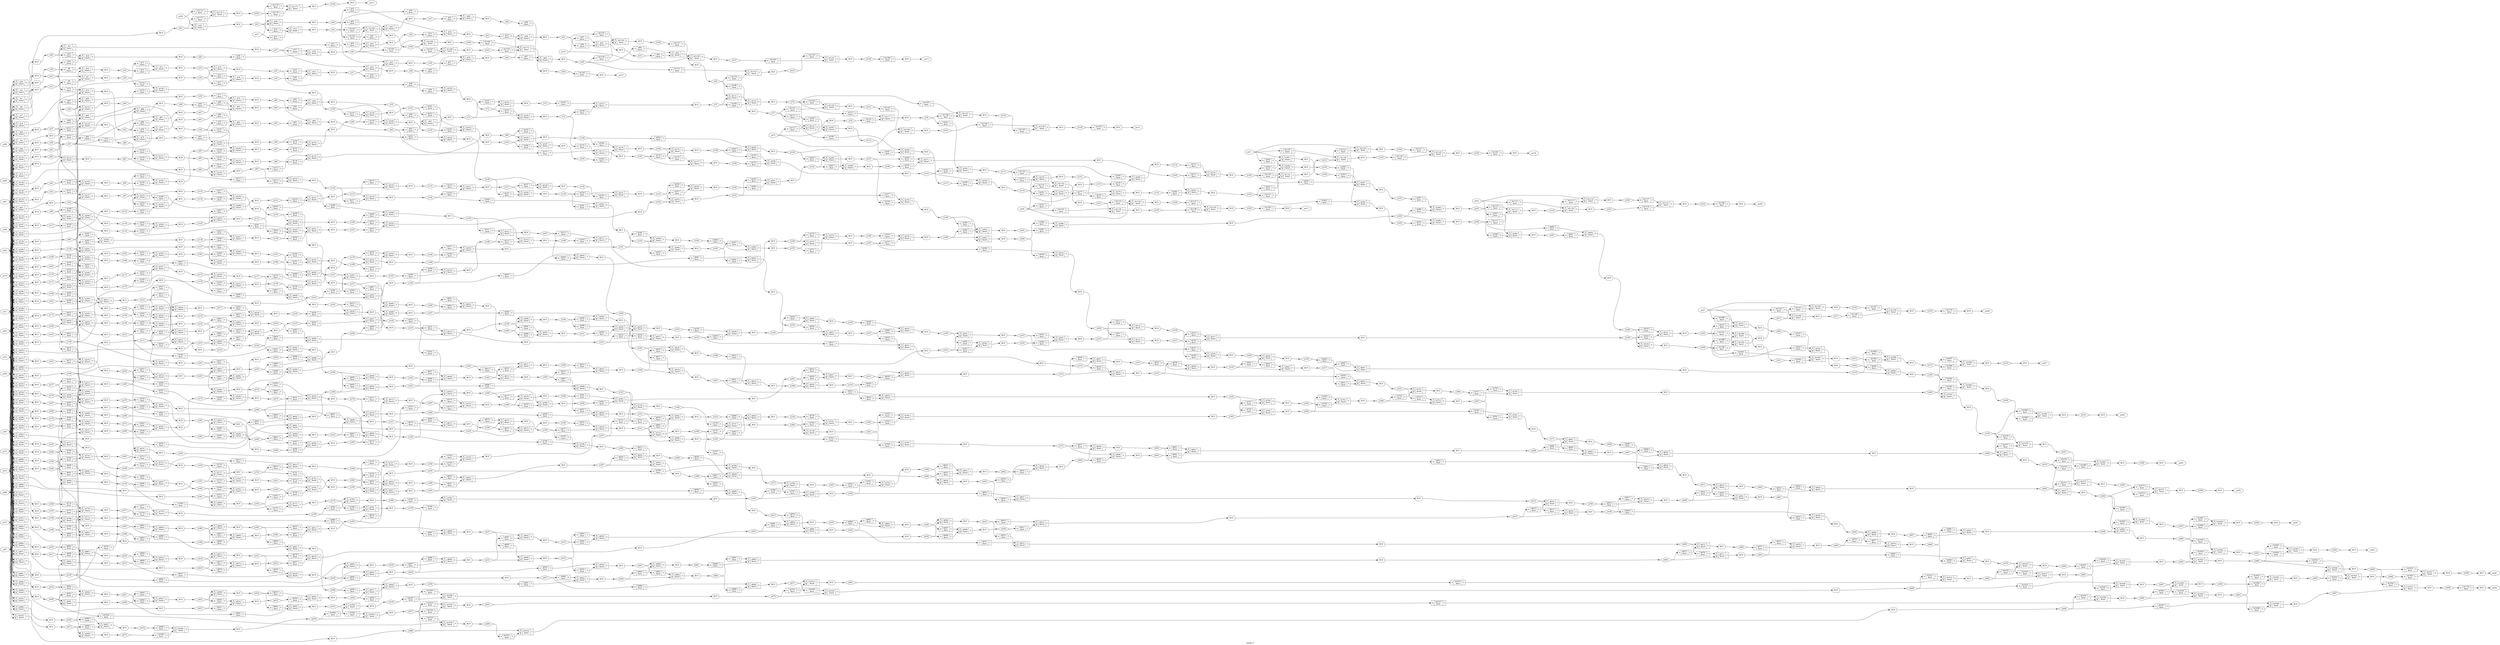 digraph "madd_8" {
label="madd_8";
rankdir="LR";
remincross=true;
n1186 [ shape=diamond, label="n544", color="black", fontcolor="black" ];
n1187 [ shape=diamond, label="n543", color="black", fontcolor="black" ];
n1188 [ shape=diamond, label="n542", color="black", fontcolor="black" ];
n1189 [ shape=diamond, label="n541", color="black", fontcolor="black" ];
n1190 [ shape=diamond, label="n540", color="black", fontcolor="black" ];
n1191 [ shape=diamond, label="n539", color="black", fontcolor="black" ];
n1192 [ shape=diamond, label="n538", color="black", fontcolor="black" ];
n1193 [ shape=diamond, label="n537", color="black", fontcolor="black" ];
n1194 [ shape=diamond, label="n536", color="black", fontcolor="black" ];
n1195 [ shape=diamond, label="n535", color="black", fontcolor="black" ];
n1196 [ shape=diamond, label="n534", color="black", fontcolor="black" ];
n1197 [ shape=diamond, label="n533", color="black", fontcolor="black" ];
n1198 [ shape=diamond, label="n532", color="black", fontcolor="black" ];
n1199 [ shape=diamond, label="n531", color="black", fontcolor="black" ];
n1200 [ shape=diamond, label="n530", color="black", fontcolor="black" ];
n1201 [ shape=diamond, label="n529", color="black", fontcolor="black" ];
n1202 [ shape=diamond, label="n528", color="black", fontcolor="black" ];
n1203 [ shape=diamond, label="n527", color="black", fontcolor="black" ];
n1204 [ shape=diamond, label="n526", color="black", fontcolor="black" ];
n1205 [ shape=diamond, label="n525", color="black", fontcolor="black" ];
n1206 [ shape=diamond, label="n524", color="black", fontcolor="black" ];
n1207 [ shape=diamond, label="n523", color="black", fontcolor="black" ];
n1208 [ shape=diamond, label="n522", color="black", fontcolor="black" ];
n1209 [ shape=diamond, label="n521", color="black", fontcolor="black" ];
n1210 [ shape=diamond, label="n520", color="black", fontcolor="black" ];
n1211 [ shape=diamond, label="n519", color="black", fontcolor="black" ];
n1212 [ shape=diamond, label="n518", color="black", fontcolor="black" ];
n1213 [ shape=diamond, label="n517", color="black", fontcolor="black" ];
n1214 [ shape=diamond, label="n516", color="black", fontcolor="black" ];
n1215 [ shape=diamond, label="n515", color="black", fontcolor="black" ];
n1216 [ shape=diamond, label="n514", color="black", fontcolor="black" ];
n1217 [ shape=diamond, label="n513", color="black", fontcolor="black" ];
n1218 [ shape=diamond, label="n512", color="black", fontcolor="black" ];
n1219 [ shape=diamond, label="n511", color="black", fontcolor="black" ];
n1220 [ shape=diamond, label="n510", color="black", fontcolor="black" ];
n1221 [ shape=diamond, label="n509", color="black", fontcolor="black" ];
n1222 [ shape=diamond, label="n508", color="black", fontcolor="black" ];
n1223 [ shape=diamond, label="n507", color="black", fontcolor="black" ];
n1224 [ shape=diamond, label="n506", color="black", fontcolor="black" ];
n1225 [ shape=diamond, label="n505", color="black", fontcolor="black" ];
n1226 [ shape=diamond, label="n504", color="black", fontcolor="black" ];
n1227 [ shape=diamond, label="n503", color="black", fontcolor="black" ];
n1228 [ shape=diamond, label="n502", color="black", fontcolor="black" ];
n1229 [ shape=diamond, label="n501", color="black", fontcolor="black" ];
n1230 [ shape=diamond, label="n500", color="black", fontcolor="black" ];
n1231 [ shape=diamond, label="n499", color="black", fontcolor="black" ];
n1232 [ shape=diamond, label="n498", color="black", fontcolor="black" ];
n1233 [ shape=diamond, label="n497", color="black", fontcolor="black" ];
n1234 [ shape=diamond, label="n496", color="black", fontcolor="black" ];
n1235 [ shape=diamond, label="n495", color="black", fontcolor="black" ];
n1236 [ shape=diamond, label="n494", color="black", fontcolor="black" ];
n1237 [ shape=diamond, label="n493", color="black", fontcolor="black" ];
n1238 [ shape=diamond, label="n492", color="black", fontcolor="black" ];
n1239 [ shape=diamond, label="n491", color="black", fontcolor="black" ];
n1240 [ shape=diamond, label="n490", color="black", fontcolor="black" ];
n1241 [ shape=diamond, label="n489", color="black", fontcolor="black" ];
n1242 [ shape=diamond, label="n488", color="black", fontcolor="black" ];
n1243 [ shape=diamond, label="n487", color="black", fontcolor="black" ];
n1244 [ shape=diamond, label="n486", color="black", fontcolor="black" ];
n1245 [ shape=diamond, label="n485", color="black", fontcolor="black" ];
n1246 [ shape=diamond, label="n484", color="black", fontcolor="black" ];
n1247 [ shape=diamond, label="n483", color="black", fontcolor="black" ];
n1248 [ shape=diamond, label="n482", color="black", fontcolor="black" ];
n1249 [ shape=diamond, label="n481", color="black", fontcolor="black" ];
n1250 [ shape=diamond, label="n480", color="black", fontcolor="black" ];
n1251 [ shape=diamond, label="n479", color="black", fontcolor="black" ];
n1252 [ shape=diamond, label="n478", color="black", fontcolor="black" ];
n1253 [ shape=diamond, label="n477", color="black", fontcolor="black" ];
n1254 [ shape=diamond, label="n476", color="black", fontcolor="black" ];
n1255 [ shape=diamond, label="n475", color="black", fontcolor="black" ];
n1256 [ shape=diamond, label="n474", color="black", fontcolor="black" ];
n1257 [ shape=diamond, label="n473", color="black", fontcolor="black" ];
n1258 [ shape=diamond, label="n472", color="black", fontcolor="black" ];
n1259 [ shape=diamond, label="n471", color="black", fontcolor="black" ];
n1260 [ shape=diamond, label="n470", color="black", fontcolor="black" ];
n1261 [ shape=diamond, label="n469", color="black", fontcolor="black" ];
n1262 [ shape=diamond, label="n468", color="black", fontcolor="black" ];
n1263 [ shape=diamond, label="n467", color="black", fontcolor="black" ];
n1264 [ shape=diamond, label="n466", color="black", fontcolor="black" ];
n1265 [ shape=diamond, label="n465", color="black", fontcolor="black" ];
n1266 [ shape=diamond, label="n464", color="black", fontcolor="black" ];
n1267 [ shape=diamond, label="n463", color="black", fontcolor="black" ];
n1268 [ shape=diamond, label="n462", color="black", fontcolor="black" ];
n1269 [ shape=diamond, label="n461", color="black", fontcolor="black" ];
n1270 [ shape=diamond, label="n460", color="black", fontcolor="black" ];
n1271 [ shape=diamond, label="n459", color="black", fontcolor="black" ];
n1272 [ shape=diamond, label="n458", color="black", fontcolor="black" ];
n1273 [ shape=diamond, label="n457", color="black", fontcolor="black" ];
n1274 [ shape=diamond, label="n456", color="black", fontcolor="black" ];
n1275 [ shape=diamond, label="n455", color="black", fontcolor="black" ];
n1276 [ shape=diamond, label="n454", color="black", fontcolor="black" ];
n1277 [ shape=diamond, label="n453", color="black", fontcolor="black" ];
n1278 [ shape=diamond, label="n452", color="black", fontcolor="black" ];
n1279 [ shape=diamond, label="n451", color="black", fontcolor="black" ];
n1280 [ shape=diamond, label="n450", color="black", fontcolor="black" ];
n1281 [ shape=diamond, label="n449", color="black", fontcolor="black" ];
n1282 [ shape=diamond, label="n448", color="black", fontcolor="black" ];
n1283 [ shape=diamond, label="n447", color="black", fontcolor="black" ];
n1284 [ shape=diamond, label="n446", color="black", fontcolor="black" ];
n1285 [ shape=diamond, label="n445", color="black", fontcolor="black" ];
n1286 [ shape=diamond, label="n444", color="black", fontcolor="black" ];
n1287 [ shape=diamond, label="n443", color="black", fontcolor="black" ];
n1288 [ shape=diamond, label="n442", color="black", fontcolor="black" ];
n1289 [ shape=diamond, label="n441", color="black", fontcolor="black" ];
n1290 [ shape=diamond, label="n440", color="black", fontcolor="black" ];
n1291 [ shape=diamond, label="n439", color="black", fontcolor="black" ];
n1292 [ shape=diamond, label="n438", color="black", fontcolor="black" ];
n1293 [ shape=diamond, label="n437", color="black", fontcolor="black" ];
n1294 [ shape=diamond, label="n436", color="black", fontcolor="black" ];
n1295 [ shape=diamond, label="n435", color="black", fontcolor="black" ];
n1296 [ shape=diamond, label="n434", color="black", fontcolor="black" ];
n1297 [ shape=diamond, label="n433", color="black", fontcolor="black" ];
n1298 [ shape=diamond, label="n432", color="black", fontcolor="black" ];
n1299 [ shape=diamond, label="n431", color="black", fontcolor="black" ];
n1300 [ shape=diamond, label="n430", color="black", fontcolor="black" ];
n1301 [ shape=diamond, label="n429", color="black", fontcolor="black" ];
n1302 [ shape=diamond, label="n428", color="black", fontcolor="black" ];
n1303 [ shape=diamond, label="n427", color="black", fontcolor="black" ];
n1304 [ shape=diamond, label="n426", color="black", fontcolor="black" ];
n1305 [ shape=diamond, label="n425", color="black", fontcolor="black" ];
n1306 [ shape=diamond, label="n424", color="black", fontcolor="black" ];
n1307 [ shape=diamond, label="n423", color="black", fontcolor="black" ];
n1308 [ shape=diamond, label="n422", color="black", fontcolor="black" ];
n1309 [ shape=diamond, label="n421", color="black", fontcolor="black" ];
n1310 [ shape=diamond, label="n420", color="black", fontcolor="black" ];
n1311 [ shape=diamond, label="n419", color="black", fontcolor="black" ];
n1312 [ shape=diamond, label="n418", color="black", fontcolor="black" ];
n1313 [ shape=diamond, label="n417", color="black", fontcolor="black" ];
n1314 [ shape=diamond, label="n416", color="black", fontcolor="black" ];
n1315 [ shape=diamond, label="n415", color="black", fontcolor="black" ];
n1316 [ shape=diamond, label="n414", color="black", fontcolor="black" ];
n1317 [ shape=diamond, label="n413", color="black", fontcolor="black" ];
n1318 [ shape=diamond, label="n412", color="black", fontcolor="black" ];
n1319 [ shape=diamond, label="n411", color="black", fontcolor="black" ];
n1320 [ shape=diamond, label="n410", color="black", fontcolor="black" ];
n1321 [ shape=diamond, label="n409", color="black", fontcolor="black" ];
n1322 [ shape=diamond, label="n408", color="black", fontcolor="black" ];
n1323 [ shape=diamond, label="n407", color="black", fontcolor="black" ];
n1324 [ shape=diamond, label="n406", color="black", fontcolor="black" ];
n1325 [ shape=diamond, label="n405", color="black", fontcolor="black" ];
n1326 [ shape=diamond, label="n404", color="black", fontcolor="black" ];
n1327 [ shape=diamond, label="n403", color="black", fontcolor="black" ];
n1328 [ shape=diamond, label="n402", color="black", fontcolor="black" ];
n1329 [ shape=diamond, label="n401", color="black", fontcolor="black" ];
n1330 [ shape=diamond, label="n400", color="black", fontcolor="black" ];
n1331 [ shape=diamond, label="n399", color="black", fontcolor="black" ];
n1332 [ shape=diamond, label="n398", color="black", fontcolor="black" ];
n1333 [ shape=diamond, label="n397", color="black", fontcolor="black" ];
n1334 [ shape=diamond, label="n396", color="black", fontcolor="black" ];
n1335 [ shape=diamond, label="n395", color="black", fontcolor="black" ];
n1336 [ shape=diamond, label="n394", color="black", fontcolor="black" ];
n1337 [ shape=diamond, label="n393", color="black", fontcolor="black" ];
n1338 [ shape=diamond, label="n392", color="black", fontcolor="black" ];
n1339 [ shape=diamond, label="n391", color="black", fontcolor="black" ];
n1340 [ shape=diamond, label="n390", color="black", fontcolor="black" ];
n1341 [ shape=diamond, label="n389", color="black", fontcolor="black" ];
n1342 [ shape=diamond, label="n388", color="black", fontcolor="black" ];
n1343 [ shape=diamond, label="n387", color="black", fontcolor="black" ];
n1344 [ shape=diamond, label="n386", color="black", fontcolor="black" ];
n1345 [ shape=diamond, label="n385", color="black", fontcolor="black" ];
n1346 [ shape=diamond, label="n384", color="black", fontcolor="black" ];
n1347 [ shape=diamond, label="n383", color="black", fontcolor="black" ];
n1348 [ shape=diamond, label="n382", color="black", fontcolor="black" ];
n1349 [ shape=diamond, label="n381", color="black", fontcolor="black" ];
n1350 [ shape=diamond, label="n380", color="black", fontcolor="black" ];
n1351 [ shape=diamond, label="n379", color="black", fontcolor="black" ];
n1352 [ shape=diamond, label="n378", color="black", fontcolor="black" ];
n1353 [ shape=diamond, label="n377", color="black", fontcolor="black" ];
n1354 [ shape=diamond, label="n376", color="black", fontcolor="black" ];
n1355 [ shape=diamond, label="n375", color="black", fontcolor="black" ];
n1356 [ shape=diamond, label="n374", color="black", fontcolor="black" ];
n1357 [ shape=diamond, label="n373", color="black", fontcolor="black" ];
n1358 [ shape=diamond, label="n372", color="black", fontcolor="black" ];
n1359 [ shape=diamond, label="n371", color="black", fontcolor="black" ];
n1360 [ shape=diamond, label="n370", color="black", fontcolor="black" ];
n1361 [ shape=diamond, label="n369", color="black", fontcolor="black" ];
n1362 [ shape=diamond, label="n368", color="black", fontcolor="black" ];
n1363 [ shape=diamond, label="n367", color="black", fontcolor="black" ];
n1364 [ shape=diamond, label="n366", color="black", fontcolor="black" ];
n1365 [ shape=diamond, label="n365", color="black", fontcolor="black" ];
n1366 [ shape=diamond, label="n364", color="black", fontcolor="black" ];
n1367 [ shape=diamond, label="n363", color="black", fontcolor="black" ];
n1368 [ shape=diamond, label="n362", color="black", fontcolor="black" ];
n1369 [ shape=diamond, label="n361", color="black", fontcolor="black" ];
n1370 [ shape=diamond, label="n360", color="black", fontcolor="black" ];
n1371 [ shape=diamond, label="n359", color="black", fontcolor="black" ];
n1372 [ shape=diamond, label="n358", color="black", fontcolor="black" ];
n1373 [ shape=diamond, label="n357", color="black", fontcolor="black" ];
n1374 [ shape=diamond, label="n356", color="black", fontcolor="black" ];
n1375 [ shape=diamond, label="n355", color="black", fontcolor="black" ];
n1376 [ shape=diamond, label="n354", color="black", fontcolor="black" ];
n1377 [ shape=diamond, label="n353", color="black", fontcolor="black" ];
n1378 [ shape=diamond, label="n352", color="black", fontcolor="black" ];
n1379 [ shape=diamond, label="n351", color="black", fontcolor="black" ];
n1380 [ shape=diamond, label="n350", color="black", fontcolor="black" ];
n1381 [ shape=diamond, label="n349", color="black", fontcolor="black" ];
n1382 [ shape=diamond, label="n348", color="black", fontcolor="black" ];
n1383 [ shape=diamond, label="n347", color="black", fontcolor="black" ];
n1384 [ shape=diamond, label="n346", color="black", fontcolor="black" ];
n1385 [ shape=diamond, label="n345", color="black", fontcolor="black" ];
n1386 [ shape=diamond, label="n344", color="black", fontcolor="black" ];
n1387 [ shape=diamond, label="n343", color="black", fontcolor="black" ];
n1388 [ shape=diamond, label="n342", color="black", fontcolor="black" ];
n1389 [ shape=diamond, label="n341", color="black", fontcolor="black" ];
n1390 [ shape=diamond, label="n340", color="black", fontcolor="black" ];
n1391 [ shape=diamond, label="n339", color="black", fontcolor="black" ];
n1392 [ shape=diamond, label="n338", color="black", fontcolor="black" ];
n1393 [ shape=diamond, label="n337", color="black", fontcolor="black" ];
n1394 [ shape=diamond, label="n336", color="black", fontcolor="black" ];
n1395 [ shape=diamond, label="n335", color="black", fontcolor="black" ];
n1396 [ shape=diamond, label="n334", color="black", fontcolor="black" ];
n1397 [ shape=diamond, label="n333", color="black", fontcolor="black" ];
n1398 [ shape=diamond, label="n332", color="black", fontcolor="black" ];
n1399 [ shape=diamond, label="n331", color="black", fontcolor="black" ];
n1400 [ shape=diamond, label="n330", color="black", fontcolor="black" ];
n1401 [ shape=diamond, label="n329", color="black", fontcolor="black" ];
n1402 [ shape=diamond, label="n328", color="black", fontcolor="black" ];
n1403 [ shape=diamond, label="n327", color="black", fontcolor="black" ];
n1404 [ shape=diamond, label="n326", color="black", fontcolor="black" ];
n1405 [ shape=diamond, label="n325", color="black", fontcolor="black" ];
n1406 [ shape=diamond, label="n324", color="black", fontcolor="black" ];
n1407 [ shape=diamond, label="n323", color="black", fontcolor="black" ];
n1408 [ shape=diamond, label="n322", color="black", fontcolor="black" ];
n1409 [ shape=diamond, label="n321", color="black", fontcolor="black" ];
n1410 [ shape=diamond, label="n320", color="black", fontcolor="black" ];
n1411 [ shape=diamond, label="n319", color="black", fontcolor="black" ];
n1412 [ shape=diamond, label="n318", color="black", fontcolor="black" ];
n1413 [ shape=diamond, label="n317", color="black", fontcolor="black" ];
n1414 [ shape=diamond, label="n316", color="black", fontcolor="black" ];
n1415 [ shape=diamond, label="n315", color="black", fontcolor="black" ];
n1416 [ shape=diamond, label="n314", color="black", fontcolor="black" ];
n1417 [ shape=diamond, label="n313", color="black", fontcolor="black" ];
n1418 [ shape=diamond, label="n312", color="black", fontcolor="black" ];
n1419 [ shape=diamond, label="n311", color="black", fontcolor="black" ];
n1420 [ shape=diamond, label="n310", color="black", fontcolor="black" ];
n1421 [ shape=diamond, label="n309", color="black", fontcolor="black" ];
n1422 [ shape=diamond, label="n308", color="black", fontcolor="black" ];
n1423 [ shape=diamond, label="n307", color="black", fontcolor="black" ];
n1424 [ shape=diamond, label="n306", color="black", fontcolor="black" ];
n1425 [ shape=diamond, label="n305", color="black", fontcolor="black" ];
n1426 [ shape=diamond, label="n304", color="black", fontcolor="black" ];
n1427 [ shape=diamond, label="n303", color="black", fontcolor="black" ];
n1428 [ shape=diamond, label="n302", color="black", fontcolor="black" ];
n1429 [ shape=diamond, label="n301", color="black", fontcolor="black" ];
n1430 [ shape=diamond, label="n300", color="black", fontcolor="black" ];
n1431 [ shape=diamond, label="n299", color="black", fontcolor="black" ];
n1432 [ shape=diamond, label="n298", color="black", fontcolor="black" ];
n1433 [ shape=diamond, label="n297", color="black", fontcolor="black" ];
n1434 [ shape=diamond, label="n296", color="black", fontcolor="black" ];
n1435 [ shape=diamond, label="n295", color="black", fontcolor="black" ];
n1436 [ shape=diamond, label="n294", color="black", fontcolor="black" ];
n1437 [ shape=diamond, label="n293", color="black", fontcolor="black" ];
n1438 [ shape=diamond, label="n292", color="black", fontcolor="black" ];
n1439 [ shape=diamond, label="n291", color="black", fontcolor="black" ];
n1440 [ shape=diamond, label="n290", color="black", fontcolor="black" ];
n1441 [ shape=diamond, label="n289", color="black", fontcolor="black" ];
n1442 [ shape=diamond, label="n288", color="black", fontcolor="black" ];
n1443 [ shape=diamond, label="n287", color="black", fontcolor="black" ];
n1444 [ shape=diamond, label="n286", color="black", fontcolor="black" ];
n1445 [ shape=diamond, label="n285", color="black", fontcolor="black" ];
n1446 [ shape=diamond, label="n284", color="black", fontcolor="black" ];
n1447 [ shape=diamond, label="n283", color="black", fontcolor="black" ];
n1448 [ shape=diamond, label="n282", color="black", fontcolor="black" ];
n1449 [ shape=diamond, label="n281", color="black", fontcolor="black" ];
n1450 [ shape=diamond, label="n280", color="black", fontcolor="black" ];
n1451 [ shape=diamond, label="n279", color="black", fontcolor="black" ];
n1452 [ shape=diamond, label="n278", color="black", fontcolor="black" ];
n1453 [ shape=diamond, label="n277", color="black", fontcolor="black" ];
n1454 [ shape=diamond, label="n276", color="black", fontcolor="black" ];
n1455 [ shape=diamond, label="n275", color="black", fontcolor="black" ];
n1456 [ shape=diamond, label="n274", color="black", fontcolor="black" ];
n1457 [ shape=diamond, label="n273", color="black", fontcolor="black" ];
n1458 [ shape=diamond, label="n272", color="black", fontcolor="black" ];
n1459 [ shape=diamond, label="n271", color="black", fontcolor="black" ];
n1460 [ shape=diamond, label="n270", color="black", fontcolor="black" ];
n1461 [ shape=diamond, label="n269", color="black", fontcolor="black" ];
n1462 [ shape=diamond, label="n268", color="black", fontcolor="black" ];
n1463 [ shape=diamond, label="n267", color="black", fontcolor="black" ];
n1464 [ shape=diamond, label="n266", color="black", fontcolor="black" ];
n1465 [ shape=diamond, label="n265", color="black", fontcolor="black" ];
n1466 [ shape=diamond, label="n264", color="black", fontcolor="black" ];
n1467 [ shape=diamond, label="n263", color="black", fontcolor="black" ];
n1468 [ shape=diamond, label="n262", color="black", fontcolor="black" ];
n1469 [ shape=diamond, label="n261", color="black", fontcolor="black" ];
n1470 [ shape=diamond, label="n260", color="black", fontcolor="black" ];
n1471 [ shape=diamond, label="n259", color="black", fontcolor="black" ];
n1472 [ shape=diamond, label="n258", color="black", fontcolor="black" ];
n1473 [ shape=diamond, label="n257", color="black", fontcolor="black" ];
n1474 [ shape=diamond, label="n256", color="black", fontcolor="black" ];
n1475 [ shape=diamond, label="n255", color="black", fontcolor="black" ];
n1476 [ shape=diamond, label="n254", color="black", fontcolor="black" ];
n1477 [ shape=diamond, label="n253", color="black", fontcolor="black" ];
n1478 [ shape=diamond, label="n252", color="black", fontcolor="black" ];
n1479 [ shape=diamond, label="n251", color="black", fontcolor="black" ];
n1480 [ shape=diamond, label="n250", color="black", fontcolor="black" ];
n1481 [ shape=diamond, label="n249", color="black", fontcolor="black" ];
n1482 [ shape=diamond, label="n248", color="black", fontcolor="black" ];
n1483 [ shape=diamond, label="n247", color="black", fontcolor="black" ];
n1484 [ shape=diamond, label="n246", color="black", fontcolor="black" ];
n1485 [ shape=diamond, label="n245", color="black", fontcolor="black" ];
n1486 [ shape=diamond, label="n244", color="black", fontcolor="black" ];
n1487 [ shape=diamond, label="n243", color="black", fontcolor="black" ];
n1488 [ shape=diamond, label="n242", color="black", fontcolor="black" ];
n1489 [ shape=diamond, label="n241", color="black", fontcolor="black" ];
n1490 [ shape=diamond, label="n240", color="black", fontcolor="black" ];
n1491 [ shape=diamond, label="n239", color="black", fontcolor="black" ];
n1492 [ shape=diamond, label="n238", color="black", fontcolor="black" ];
n1493 [ shape=diamond, label="n237", color="black", fontcolor="black" ];
n1494 [ shape=diamond, label="n236", color="black", fontcolor="black" ];
n1495 [ shape=diamond, label="n235", color="black", fontcolor="black" ];
n1496 [ shape=diamond, label="n234", color="black", fontcolor="black" ];
n1497 [ shape=diamond, label="n233", color="black", fontcolor="black" ];
n1498 [ shape=diamond, label="n232", color="black", fontcolor="black" ];
n1499 [ shape=diamond, label="n231", color="black", fontcolor="black" ];
n1500 [ shape=diamond, label="n230", color="black", fontcolor="black" ];
n1501 [ shape=diamond, label="n229", color="black", fontcolor="black" ];
n1502 [ shape=diamond, label="n228", color="black", fontcolor="black" ];
n1503 [ shape=diamond, label="n227", color="black", fontcolor="black" ];
n1504 [ shape=diamond, label="n226", color="black", fontcolor="black" ];
n1505 [ shape=diamond, label="n225", color="black", fontcolor="black" ];
n1506 [ shape=diamond, label="n224", color="black", fontcolor="black" ];
n1507 [ shape=diamond, label="n223", color="black", fontcolor="black" ];
n1508 [ shape=diamond, label="n222", color="black", fontcolor="black" ];
n1509 [ shape=diamond, label="n221", color="black", fontcolor="black" ];
n1510 [ shape=diamond, label="n220", color="black", fontcolor="black" ];
n1511 [ shape=diamond, label="n219", color="black", fontcolor="black" ];
n1512 [ shape=diamond, label="n218", color="black", fontcolor="black" ];
n1513 [ shape=diamond, label="n217", color="black", fontcolor="black" ];
n1514 [ shape=diamond, label="n216", color="black", fontcolor="black" ];
n1515 [ shape=diamond, label="n215", color="black", fontcolor="black" ];
n1516 [ shape=diamond, label="n214", color="black", fontcolor="black" ];
n1517 [ shape=diamond, label="n213", color="black", fontcolor="black" ];
n1518 [ shape=diamond, label="n212", color="black", fontcolor="black" ];
n1519 [ shape=diamond, label="n211", color="black", fontcolor="black" ];
n1520 [ shape=diamond, label="n210", color="black", fontcolor="black" ];
n1521 [ shape=diamond, label="n209", color="black", fontcolor="black" ];
n1522 [ shape=diamond, label="n208", color="black", fontcolor="black" ];
n1523 [ shape=diamond, label="n207", color="black", fontcolor="black" ];
n1524 [ shape=diamond, label="n206", color="black", fontcolor="black" ];
n1525 [ shape=diamond, label="n205", color="black", fontcolor="black" ];
n1526 [ shape=diamond, label="n204", color="black", fontcolor="black" ];
n1527 [ shape=diamond, label="n203", color="black", fontcolor="black" ];
n1528 [ shape=diamond, label="n202", color="black", fontcolor="black" ];
n1529 [ shape=diamond, label="n201", color="black", fontcolor="black" ];
n1530 [ shape=diamond, label="n200", color="black", fontcolor="black" ];
n1531 [ shape=diamond, label="n199", color="black", fontcolor="black" ];
n1532 [ shape=diamond, label="n198", color="black", fontcolor="black" ];
n1533 [ shape=diamond, label="n197", color="black", fontcolor="black" ];
n1534 [ shape=diamond, label="n196", color="black", fontcolor="black" ];
n1535 [ shape=diamond, label="n195", color="black", fontcolor="black" ];
n1536 [ shape=diamond, label="n194", color="black", fontcolor="black" ];
n1537 [ shape=diamond, label="n193", color="black", fontcolor="black" ];
n1538 [ shape=diamond, label="n192", color="black", fontcolor="black" ];
n1539 [ shape=diamond, label="n191", color="black", fontcolor="black" ];
n1540 [ shape=diamond, label="n190", color="black", fontcolor="black" ];
n1541 [ shape=diamond, label="n189", color="black", fontcolor="black" ];
n1542 [ shape=diamond, label="n188", color="black", fontcolor="black" ];
n1543 [ shape=diamond, label="n187", color="black", fontcolor="black" ];
n1544 [ shape=diamond, label="n186", color="black", fontcolor="black" ];
n1545 [ shape=diamond, label="n185", color="black", fontcolor="black" ];
n1546 [ shape=diamond, label="n184", color="black", fontcolor="black" ];
n1547 [ shape=diamond, label="n183", color="black", fontcolor="black" ];
n1548 [ shape=diamond, label="n182", color="black", fontcolor="black" ];
n1549 [ shape=diamond, label="n181", color="black", fontcolor="black" ];
n1550 [ shape=diamond, label="n180", color="black", fontcolor="black" ];
n1551 [ shape=diamond, label="n179", color="black", fontcolor="black" ];
n1552 [ shape=diamond, label="n178", color="black", fontcolor="black" ];
n1553 [ shape=diamond, label="n177", color="black", fontcolor="black" ];
n1554 [ shape=diamond, label="n176", color="black", fontcolor="black" ];
n1555 [ shape=diamond, label="n175", color="black", fontcolor="black" ];
n1556 [ shape=diamond, label="n174", color="black", fontcolor="black" ];
n1557 [ shape=diamond, label="n173", color="black", fontcolor="black" ];
n1558 [ shape=diamond, label="n172", color="black", fontcolor="black" ];
n1559 [ shape=diamond, label="n171", color="black", fontcolor="black" ];
n1560 [ shape=diamond, label="n170", color="black", fontcolor="black" ];
n1561 [ shape=diamond, label="n169", color="black", fontcolor="black" ];
n1562 [ shape=diamond, label="n168", color="black", fontcolor="black" ];
n1563 [ shape=diamond, label="n167", color="black", fontcolor="black" ];
n1564 [ shape=diamond, label="n166", color="black", fontcolor="black" ];
n1565 [ shape=diamond, label="n165", color="black", fontcolor="black" ];
n1566 [ shape=diamond, label="n164", color="black", fontcolor="black" ];
n1567 [ shape=diamond, label="n163", color="black", fontcolor="black" ];
n1568 [ shape=diamond, label="n162", color="black", fontcolor="black" ];
n1569 [ shape=diamond, label="n161", color="black", fontcolor="black" ];
n1570 [ shape=diamond, label="n160", color="black", fontcolor="black" ];
n1571 [ shape=diamond, label="n159", color="black", fontcolor="black" ];
n1572 [ shape=diamond, label="n158", color="black", fontcolor="black" ];
n1573 [ shape=diamond, label="n157", color="black", fontcolor="black" ];
n1574 [ shape=diamond, label="n156", color="black", fontcolor="black" ];
n1575 [ shape=diamond, label="n155", color="black", fontcolor="black" ];
n1576 [ shape=diamond, label="n154", color="black", fontcolor="black" ];
n1577 [ shape=diamond, label="n153", color="black", fontcolor="black" ];
n1578 [ shape=diamond, label="n152", color="black", fontcolor="black" ];
n1579 [ shape=diamond, label="n151", color="black", fontcolor="black" ];
n1580 [ shape=diamond, label="n150", color="black", fontcolor="black" ];
n1581 [ shape=diamond, label="n149", color="black", fontcolor="black" ];
n1582 [ shape=diamond, label="n148", color="black", fontcolor="black" ];
n1583 [ shape=diamond, label="n147", color="black", fontcolor="black" ];
n1584 [ shape=diamond, label="n146", color="black", fontcolor="black" ];
n1585 [ shape=diamond, label="n145", color="black", fontcolor="black" ];
n1586 [ shape=diamond, label="n144", color="black", fontcolor="black" ];
n1587 [ shape=diamond, label="n143", color="black", fontcolor="black" ];
n1588 [ shape=diamond, label="n142", color="black", fontcolor="black" ];
n1589 [ shape=diamond, label="n141", color="black", fontcolor="black" ];
n1590 [ shape=diamond, label="n140", color="black", fontcolor="black" ];
n1591 [ shape=diamond, label="n139", color="black", fontcolor="black" ];
n1592 [ shape=diamond, label="n138", color="black", fontcolor="black" ];
n1593 [ shape=diamond, label="n137", color="black", fontcolor="black" ];
n1594 [ shape=diamond, label="n136", color="black", fontcolor="black" ];
n1595 [ shape=diamond, label="n135", color="black", fontcolor="black" ];
n1596 [ shape=diamond, label="n134", color="black", fontcolor="black" ];
n1597 [ shape=diamond, label="n133", color="black", fontcolor="black" ];
n1598 [ shape=diamond, label="n132", color="black", fontcolor="black" ];
n1599 [ shape=diamond, label="n131", color="black", fontcolor="black" ];
n1600 [ shape=diamond, label="n130", color="black", fontcolor="black" ];
n1601 [ shape=diamond, label="n129", color="black", fontcolor="black" ];
n1602 [ shape=diamond, label="n128", color="black", fontcolor="black" ];
n1603 [ shape=diamond, label="n127", color="black", fontcolor="black" ];
n1604 [ shape=diamond, label="n126", color="black", fontcolor="black" ];
n1605 [ shape=diamond, label="n125", color="black", fontcolor="black" ];
n1606 [ shape=diamond, label="n124", color="black", fontcolor="black" ];
n1607 [ shape=diamond, label="n123", color="black", fontcolor="black" ];
n1608 [ shape=diamond, label="n122", color="black", fontcolor="black" ];
n1609 [ shape=diamond, label="n121", color="black", fontcolor="black" ];
n1610 [ shape=diamond, label="n120", color="black", fontcolor="black" ];
n1611 [ shape=diamond, label="n119", color="black", fontcolor="black" ];
n1612 [ shape=diamond, label="n118", color="black", fontcolor="black" ];
n1613 [ shape=diamond, label="n117", color="black", fontcolor="black" ];
n1614 [ shape=diamond, label="n116", color="black", fontcolor="black" ];
n1615 [ shape=diamond, label="n115", color="black", fontcolor="black" ];
n1616 [ shape=diamond, label="n114", color="black", fontcolor="black" ];
n1617 [ shape=diamond, label="n113", color="black", fontcolor="black" ];
n1618 [ shape=diamond, label="n112", color="black", fontcolor="black" ];
n1619 [ shape=diamond, label="n111", color="black", fontcolor="black" ];
n1620 [ shape=diamond, label="n110", color="black", fontcolor="black" ];
n1621 [ shape=diamond, label="n109", color="black", fontcolor="black" ];
n1622 [ shape=diamond, label="n108", color="black", fontcolor="black" ];
n1623 [ shape=diamond, label="n107", color="black", fontcolor="black" ];
n1624 [ shape=diamond, label="n106", color="black", fontcolor="black" ];
n1625 [ shape=diamond, label="n105", color="black", fontcolor="black" ];
n1626 [ shape=diamond, label="n104", color="black", fontcolor="black" ];
n1627 [ shape=diamond, label="n103", color="black", fontcolor="black" ];
n1628 [ shape=diamond, label="n102", color="black", fontcolor="black" ];
n1629 [ shape=diamond, label="n101", color="black", fontcolor="black" ];
n1630 [ shape=diamond, label="n100", color="black", fontcolor="black" ];
n1631 [ shape=diamond, label="n99", color="black", fontcolor="black" ];
n1632 [ shape=diamond, label="n98", color="black", fontcolor="black" ];
n1633 [ shape=diamond, label="n97", color="black", fontcolor="black" ];
n1634 [ shape=diamond, label="n96", color="black", fontcolor="black" ];
n1635 [ shape=diamond, label="n95", color="black", fontcolor="black" ];
n1636 [ shape=diamond, label="n94", color="black", fontcolor="black" ];
n1637 [ shape=diamond, label="n93", color="black", fontcolor="black" ];
n1638 [ shape=diamond, label="n92", color="black", fontcolor="black" ];
n1639 [ shape=diamond, label="n91", color="black", fontcolor="black" ];
n1640 [ shape=diamond, label="n90", color="black", fontcolor="black" ];
n1641 [ shape=diamond, label="n89", color="black", fontcolor="black" ];
n1642 [ shape=diamond, label="n88", color="black", fontcolor="black" ];
n1643 [ shape=diamond, label="n87", color="black", fontcolor="black" ];
n1644 [ shape=diamond, label="n86", color="black", fontcolor="black" ];
n1645 [ shape=diamond, label="n85", color="black", fontcolor="black" ];
n1646 [ shape=diamond, label="n84", color="black", fontcolor="black" ];
n1647 [ shape=diamond, label="n83", color="black", fontcolor="black" ];
n1648 [ shape=diamond, label="n82", color="black", fontcolor="black" ];
n1649 [ shape=diamond, label="n81", color="black", fontcolor="black" ];
n1650 [ shape=diamond, label="n80", color="black", fontcolor="black" ];
n1651 [ shape=diamond, label="n79", color="black", fontcolor="black" ];
n1652 [ shape=diamond, label="n78", color="black", fontcolor="black" ];
n1653 [ shape=diamond, label="n77", color="black", fontcolor="black" ];
n1654 [ shape=diamond, label="n76", color="black", fontcolor="black" ];
n1655 [ shape=diamond, label="n75", color="black", fontcolor="black" ];
n1656 [ shape=diamond, label="n74", color="black", fontcolor="black" ];
n1657 [ shape=diamond, label="n73", color="black", fontcolor="black" ];
n1658 [ shape=diamond, label="n72", color="black", fontcolor="black" ];
n1659 [ shape=diamond, label="n71", color="black", fontcolor="black" ];
n1660 [ shape=diamond, label="n70", color="black", fontcolor="black" ];
n1661 [ shape=diamond, label="n69", color="black", fontcolor="black" ];
n1662 [ shape=diamond, label="n68", color="black", fontcolor="black" ];
n1663 [ shape=diamond, label="n67", color="black", fontcolor="black" ];
n1664 [ shape=diamond, label="n66", color="black", fontcolor="black" ];
n1665 [ shape=diamond, label="n65", color="black", fontcolor="black" ];
n1666 [ shape=diamond, label="n64", color="black", fontcolor="black" ];
n1667 [ shape=diamond, label="n63", color="black", fontcolor="black" ];
n1668 [ shape=diamond, label="n62", color="black", fontcolor="black" ];
n1669 [ shape=diamond, label="n61", color="black", fontcolor="black" ];
n1670 [ shape=diamond, label="n60", color="black", fontcolor="black" ];
n1671 [ shape=diamond, label="n59", color="black", fontcolor="black" ];
n1672 [ shape=diamond, label="n58", color="black", fontcolor="black" ];
n1673 [ shape=diamond, label="n57", color="black", fontcolor="black" ];
n1674 [ shape=diamond, label="n56", color="black", fontcolor="black" ];
n1675 [ shape=diamond, label="n55", color="black", fontcolor="black" ];
n1676 [ shape=diamond, label="n54", color="black", fontcolor="black" ];
n1677 [ shape=diamond, label="n53", color="black", fontcolor="black" ];
n1678 [ shape=diamond, label="n52", color="black", fontcolor="black" ];
n1679 [ shape=diamond, label="n51", color="black", fontcolor="black" ];
n1680 [ shape=diamond, label="n50", color="black", fontcolor="black" ];
n1681 [ shape=diamond, label="n49", color="black", fontcolor="black" ];
n1682 [ shape=diamond, label="n48", color="black", fontcolor="black" ];
n1683 [ shape=diamond, label="n47", color="black", fontcolor="black" ];
n1684 [ shape=diamond, label="n46", color="black", fontcolor="black" ];
n1685 [ shape=diamond, label="n45", color="black", fontcolor="black" ];
n1686 [ shape=diamond, label="n44", color="black", fontcolor="black" ];
n1687 [ shape=diamond, label="n43", color="black", fontcolor="black" ];
n1688 [ shape=diamond, label="n42", color="black", fontcolor="black" ];
n1689 [ shape=diamond, label="n41", color="black", fontcolor="black" ];
n1690 [ shape=diamond, label="n40", color="black", fontcolor="black" ];
n1691 [ shape=diamond, label="n39", color="black", fontcolor="black" ];
n1692 [ shape=diamond, label="n38", color="black", fontcolor="black" ];
n1693 [ shape=diamond, label="n37", color="black", fontcolor="black" ];
n1694 [ shape=diamond, label="n36", color="black", fontcolor="black" ];
n1695 [ shape=diamond, label="n35", color="black", fontcolor="black" ];
n1696 [ shape=diamond, label="n34", color="black", fontcolor="black" ];
n1697 [ shape=diamond, label="n33", color="black", fontcolor="black" ];
n1698 [ shape=diamond, label="n32", color="black", fontcolor="black" ];
n1699 [ shape=diamond, label="n31", color="black", fontcolor="black" ];
n1700 [ shape=diamond, label="n30", color="black", fontcolor="black" ];
n1701 [ shape=diamond, label="n29", color="black", fontcolor="black" ];
n1702 [ shape=diamond, label="n28", color="black", fontcolor="black" ];
n1703 [ shape=diamond, label="n27", color="black", fontcolor="black" ];
n1704 [ shape=diamond, label="n26", color="black", fontcolor="black" ];
n1705 [ shape=diamond, label="n25", color="black", fontcolor="black" ];
n1706 [ shape=octagon, label="po15", color="black", fontcolor="black" ];
n1707 [ shape=octagon, label="po14", color="black", fontcolor="black" ];
n1708 [ shape=octagon, label="po13", color="black", fontcolor="black" ];
n1709 [ shape=octagon, label="po12", color="black", fontcolor="black" ];
n1710 [ shape=octagon, label="po11", color="black", fontcolor="black" ];
n1711 [ shape=octagon, label="po10", color="black", fontcolor="black" ];
n1712 [ shape=octagon, label="po09", color="black", fontcolor="black" ];
n1713 [ shape=octagon, label="po08", color="black", fontcolor="black" ];
n1714 [ shape=octagon, label="po07", color="black", fontcolor="black" ];
n1715 [ shape=octagon, label="po06", color="black", fontcolor="black" ];
n1716 [ shape=octagon, label="po05", color="black", fontcolor="black" ];
n1717 [ shape=octagon, label="po04", color="black", fontcolor="black" ];
n1718 [ shape=octagon, label="po03", color="black", fontcolor="black" ];
n1719 [ shape=octagon, label="po02", color="black", fontcolor="black" ];
n1720 [ shape=octagon, label="po01", color="black", fontcolor="black" ];
n1721 [ shape=octagon, label="po00", color="black", fontcolor="black" ];
n1722 [ shape=octagon, label="pi23", color="black", fontcolor="black" ];
n1723 [ shape=octagon, label="pi22", color="black", fontcolor="black" ];
n1724 [ shape=octagon, label="pi21", color="black", fontcolor="black" ];
n1725 [ shape=octagon, label="pi20", color="black", fontcolor="black" ];
n1726 [ shape=octagon, label="pi19", color="black", fontcolor="black" ];
n1727 [ shape=octagon, label="pi18", color="black", fontcolor="black" ];
n1728 [ shape=octagon, label="pi17", color="black", fontcolor="black" ];
n1729 [ shape=octagon, label="pi16", color="black", fontcolor="black" ];
n1730 [ shape=octagon, label="pi15", color="black", fontcolor="black" ];
n1731 [ shape=octagon, label="pi14", color="black", fontcolor="black" ];
n1732 [ shape=octagon, label="pi13", color="black", fontcolor="black" ];
n1733 [ shape=octagon, label="pi12", color="black", fontcolor="black" ];
n1734 [ shape=octagon, label="pi11", color="black", fontcolor="black" ];
n1735 [ shape=octagon, label="pi10", color="black", fontcolor="black" ];
n1736 [ shape=octagon, label="pi09", color="black", fontcolor="black" ];
n1737 [ shape=octagon, label="pi08", color="black", fontcolor="black" ];
n1738 [ shape=octagon, label="pi07", color="black", fontcolor="black" ];
n1739 [ shape=octagon, label="pi06", color="black", fontcolor="black" ];
n1740 [ shape=octagon, label="pi05", color="black", fontcolor="black" ];
n1741 [ shape=octagon, label="pi04", color="black", fontcolor="black" ];
n1742 [ shape=octagon, label="pi03", color="black", fontcolor="black" ];
n1743 [ shape=octagon, label="pi02", color="black", fontcolor="black" ];
n1744 [ shape=octagon, label="pi01", color="black", fontcolor="black" ];
n1745 [ shape=octagon, label="pi00", color="black", fontcolor="black" ];
c1748 [ shape=record, label="{{<p1746> A}|$1185\n$not|{<p1747> Y}}" ];
c1749 [ shape=record, label="{{<p1746> A}|$1184\n$not|{<p1747> Y}}" ];
c1750 [ shape=record, label="{{<p1746> A}|$1183\n$not|{<p1747> Y}}" ];
c1751 [ shape=record, label="{{<p1746> A}|$1182\n$not|{<p1747> Y}}" ];
c1752 [ shape=record, label="{{<p1746> A}|$1181\n$not|{<p1747> Y}}" ];
c1753 [ shape=record, label="{{<p1746> A}|$1180\n$not|{<p1747> Y}}" ];
c1754 [ shape=record, label="{{<p1746> A}|$1179\n$not|{<p1747> Y}}" ];
c1755 [ shape=record, label="{{<p1746> A}|$1178\n$not|{<p1747> Y}}" ];
c1757 [ shape=record, label="{{<p1746> A|<p1756> B}|$1177\n$and|{<p1747> Y}}" ];
c1758 [ shape=record, label="{{<p1746> A}|$1176\n$not|{<p1747> Y}}" ];
c1759 [ shape=record, label="{{<p1746> A}|$1175\n$not|{<p1747> Y}}" ];
c1760 [ shape=record, label="{{<p1746> A|<p1756> B}|$1174\n$and|{<p1747> Y}}" ];
c1761 [ shape=record, label="{{<p1746> A}|$1173\n$not|{<p1747> Y}}" ];
c1762 [ shape=record, label="{{<p1746> A}|$1172\n$not|{<p1747> Y}}" ];
c1763 [ shape=record, label="{{<p1746> A|<p1756> B}|$1171\n$and|{<p1747> Y}}" ];
c1764 [ shape=record, label="{{<p1746> A}|$1170\n$not|{<p1747> Y}}" ];
c1765 [ shape=record, label="{{<p1746> A}|$1169\n$not|{<p1747> Y}}" ];
c1766 [ shape=record, label="{{<p1746> A|<p1756> B}|$1168\n$and|{<p1747> Y}}" ];
c1767 [ shape=record, label="{{<p1746> A}|$1167\n$not|{<p1747> Y}}" ];
c1768 [ shape=record, label="{{<p1746> A|<p1756> B}|$1166\n$and|{<p1747> Y}}" ];
c1769 [ shape=record, label="{{<p1746> A}|$1165\n$not|{<p1747> Y}}" ];
c1770 [ shape=record, label="{{<p1746> A|<p1756> B}|$1164\n$and|{<p1747> Y}}" ];
c1771 [ shape=record, label="{{<p1746> A}|$1163\n$not|{<p1747> Y}}" ];
c1772 [ shape=record, label="{{<p1746> A}|$1162\n$not|{<p1747> Y}}" ];
c1773 [ shape=record, label="{{<p1746> A|<p1756> B}|$1161\n$and|{<p1747> Y}}" ];
c1774 [ shape=record, label="{{<p1746> A}|$1160\n$not|{<p1747> Y}}" ];
c1775 [ shape=record, label="{{<p1746> A}|$1159\n$not|{<p1747> Y}}" ];
c1776 [ shape=record, label="{{<p1746> A|<p1756> B}|$1158\n$and|{<p1747> Y}}" ];
c1777 [ shape=record, label="{{<p1746> A}|$1157\n$not|{<p1747> Y}}" ];
c1778 [ shape=record, label="{{<p1746> A|<p1756> B}|$1156\n$and|{<p1747> Y}}" ];
c1779 [ shape=record, label="{{<p1746> A}|$1155\n$not|{<p1747> Y}}" ];
c1780 [ shape=record, label="{{<p1746> A}|$1154\n$not|{<p1747> Y}}" ];
c1781 [ shape=record, label="{{<p1746> A|<p1756> B}|$1153\n$and|{<p1747> Y}}" ];
c1782 [ shape=record, label="{{<p1746> A}|$1152\n$not|{<p1747> Y}}" ];
c1783 [ shape=record, label="{{<p1746> A}|$1151\n$not|{<p1747> Y}}" ];
c1784 [ shape=record, label="{{<p1746> A|<p1756> B}|$1150\n$and|{<p1747> Y}}" ];
c1785 [ shape=record, label="{{<p1746> A}|$1149\n$not|{<p1747> Y}}" ];
c1786 [ shape=record, label="{{<p1746> A}|$1148\n$not|{<p1747> Y}}" ];
c1787 [ shape=record, label="{{<p1746> A|<p1756> B}|$1147\n$and|{<p1747> Y}}" ];
c1788 [ shape=record, label="{{<p1746> A}|$1146\n$not|{<p1747> Y}}" ];
c1789 [ shape=record, label="{{<p1746> A}|$1145\n$not|{<p1747> Y}}" ];
c1790 [ shape=record, label="{{<p1746> A|<p1756> B}|$1144\n$and|{<p1747> Y}}" ];
c1791 [ shape=record, label="{{<p1746> A}|$1143\n$not|{<p1747> Y}}" ];
c1792 [ shape=record, label="{{<p1746> A|<p1756> B}|$1142\n$and|{<p1747> Y}}" ];
c1793 [ shape=record, label="{{<p1746> A}|$1141\n$not|{<p1747> Y}}" ];
c1794 [ shape=record, label="{{<p1746> A}|$1140\n$not|{<p1747> Y}}" ];
c1795 [ shape=record, label="{{<p1746> A|<p1756> B}|$1139\n$and|{<p1747> Y}}" ];
c1796 [ shape=record, label="{{<p1746> A}|$1138\n$not|{<p1747> Y}}" ];
c1797 [ shape=record, label="{{<p1746> A}|$1137\n$not|{<p1747> Y}}" ];
c1798 [ shape=record, label="{{<p1746> A|<p1756> B}|$1136\n$and|{<p1747> Y}}" ];
c1799 [ shape=record, label="{{<p1746> A}|$1135\n$not|{<p1747> Y}}" ];
c1800 [ shape=record, label="{{<p1746> A|<p1756> B}|$1134\n$and|{<p1747> Y}}" ];
c1801 [ shape=record, label="{{<p1746> A}|$1133\n$not|{<p1747> Y}}" ];
c1802 [ shape=record, label="{{<p1746> A|<p1756> B}|$1132\n$and|{<p1747> Y}}" ];
c1803 [ shape=record, label="{{<p1746> A}|$1131\n$not|{<p1747> Y}}" ];
c1804 [ shape=record, label="{{<p1746> A}|$1130\n$not|{<p1747> Y}}" ];
c1805 [ shape=record, label="{{<p1746> A|<p1756> B}|$1129\n$and|{<p1747> Y}}" ];
c1806 [ shape=record, label="{{<p1746> A}|$1128\n$not|{<p1747> Y}}" ];
c1807 [ shape=record, label="{{<p1746> A}|$1127\n$not|{<p1747> Y}}" ];
c1808 [ shape=record, label="{{<p1746> A|<p1756> B}|$1126\n$and|{<p1747> Y}}" ];
c1809 [ shape=record, label="{{<p1746> A}|$1125\n$not|{<p1747> Y}}" ];
c1810 [ shape=record, label="{{<p1746> A|<p1756> B}|$1124\n$and|{<p1747> Y}}" ];
c1811 [ shape=record, label="{{<p1746> A}|$1123\n$not|{<p1747> Y}}" ];
c1812 [ shape=record, label="{{<p1746> A|<p1756> B}|$1122\n$and|{<p1747> Y}}" ];
c1813 [ shape=record, label="{{<p1746> A}|$1121\n$not|{<p1747> Y}}" ];
c1814 [ shape=record, label="{{<p1746> A}|$1120\n$not|{<p1747> Y}}" ];
c1815 [ shape=record, label="{{<p1746> A|<p1756> B}|$1119\n$and|{<p1747> Y}}" ];
c1816 [ shape=record, label="{{<p1746> A}|$1118\n$not|{<p1747> Y}}" ];
c1817 [ shape=record, label="{{<p1746> A}|$1117\n$not|{<p1747> Y}}" ];
c1818 [ shape=record, label="{{<p1746> A|<p1756> B}|$1116\n$and|{<p1747> Y}}" ];
c1819 [ shape=record, label="{{<p1746> A}|$1115\n$not|{<p1747> Y}}" ];
c1820 [ shape=record, label="{{<p1746> A|<p1756> B}|$1114\n$and|{<p1747> Y}}" ];
c1821 [ shape=record, label="{{<p1746> A}|$1113\n$not|{<p1747> Y}}" ];
c1822 [ shape=record, label="{{<p1746> A|<p1756> B}|$1112\n$and|{<p1747> Y}}" ];
c1823 [ shape=record, label="{{<p1746> A}|$1111\n$not|{<p1747> Y}}" ];
c1824 [ shape=record, label="{{<p1746> A}|$1110\n$not|{<p1747> Y}}" ];
c1825 [ shape=record, label="{{<p1746> A|<p1756> B}|$1109\n$and|{<p1747> Y}}" ];
c1826 [ shape=record, label="{{<p1746> A}|$1108\n$not|{<p1747> Y}}" ];
c1827 [ shape=record, label="{{<p1746> A}|$1107\n$not|{<p1747> Y}}" ];
c1828 [ shape=record, label="{{<p1746> A|<p1756> B}|$1106\n$and|{<p1747> Y}}" ];
c1829 [ shape=record, label="{{<p1746> A}|$1105\n$not|{<p1747> Y}}" ];
c1830 [ shape=record, label="{{<p1746> A|<p1756> B}|$1104\n$and|{<p1747> Y}}" ];
c1831 [ shape=record, label="{{<p1746> A}|$1103\n$not|{<p1747> Y}}" ];
c1832 [ shape=record, label="{{<p1746> A|<p1756> B}|$1102\n$and|{<p1747> Y}}" ];
c1833 [ shape=record, label="{{<p1746> A}|$1101\n$not|{<p1747> Y}}" ];
c1834 [ shape=record, label="{{<p1746> A}|$1100\n$not|{<p1747> Y}}" ];
c1835 [ shape=record, label="{{<p1746> A|<p1756> B}|$1099\n$and|{<p1747> Y}}" ];
c1836 [ shape=record, label="{{<p1746> A}|$1098\n$not|{<p1747> Y}}" ];
c1837 [ shape=record, label="{{<p1746> A}|$1097\n$not|{<p1747> Y}}" ];
c1838 [ shape=record, label="{{<p1746> A|<p1756> B}|$1096\n$and|{<p1747> Y}}" ];
c1839 [ shape=record, label="{{<p1746> A}|$1095\n$not|{<p1747> Y}}" ];
c1840 [ shape=record, label="{{<p1746> A}|$1094\n$not|{<p1747> Y}}" ];
c1841 [ shape=record, label="{{<p1746> A|<p1756> B}|$1093\n$and|{<p1747> Y}}" ];
c1842 [ shape=record, label="{{<p1746> A}|$1092\n$not|{<p1747> Y}}" ];
c1843 [ shape=record, label="{{<p1746> A}|$1091\n$not|{<p1747> Y}}" ];
c1844 [ shape=record, label="{{<p1746> A|<p1756> B}|$1090\n$and|{<p1747> Y}}" ];
c1845 [ shape=record, label="{{<p1746> A}|$1089\n$not|{<p1747> Y}}" ];
c1846 [ shape=record, label="{{<p1746> A}|$1088\n$not|{<p1747> Y}}" ];
c1847 [ shape=record, label="{{<p1746> A|<p1756> B}|$1087\n$and|{<p1747> Y}}" ];
c1848 [ shape=record, label="{{<p1746> A}|$1086\n$not|{<p1747> Y}}" ];
c1849 [ shape=record, label="{{<p1746> A}|$1085\n$not|{<p1747> Y}}" ];
c1850 [ shape=record, label="{{<p1746> A|<p1756> B}|$1084\n$and|{<p1747> Y}}" ];
c1851 [ shape=record, label="{{<p1746> A}|$1083\n$not|{<p1747> Y}}" ];
c1852 [ shape=record, label="{{<p1746> A}|$1082\n$not|{<p1747> Y}}" ];
c1853 [ shape=record, label="{{<p1746> A|<p1756> B}|$1081\n$and|{<p1747> Y}}" ];
c1854 [ shape=record, label="{{<p1746> A}|$1080\n$not|{<p1747> Y}}" ];
c1855 [ shape=record, label="{{<p1746> A}|$1079\n$not|{<p1747> Y}}" ];
c1856 [ shape=record, label="{{<p1746> A|<p1756> B}|$1078\n$and|{<p1747> Y}}" ];
c1857 [ shape=record, label="{{<p1746> A}|$1077\n$not|{<p1747> Y}}" ];
c1858 [ shape=record, label="{{<p1746> A}|$1076\n$not|{<p1747> Y}}" ];
c1859 [ shape=record, label="{{<p1746> A|<p1756> B}|$1075\n$and|{<p1747> Y}}" ];
c1860 [ shape=record, label="{{<p1746> A}|$1074\n$not|{<p1747> Y}}" ];
c1861 [ shape=record, label="{{<p1746> A}|$1073\n$not|{<p1747> Y}}" ];
c1862 [ shape=record, label="{{<p1746> A|<p1756> B}|$1072\n$and|{<p1747> Y}}" ];
c1863 [ shape=record, label="{{<p1746> A}|$1071\n$not|{<p1747> Y}}" ];
c1864 [ shape=record, label="{{<p1746> A}|$1070\n$not|{<p1747> Y}}" ];
c1865 [ shape=record, label="{{<p1746> A|<p1756> B}|$1069\n$and|{<p1747> Y}}" ];
c1866 [ shape=record, label="{{<p1746> A}|$1068\n$not|{<p1747> Y}}" ];
c1867 [ shape=record, label="{{<p1746> A}|$1067\n$not|{<p1747> Y}}" ];
c1868 [ shape=record, label="{{<p1746> A|<p1756> B}|$1066\n$and|{<p1747> Y}}" ];
c1869 [ shape=record, label="{{<p1746> A}|$1065\n$not|{<p1747> Y}}" ];
c1870 [ shape=record, label="{{<p1746> A}|$1064\n$not|{<p1747> Y}}" ];
c1871 [ shape=record, label="{{<p1746> A|<p1756> B}|$1063\n$and|{<p1747> Y}}" ];
c1872 [ shape=record, label="{{<p1746> A}|$1062\n$not|{<p1747> Y}}" ];
c1873 [ shape=record, label="{{<p1746> A}|$1061\n$not|{<p1747> Y}}" ];
c1874 [ shape=record, label="{{<p1746> A|<p1756> B}|$1060\n$and|{<p1747> Y}}" ];
c1875 [ shape=record, label="{{<p1746> A}|$1059\n$not|{<p1747> Y}}" ];
c1876 [ shape=record, label="{{<p1746> A}|$1058\n$not|{<p1747> Y}}" ];
c1877 [ shape=record, label="{{<p1746> A|<p1756> B}|$1057\n$and|{<p1747> Y}}" ];
c1878 [ shape=record, label="{{<p1746> A}|$1056\n$not|{<p1747> Y}}" ];
c1879 [ shape=record, label="{{<p1746> A}|$1055\n$not|{<p1747> Y}}" ];
c1880 [ shape=record, label="{{<p1746> A|<p1756> B}|$1054\n$and|{<p1747> Y}}" ];
c1881 [ shape=record, label="{{<p1746> A}|$1053\n$not|{<p1747> Y}}" ];
c1882 [ shape=record, label="{{<p1746> A}|$1052\n$not|{<p1747> Y}}" ];
c1883 [ shape=record, label="{{<p1746> A|<p1756> B}|$1051\n$and|{<p1747> Y}}" ];
c1884 [ shape=record, label="{{<p1746> A}|$1050\n$not|{<p1747> Y}}" ];
c1885 [ shape=record, label="{{<p1746> A|<p1756> B}|$1049\n$and|{<p1747> Y}}" ];
c1886 [ shape=record, label="{{<p1746> A}|$1048\n$not|{<p1747> Y}}" ];
c1887 [ shape=record, label="{{<p1746> A}|$1047\n$not|{<p1747> Y}}" ];
c1888 [ shape=record, label="{{<p1746> A|<p1756> B}|$1046\n$and|{<p1747> Y}}" ];
c1889 [ shape=record, label="{{<p1746> A|<p1756> B}|$1045\n$and|{<p1747> Y}}" ];
c1890 [ shape=record, label="{{<p1746> A}|$1044\n$not|{<p1747> Y}}" ];
c1891 [ shape=record, label="{{<p1746> A}|$1043\n$not|{<p1747> Y}}" ];
c1892 [ shape=record, label="{{<p1746> A|<p1756> B}|$1042\n$and|{<p1747> Y}}" ];
c1893 [ shape=record, label="{{<p1746> A}|$1041\n$not|{<p1747> Y}}" ];
c1894 [ shape=record, label="{{<p1746> A|<p1756> B}|$1040\n$and|{<p1747> Y}}" ];
c1895 [ shape=record, label="{{<p1746> A}|$1039\n$not|{<p1747> Y}}" ];
c1896 [ shape=record, label="{{<p1746> A|<p1756> B}|$1038\n$and|{<p1747> Y}}" ];
c1897 [ shape=record, label="{{<p1746> A}|$1037\n$not|{<p1747> Y}}" ];
c1898 [ shape=record, label="{{<p1746> A}|$1036\n$not|{<p1747> Y}}" ];
c1899 [ shape=record, label="{{<p1746> A|<p1756> B}|$1035\n$and|{<p1747> Y}}" ];
c1900 [ shape=record, label="{{<p1746> A}|$1034\n$not|{<p1747> Y}}" ];
c1901 [ shape=record, label="{{<p1746> A}|$1033\n$not|{<p1747> Y}}" ];
c1902 [ shape=record, label="{{<p1746> A|<p1756> B}|$1032\n$and|{<p1747> Y}}" ];
c1903 [ shape=record, label="{{<p1746> A}|$1031\n$not|{<p1747> Y}}" ];
c1904 [ shape=record, label="{{<p1746> A|<p1756> B}|$1030\n$and|{<p1747> Y}}" ];
c1905 [ shape=record, label="{{<p1746> A}|$1029\n$not|{<p1747> Y}}" ];
c1906 [ shape=record, label="{{<p1746> A}|$1028\n$not|{<p1747> Y}}" ];
c1907 [ shape=record, label="{{<p1746> A|<p1756> B}|$1027\n$and|{<p1747> Y}}" ];
c1908 [ shape=record, label="{{<p1746> A|<p1756> B}|$1026\n$and|{<p1747> Y}}" ];
c1909 [ shape=record, label="{{<p1746> A}|$1025\n$not|{<p1747> Y}}" ];
c1910 [ shape=record, label="{{<p1746> A}|$1024\n$not|{<p1747> Y}}" ];
c1911 [ shape=record, label="{{<p1746> A|<p1756> B}|$1023\n$and|{<p1747> Y}}" ];
c1912 [ shape=record, label="{{<p1746> A|<p1756> B}|$1022\n$and|{<p1747> Y}}" ];
c1913 [ shape=record, label="{{<p1746> A}|$1021\n$not|{<p1747> Y}}" ];
c1914 [ shape=record, label="{{<p1746> A}|$1020\n$not|{<p1747> Y}}" ];
c1915 [ shape=record, label="{{<p1746> A|<p1756> B}|$1019\n$and|{<p1747> Y}}" ];
c1916 [ shape=record, label="{{<p1746> A}|$1018\n$not|{<p1747> Y}}" ];
c1917 [ shape=record, label="{{<p1746> A|<p1756> B}|$1017\n$and|{<p1747> Y}}" ];
c1918 [ shape=record, label="{{<p1746> A}|$1016\n$not|{<p1747> Y}}" ];
c1919 [ shape=record, label="{{<p1746> A|<p1756> B}|$1015\n$and|{<p1747> Y}}" ];
c1920 [ shape=record, label="{{<p1746> A}|$1014\n$not|{<p1747> Y}}" ];
c1921 [ shape=record, label="{{<p1746> A}|$1013\n$not|{<p1747> Y}}" ];
c1922 [ shape=record, label="{{<p1746> A|<p1756> B}|$1012\n$and|{<p1747> Y}}" ];
c1923 [ shape=record, label="{{<p1746> A}|$1011\n$not|{<p1747> Y}}" ];
c1924 [ shape=record, label="{{<p1746> A|<p1756> B}|$1010\n$and|{<p1747> Y}}" ];
c1925 [ shape=record, label="{{<p1746> A}|$1009\n$not|{<p1747> Y}}" ];
c1926 [ shape=record, label="{{<p1746> A|<p1756> B}|$1008\n$and|{<p1747> Y}}" ];
c1927 [ shape=record, label="{{<p1746> A}|$1007\n$not|{<p1747> Y}}" ];
c1928 [ shape=record, label="{{<p1746> A}|$1006\n$not|{<p1747> Y}}" ];
c1929 [ shape=record, label="{{<p1746> A|<p1756> B}|$1005\n$and|{<p1747> Y}}" ];
c1930 [ shape=record, label="{{<p1746> A}|$1004\n$not|{<p1747> Y}}" ];
c1931 [ shape=record, label="{{<p1746> A|<p1756> B}|$1003\n$and|{<p1747> Y}}" ];
c1932 [ shape=record, label="{{<p1746> A}|$1002\n$not|{<p1747> Y}}" ];
c1933 [ shape=record, label="{{<p1746> A|<p1756> B}|$1001\n$and|{<p1747> Y}}" ];
c1934 [ shape=record, label="{{<p1746> A}|$1000\n$not|{<p1747> Y}}" ];
c1935 [ shape=record, label="{{<p1746> A}|$999\n$not|{<p1747> Y}}" ];
c1936 [ shape=record, label="{{<p1746> A|<p1756> B}|$998\n$and|{<p1747> Y}}" ];
c1937 [ shape=record, label="{{<p1746> A|<p1756> B}|$997\n$and|{<p1747> Y}}" ];
c1938 [ shape=record, label="{{<p1746> A}|$996\n$not|{<p1747> Y}}" ];
c1939 [ shape=record, label="{{<p1746> A}|$995\n$not|{<p1747> Y}}" ];
c1940 [ shape=record, label="{{<p1746> A|<p1756> B}|$994\n$and|{<p1747> Y}}" ];
c1941 [ shape=record, label="{{<p1746> A|<p1756> B}|$993\n$and|{<p1747> Y}}" ];
c1942 [ shape=record, label="{{<p1746> A}|$992\n$not|{<p1747> Y}}" ];
c1943 [ shape=record, label="{{<p1746> A}|$991\n$not|{<p1747> Y}}" ];
c1944 [ shape=record, label="{{<p1746> A|<p1756> B}|$990\n$and|{<p1747> Y}}" ];
c1945 [ shape=record, label="{{<p1746> A}|$989\n$not|{<p1747> Y}}" ];
c1946 [ shape=record, label="{{<p1746> A}|$988\n$not|{<p1747> Y}}" ];
c1947 [ shape=record, label="{{<p1746> A|<p1756> B}|$987\n$and|{<p1747> Y}}" ];
c1948 [ shape=record, label="{{<p1746> A}|$986\n$not|{<p1747> Y}}" ];
c1949 [ shape=record, label="{{<p1746> A}|$985\n$not|{<p1747> Y}}" ];
c1950 [ shape=record, label="{{<p1746> A|<p1756> B}|$984\n$and|{<p1747> Y}}" ];
c1951 [ shape=record, label="{{<p1746> A|<p1756> B}|$983\n$and|{<p1747> Y}}" ];
c1952 [ shape=record, label="{{<p1746> A}|$982\n$not|{<p1747> Y}}" ];
c1953 [ shape=record, label="{{<p1746> A}|$981\n$not|{<p1747> Y}}" ];
c1954 [ shape=record, label="{{<p1746> A|<p1756> B}|$980\n$and|{<p1747> Y}}" ];
c1955 [ shape=record, label="{{<p1746> A}|$979\n$not|{<p1747> Y}}" ];
c1956 [ shape=record, label="{{<p1746> A|<p1756> B}|$978\n$and|{<p1747> Y}}" ];
c1957 [ shape=record, label="{{<p1746> A}|$977\n$not|{<p1747> Y}}" ];
c1958 [ shape=record, label="{{<p1746> A|<p1756> B}|$976\n$and|{<p1747> Y}}" ];
c1959 [ shape=record, label="{{<p1746> A}|$975\n$not|{<p1747> Y}}" ];
c1960 [ shape=record, label="{{<p1746> A}|$974\n$not|{<p1747> Y}}" ];
c1961 [ shape=record, label="{{<p1746> A|<p1756> B}|$973\n$and|{<p1747> Y}}" ];
c1962 [ shape=record, label="{{<p1746> A}|$972\n$not|{<p1747> Y}}" ];
c1963 [ shape=record, label="{{<p1746> A|<p1756> B}|$971\n$and|{<p1747> Y}}" ];
c1964 [ shape=record, label="{{<p1746> A}|$970\n$not|{<p1747> Y}}" ];
c1965 [ shape=record, label="{{<p1746> A|<p1756> B}|$969\n$and|{<p1747> Y}}" ];
c1966 [ shape=record, label="{{<p1746> A}|$968\n$not|{<p1747> Y}}" ];
c1967 [ shape=record, label="{{<p1746> A}|$967\n$not|{<p1747> Y}}" ];
c1968 [ shape=record, label="{{<p1746> A|<p1756> B}|$966\n$and|{<p1747> Y}}" ];
c1969 [ shape=record, label="{{<p1746> A}|$965\n$not|{<p1747> Y}}" ];
c1970 [ shape=record, label="{{<p1746> A|<p1756> B}|$964\n$and|{<p1747> Y}}" ];
c1971 [ shape=record, label="{{<p1746> A}|$963\n$not|{<p1747> Y}}" ];
c1972 [ shape=record, label="{{<p1746> A|<p1756> B}|$962\n$and|{<p1747> Y}}" ];
c1973 [ shape=record, label="{{<p1746> A}|$961\n$not|{<p1747> Y}}" ];
c1974 [ shape=record, label="{{<p1746> A}|$960\n$not|{<p1747> Y}}" ];
c1975 [ shape=record, label="{{<p1746> A|<p1756> B}|$959\n$and|{<p1747> Y}}" ];
c1976 [ shape=record, label="{{<p1746> A}|$958\n$not|{<p1747> Y}}" ];
c1977 [ shape=record, label="{{<p1746> A|<p1756> B}|$957\n$and|{<p1747> Y}}" ];
c1978 [ shape=record, label="{{<p1746> A}|$956\n$not|{<p1747> Y}}" ];
c1979 [ shape=record, label="{{<p1746> A|<p1756> B}|$955\n$and|{<p1747> Y}}" ];
c1980 [ shape=record, label="{{<p1746> A}|$954\n$not|{<p1747> Y}}" ];
c1981 [ shape=record, label="{{<p1746> A}|$953\n$not|{<p1747> Y}}" ];
c1982 [ shape=record, label="{{<p1746> A|<p1756> B}|$952\n$and|{<p1747> Y}}" ];
c1983 [ shape=record, label="{{<p1746> A}|$951\n$not|{<p1747> Y}}" ];
c1984 [ shape=record, label="{{<p1746> A}|$950\n$not|{<p1747> Y}}" ];
c1985 [ shape=record, label="{{<p1746> A|<p1756> B}|$949\n$and|{<p1747> Y}}" ];
c1986 [ shape=record, label="{{<p1746> A|<p1756> B}|$948\n$and|{<p1747> Y}}" ];
c1987 [ shape=record, label="{{<p1746> A|<p1756> B}|$947\n$and|{<p1747> Y}}" ];
c1988 [ shape=record, label="{{<p1746> A}|$946\n$not|{<p1747> Y}}" ];
c1989 [ shape=record, label="{{<p1746> A}|$945\n$not|{<p1747> Y}}" ];
c1990 [ shape=record, label="{{<p1746> A|<p1756> B}|$944\n$and|{<p1747> Y}}" ];
c1991 [ shape=record, label="{{<p1746> A}|$943\n$not|{<p1747> Y}}" ];
c1992 [ shape=record, label="{{<p1746> A}|$942\n$not|{<p1747> Y}}" ];
c1993 [ shape=record, label="{{<p1746> A|<p1756> B}|$941\n$and|{<p1747> Y}}" ];
c1994 [ shape=record, label="{{<p1746> A|<p1756> B}|$940\n$and|{<p1747> Y}}" ];
c1995 [ shape=record, label="{{<p1746> A|<p1756> B}|$939\n$and|{<p1747> Y}}" ];
c1996 [ shape=record, label="{{<p1746> A}|$938\n$not|{<p1747> Y}}" ];
c1997 [ shape=record, label="{{<p1746> A}|$937\n$not|{<p1747> Y}}" ];
c1998 [ shape=record, label="{{<p1746> A|<p1756> B}|$936\n$and|{<p1747> Y}}" ];
c1999 [ shape=record, label="{{<p1746> A}|$935\n$not|{<p1747> Y}}" ];
c2000 [ shape=record, label="{{<p1746> A}|$934\n$not|{<p1747> Y}}" ];
c2001 [ shape=record, label="{{<p1746> A|<p1756> B}|$933\n$and|{<p1747> Y}}" ];
c2002 [ shape=record, label="{{<p1746> A}|$932\n$not|{<p1747> Y}}" ];
c2003 [ shape=record, label="{{<p1746> A}|$931\n$not|{<p1747> Y}}" ];
c2004 [ shape=record, label="{{<p1746> A|<p1756> B}|$930\n$and|{<p1747> Y}}" ];
c2005 [ shape=record, label="{{<p1746> A}|$929\n$not|{<p1747> Y}}" ];
c2006 [ shape=record, label="{{<p1746> A}|$928\n$not|{<p1747> Y}}" ];
c2007 [ shape=record, label="{{<p1746> A|<p1756> B}|$927\n$and|{<p1747> Y}}" ];
c2008 [ shape=record, label="{{<p1746> A|<p1756> B}|$926\n$and|{<p1747> Y}}" ];
c2009 [ shape=record, label="{{<p1746> A}|$925\n$not|{<p1747> Y}}" ];
c2010 [ shape=record, label="{{<p1746> A}|$924\n$not|{<p1747> Y}}" ];
c2011 [ shape=record, label="{{<p1746> A|<p1756> B}|$923\n$and|{<p1747> Y}}" ];
c2012 [ shape=record, label="{{<p1746> A}|$922\n$not|{<p1747> Y}}" ];
c2013 [ shape=record, label="{{<p1746> A|<p1756> B}|$921\n$and|{<p1747> Y}}" ];
c2014 [ shape=record, label="{{<p1746> A}|$920\n$not|{<p1747> Y}}" ];
c2015 [ shape=record, label="{{<p1746> A|<p1756> B}|$919\n$and|{<p1747> Y}}" ];
c2016 [ shape=record, label="{{<p1746> A}|$918\n$not|{<p1747> Y}}" ];
c2017 [ shape=record, label="{{<p1746> A}|$917\n$not|{<p1747> Y}}" ];
c2018 [ shape=record, label="{{<p1746> A|<p1756> B}|$916\n$and|{<p1747> Y}}" ];
c2019 [ shape=record, label="{{<p1746> A}|$915\n$not|{<p1747> Y}}" ];
c2020 [ shape=record, label="{{<p1746> A|<p1756> B}|$914\n$and|{<p1747> Y}}" ];
c2021 [ shape=record, label="{{<p1746> A}|$913\n$not|{<p1747> Y}}" ];
c2022 [ shape=record, label="{{<p1746> A|<p1756> B}|$912\n$and|{<p1747> Y}}" ];
c2023 [ shape=record, label="{{<p1746> A}|$911\n$not|{<p1747> Y}}" ];
c2024 [ shape=record, label="{{<p1746> A}|$910\n$not|{<p1747> Y}}" ];
c2025 [ shape=record, label="{{<p1746> A|<p1756> B}|$909\n$and|{<p1747> Y}}" ];
c2026 [ shape=record, label="{{<p1746> A}|$908\n$not|{<p1747> Y}}" ];
c2027 [ shape=record, label="{{<p1746> A}|$907\n$not|{<p1747> Y}}" ];
c2028 [ shape=record, label="{{<p1746> A|<p1756> B}|$906\n$and|{<p1747> Y}}" ];
c2029 [ shape=record, label="{{<p1746> A|<p1756> B}|$905\n$and|{<p1747> Y}}" ];
c2030 [ shape=record, label="{{<p1746> A}|$904\n$not|{<p1747> Y}}" ];
c2031 [ shape=record, label="{{<p1746> A}|$903\n$not|{<p1747> Y}}" ];
c2032 [ shape=record, label="{{<p1746> A|<p1756> B}|$902\n$and|{<p1747> Y}}" ];
c2033 [ shape=record, label="{{<p1746> A}|$901\n$not|{<p1747> Y}}" ];
c2034 [ shape=record, label="{{<p1746> A|<p1756> B}|$900\n$and|{<p1747> Y}}" ];
c2035 [ shape=record, label="{{<p1746> A}|$899\n$not|{<p1747> Y}}" ];
c2036 [ shape=record, label="{{<p1746> A|<p1756> B}|$898\n$and|{<p1747> Y}}" ];
c2037 [ shape=record, label="{{<p1746> A}|$897\n$not|{<p1747> Y}}" ];
c2038 [ shape=record, label="{{<p1746> A}|$896\n$not|{<p1747> Y}}" ];
c2039 [ shape=record, label="{{<p1746> A|<p1756> B}|$895\n$and|{<p1747> Y}}" ];
c2040 [ shape=record, label="{{<p1746> A}|$894\n$not|{<p1747> Y}}" ];
c2041 [ shape=record, label="{{<p1746> A|<p1756> B}|$893\n$and|{<p1747> Y}}" ];
c2042 [ shape=record, label="{{<p1746> A}|$892\n$not|{<p1747> Y}}" ];
c2043 [ shape=record, label="{{<p1746> A|<p1756> B}|$891\n$and|{<p1747> Y}}" ];
c2044 [ shape=record, label="{{<p1746> A}|$890\n$not|{<p1747> Y}}" ];
c2045 [ shape=record, label="{{<p1746> A}|$889\n$not|{<p1747> Y}}" ];
c2046 [ shape=record, label="{{<p1746> A|<p1756> B}|$888\n$and|{<p1747> Y}}" ];
c2047 [ shape=record, label="{{<p1746> A}|$887\n$not|{<p1747> Y}}" ];
c2048 [ shape=record, label="{{<p1746> A}|$886\n$not|{<p1747> Y}}" ];
c2049 [ shape=record, label="{{<p1746> A|<p1756> B}|$885\n$and|{<p1747> Y}}" ];
c2050 [ shape=record, label="{{<p1746> A}|$884\n$not|{<p1747> Y}}" ];
c2051 [ shape=record, label="{{<p1746> A}|$883\n$not|{<p1747> Y}}" ];
c2052 [ shape=record, label="{{<p1746> A|<p1756> B}|$882\n$and|{<p1747> Y}}" ];
c2053 [ shape=record, label="{{<p1746> A}|$881\n$not|{<p1747> Y}}" ];
c2054 [ shape=record, label="{{<p1746> A|<p1756> B}|$880\n$and|{<p1747> Y}}" ];
c2055 [ shape=record, label="{{<p1746> A}|$879\n$not|{<p1747> Y}}" ];
c2056 [ shape=record, label="{{<p1746> A|<p1756> B}|$878\n$and|{<p1747> Y}}" ];
c2057 [ shape=record, label="{{<p1746> A}|$877\n$not|{<p1747> Y}}" ];
c2058 [ shape=record, label="{{<p1746> A}|$876\n$not|{<p1747> Y}}" ];
c2059 [ shape=record, label="{{<p1746> A|<p1756> B}|$875\n$and|{<p1747> Y}}" ];
c2060 [ shape=record, label="{{<p1746> A}|$874\n$not|{<p1747> Y}}" ];
c2061 [ shape=record, label="{{<p1746> A}|$873\n$not|{<p1747> Y}}" ];
c2062 [ shape=record, label="{{<p1746> A|<p1756> B}|$872\n$and|{<p1747> Y}}" ];
c2063 [ shape=record, label="{{<p1746> A|<p1756> B}|$871\n$and|{<p1747> Y}}" ];
c2064 [ shape=record, label="{{<p1746> A|<p1756> B}|$870\n$and|{<p1747> Y}}" ];
c2065 [ shape=record, label="{{<p1746> A}|$869\n$not|{<p1747> Y}}" ];
c2066 [ shape=record, label="{{<p1746> A}|$868\n$not|{<p1747> Y}}" ];
c2067 [ shape=record, label="{{<p1746> A|<p1756> B}|$867\n$and|{<p1747> Y}}" ];
c2068 [ shape=record, label="{{<p1746> A}|$866\n$not|{<p1747> Y}}" ];
c2069 [ shape=record, label="{{<p1746> A}|$865\n$not|{<p1747> Y}}" ];
c2070 [ shape=record, label="{{<p1746> A|<p1756> B}|$864\n$and|{<p1747> Y}}" ];
c2071 [ shape=record, label="{{<p1746> A|<p1756> B}|$863\n$and|{<p1747> Y}}" ];
c2072 [ shape=record, label="{{<p1746> A|<p1756> B}|$862\n$and|{<p1747> Y}}" ];
c2073 [ shape=record, label="{{<p1746> A|<p1756> B}|$861\n$and|{<p1747> Y}}" ];
c2074 [ shape=record, label="{{<p1746> A|<p1756> B}|$860\n$and|{<p1747> Y}}" ];
c2075 [ shape=record, label="{{<p1746> A}|$859\n$not|{<p1747> Y}}" ];
c2076 [ shape=record, label="{{<p1746> A}|$858\n$not|{<p1747> Y}}" ];
c2077 [ shape=record, label="{{<p1746> A|<p1756> B}|$857\n$and|{<p1747> Y}}" ];
c2078 [ shape=record, label="{{<p1746> A}|$856\n$not|{<p1747> Y}}" ];
c2079 [ shape=record, label="{{<p1746> A}|$855\n$not|{<p1747> Y}}" ];
c2080 [ shape=record, label="{{<p1746> A|<p1756> B}|$854\n$and|{<p1747> Y}}" ];
c2081 [ shape=record, label="{{<p1746> A}|$853\n$not|{<p1747> Y}}" ];
c2082 [ shape=record, label="{{<p1746> A}|$852\n$not|{<p1747> Y}}" ];
c2083 [ shape=record, label="{{<p1746> A|<p1756> B}|$851\n$and|{<p1747> Y}}" ];
c2084 [ shape=record, label="{{<p1746> A|<p1756> B}|$850\n$and|{<p1747> Y}}" ];
c2085 [ shape=record, label="{{<p1746> A}|$849\n$not|{<p1747> Y}}" ];
c2086 [ shape=record, label="{{<p1746> A}|$848\n$not|{<p1747> Y}}" ];
c2087 [ shape=record, label="{{<p1746> A|<p1756> B}|$847\n$and|{<p1747> Y}}" ];
c2088 [ shape=record, label="{{<p1746> A}|$846\n$not|{<p1747> Y}}" ];
c2089 [ shape=record, label="{{<p1746> A|<p1756> B}|$845\n$and|{<p1747> Y}}" ];
c2090 [ shape=record, label="{{<p1746> A}|$844\n$not|{<p1747> Y}}" ];
c2091 [ shape=record, label="{{<p1746> A|<p1756> B}|$843\n$and|{<p1747> Y}}" ];
c2092 [ shape=record, label="{{<p1746> A}|$842\n$not|{<p1747> Y}}" ];
c2093 [ shape=record, label="{{<p1746> A}|$841\n$not|{<p1747> Y}}" ];
c2094 [ shape=record, label="{{<p1746> A|<p1756> B}|$840\n$and|{<p1747> Y}}" ];
c2095 [ shape=record, label="{{<p1746> A}|$839\n$not|{<p1747> Y}}" ];
c2096 [ shape=record, label="{{<p1746> A|<p1756> B}|$838\n$and|{<p1747> Y}}" ];
c2097 [ shape=record, label="{{<p1746> A}|$837\n$not|{<p1747> Y}}" ];
c2098 [ shape=record, label="{{<p1746> A|<p1756> B}|$836\n$and|{<p1747> Y}}" ];
c2099 [ shape=record, label="{{<p1746> A}|$835\n$not|{<p1747> Y}}" ];
c2100 [ shape=record, label="{{<p1746> A}|$834\n$not|{<p1747> Y}}" ];
c2101 [ shape=record, label="{{<p1746> A|<p1756> B}|$833\n$and|{<p1747> Y}}" ];
c2102 [ shape=record, label="{{<p1746> A}|$832\n$not|{<p1747> Y}}" ];
c2103 [ shape=record, label="{{<p1746> A}|$831\n$not|{<p1747> Y}}" ];
c2104 [ shape=record, label="{{<p1746> A|<p1756> B}|$830\n$and|{<p1747> Y}}" ];
c2105 [ shape=record, label="{{<p1746> A|<p1756> B}|$829\n$and|{<p1747> Y}}" ];
c2106 [ shape=record, label="{{<p1746> A}|$828\n$not|{<p1747> Y}}" ];
c2107 [ shape=record, label="{{<p1746> A}|$827\n$not|{<p1747> Y}}" ];
c2108 [ shape=record, label="{{<p1746> A|<p1756> B}|$826\n$and|{<p1747> Y}}" ];
c2109 [ shape=record, label="{{<p1746> A}|$825\n$not|{<p1747> Y}}" ];
c2110 [ shape=record, label="{{<p1746> A|<p1756> B}|$824\n$and|{<p1747> Y}}" ];
c2111 [ shape=record, label="{{<p1746> A}|$823\n$not|{<p1747> Y}}" ];
c2112 [ shape=record, label="{{<p1746> A|<p1756> B}|$822\n$and|{<p1747> Y}}" ];
c2113 [ shape=record, label="{{<p1746> A}|$821\n$not|{<p1747> Y}}" ];
c2114 [ shape=record, label="{{<p1746> A}|$820\n$not|{<p1747> Y}}" ];
c2115 [ shape=record, label="{{<p1746> A|<p1756> B}|$819\n$and|{<p1747> Y}}" ];
c2116 [ shape=record, label="{{<p1746> A}|$818\n$not|{<p1747> Y}}" ];
c2117 [ shape=record, label="{{<p1746> A|<p1756> B}|$817\n$and|{<p1747> Y}}" ];
c2118 [ shape=record, label="{{<p1746> A}|$816\n$not|{<p1747> Y}}" ];
c2119 [ shape=record, label="{{<p1746> A|<p1756> B}|$815\n$and|{<p1747> Y}}" ];
c2120 [ shape=record, label="{{<p1746> A}|$814\n$not|{<p1747> Y}}" ];
c2121 [ shape=record, label="{{<p1746> A}|$813\n$not|{<p1747> Y}}" ];
c2122 [ shape=record, label="{{<p1746> A|<p1756> B}|$812\n$and|{<p1747> Y}}" ];
c2123 [ shape=record, label="{{<p1746> A}|$811\n$not|{<p1747> Y}}" ];
c2124 [ shape=record, label="{{<p1746> A}|$810\n$not|{<p1747> Y}}" ];
c2125 [ shape=record, label="{{<p1746> A|<p1756> B}|$809\n$and|{<p1747> Y}}" ];
c2126 [ shape=record, label="{{<p1746> A}|$808\n$not|{<p1747> Y}}" ];
c2127 [ shape=record, label="{{<p1746> A}|$807\n$not|{<p1747> Y}}" ];
c2128 [ shape=record, label="{{<p1746> A|<p1756> B}|$806\n$and|{<p1747> Y}}" ];
c2129 [ shape=record, label="{{<p1746> A|<p1756> B}|$805\n$and|{<p1747> Y}}" ];
c2130 [ shape=record, label="{{<p1746> A|<p1756> B}|$804\n$and|{<p1747> Y}}" ];
c2131 [ shape=record, label="{{<p1746> A}|$803\n$not|{<p1747> Y}}" ];
c2132 [ shape=record, label="{{<p1746> A}|$802\n$not|{<p1747> Y}}" ];
c2133 [ shape=record, label="{{<p1746> A|<p1756> B}|$801\n$and|{<p1747> Y}}" ];
c2134 [ shape=record, label="{{<p1746> A}|$800\n$not|{<p1747> Y}}" ];
c2135 [ shape=record, label="{{<p1746> A}|$799\n$not|{<p1747> Y}}" ];
c2136 [ shape=record, label="{{<p1746> A|<p1756> B}|$798\n$and|{<p1747> Y}}" ];
c2137 [ shape=record, label="{{<p1746> A|<p1756> B}|$797\n$and|{<p1747> Y}}" ];
c2138 [ shape=record, label="{{<p1746> A|<p1756> B}|$796\n$and|{<p1747> Y}}" ];
c2139 [ shape=record, label="{{<p1746> A}|$795\n$not|{<p1747> Y}}" ];
c2140 [ shape=record, label="{{<p1746> A}|$794\n$not|{<p1747> Y}}" ];
c2141 [ shape=record, label="{{<p1746> A|<p1756> B}|$793\n$and|{<p1747> Y}}" ];
c2142 [ shape=record, label="{{<p1746> A}|$792\n$not|{<p1747> Y}}" ];
c2143 [ shape=record, label="{{<p1746> A}|$791\n$not|{<p1747> Y}}" ];
c2144 [ shape=record, label="{{<p1746> A|<p1756> B}|$790\n$and|{<p1747> Y}}" ];
c2145 [ shape=record, label="{{<p1746> A}|$789\n$not|{<p1747> Y}}" ];
c2146 [ shape=record, label="{{<p1746> A|<p1756> B}|$788\n$and|{<p1747> Y}}" ];
c2147 [ shape=record, label="{{<p1746> A}|$787\n$not|{<p1747> Y}}" ];
c2148 [ shape=record, label="{{<p1746> A|<p1756> B}|$786\n$and|{<p1747> Y}}" ];
c2149 [ shape=record, label="{{<p1746> A}|$785\n$not|{<p1747> Y}}" ];
c2150 [ shape=record, label="{{<p1746> A}|$784\n$not|{<p1747> Y}}" ];
c2151 [ shape=record, label="{{<p1746> A|<p1756> B}|$783\n$and|{<p1747> Y}}" ];
c2152 [ shape=record, label="{{<p1746> A}|$782\n$not|{<p1747> Y}}" ];
c2153 [ shape=record, label="{{<p1746> A|<p1756> B}|$781\n$and|{<p1747> Y}}" ];
c2154 [ shape=record, label="{{<p1746> A}|$780\n$not|{<p1747> Y}}" ];
c2155 [ shape=record, label="{{<p1746> A|<p1756> B}|$779\n$and|{<p1747> Y}}" ];
c2156 [ shape=record, label="{{<p1746> A}|$778\n$not|{<p1747> Y}}" ];
c2157 [ shape=record, label="{{<p1746> A}|$777\n$not|{<p1747> Y}}" ];
c2158 [ shape=record, label="{{<p1746> A|<p1756> B}|$776\n$and|{<p1747> Y}}" ];
c2159 [ shape=record, label="{{<p1746> A}|$775\n$not|{<p1747> Y}}" ];
c2160 [ shape=record, label="{{<p1746> A}|$774\n$not|{<p1747> Y}}" ];
c2161 [ shape=record, label="{{<p1746> A|<p1756> B}|$773\n$and|{<p1747> Y}}" ];
c2162 [ shape=record, label="{{<p1746> A|<p1756> B}|$772\n$and|{<p1747> Y}}" ];
c2163 [ shape=record, label="{{<p1746> A|<p1756> B}|$771\n$and|{<p1747> Y}}" ];
c2164 [ shape=record, label="{{<p1746> A}|$770\n$not|{<p1747> Y}}" ];
c2165 [ shape=record, label="{{<p1746> A}|$769\n$not|{<p1747> Y}}" ];
c2166 [ shape=record, label="{{<p1746> A|<p1756> B}|$768\n$and|{<p1747> Y}}" ];
c2167 [ shape=record, label="{{<p1746> A}|$767\n$not|{<p1747> Y}}" ];
c2168 [ shape=record, label="{{<p1746> A}|$766\n$not|{<p1747> Y}}" ];
c2169 [ shape=record, label="{{<p1746> A|<p1756> B}|$765\n$and|{<p1747> Y}}" ];
c2170 [ shape=record, label="{{<p1746> A}|$764\n$not|{<p1747> Y}}" ];
c2171 [ shape=record, label="{{<p1746> A}|$763\n$not|{<p1747> Y}}" ];
c2172 [ shape=record, label="{{<p1746> A|<p1756> B}|$762\n$and|{<p1747> Y}}" ];
c2173 [ shape=record, label="{{<p1746> A}|$761\n$not|{<p1747> Y}}" ];
c2174 [ shape=record, label="{{<p1746> A}|$760\n$not|{<p1747> Y}}" ];
c2175 [ shape=record, label="{{<p1746> A|<p1756> B}|$759\n$and|{<p1747> Y}}" ];
c2176 [ shape=record, label="{{<p1746> A|<p1756> B}|$758\n$and|{<p1747> Y}}" ];
c2177 [ shape=record, label="{{<p1746> A}|$757\n$not|{<p1747> Y}}" ];
c2178 [ shape=record, label="{{<p1746> A}|$756\n$not|{<p1747> Y}}" ];
c2179 [ shape=record, label="{{<p1746> A|<p1756> B}|$755\n$and|{<p1747> Y}}" ];
c2180 [ shape=record, label="{{<p1746> A}|$754\n$not|{<p1747> Y}}" ];
c2181 [ shape=record, label="{{<p1746> A|<p1756> B}|$753\n$and|{<p1747> Y}}" ];
c2182 [ shape=record, label="{{<p1746> A}|$752\n$not|{<p1747> Y}}" ];
c2183 [ shape=record, label="{{<p1746> A|<p1756> B}|$751\n$and|{<p1747> Y}}" ];
c2184 [ shape=record, label="{{<p1746> A}|$750\n$not|{<p1747> Y}}" ];
c2185 [ shape=record, label="{{<p1746> A}|$749\n$not|{<p1747> Y}}" ];
c2186 [ shape=record, label="{{<p1746> A|<p1756> B}|$748\n$and|{<p1747> Y}}" ];
c2187 [ shape=record, label="{{<p1746> A}|$747\n$not|{<p1747> Y}}" ];
c2188 [ shape=record, label="{{<p1746> A|<p1756> B}|$746\n$and|{<p1747> Y}}" ];
c2189 [ shape=record, label="{{<p1746> A}|$745\n$not|{<p1747> Y}}" ];
c2190 [ shape=record, label="{{<p1746> A|<p1756> B}|$744\n$and|{<p1747> Y}}" ];
c2191 [ shape=record, label="{{<p1746> A}|$743\n$not|{<p1747> Y}}" ];
c2192 [ shape=record, label="{{<p1746> A}|$742\n$not|{<p1747> Y}}" ];
c2193 [ shape=record, label="{{<p1746> A|<p1756> B}|$741\n$and|{<p1747> Y}}" ];
c2194 [ shape=record, label="{{<p1746> A}|$740\n$not|{<p1747> Y}}" ];
c2195 [ shape=record, label="{{<p1746> A}|$739\n$not|{<p1747> Y}}" ];
c2196 [ shape=record, label="{{<p1746> A|<p1756> B}|$738\n$and|{<p1747> Y}}" ];
c2197 [ shape=record, label="{{<p1746> A|<p1756> B}|$737\n$and|{<p1747> Y}}" ];
c2198 [ shape=record, label="{{<p1746> A}|$736\n$not|{<p1747> Y}}" ];
c2199 [ shape=record, label="{{<p1746> A}|$735\n$not|{<p1747> Y}}" ];
c2200 [ shape=record, label="{{<p1746> A|<p1756> B}|$734\n$and|{<p1747> Y}}" ];
c2201 [ shape=record, label="{{<p1746> A}|$733\n$not|{<p1747> Y}}" ];
c2202 [ shape=record, label="{{<p1746> A|<p1756> B}|$732\n$and|{<p1747> Y}}" ];
c2203 [ shape=record, label="{{<p1746> A}|$731\n$not|{<p1747> Y}}" ];
c2204 [ shape=record, label="{{<p1746> A|<p1756> B}|$730\n$and|{<p1747> Y}}" ];
c2205 [ shape=record, label="{{<p1746> A}|$729\n$not|{<p1747> Y}}" ];
c2206 [ shape=record, label="{{<p1746> A}|$728\n$not|{<p1747> Y}}" ];
c2207 [ shape=record, label="{{<p1746> A|<p1756> B}|$727\n$and|{<p1747> Y}}" ];
c2208 [ shape=record, label="{{<p1746> A}|$726\n$not|{<p1747> Y}}" ];
c2209 [ shape=record, label="{{<p1746> A}|$725\n$not|{<p1747> Y}}" ];
c2210 [ shape=record, label="{{<p1746> A|<p1756> B}|$724\n$and|{<p1747> Y}}" ];
c2211 [ shape=record, label="{{<p1746> A|<p1756> B}|$723\n$and|{<p1747> Y}}" ];
c2212 [ shape=record, label="{{<p1746> A}|$722\n$not|{<p1747> Y}}" ];
c2213 [ shape=record, label="{{<p1746> A}|$721\n$not|{<p1747> Y}}" ];
c2214 [ shape=record, label="{{<p1746> A|<p1756> B}|$720\n$and|{<p1747> Y}}" ];
c2215 [ shape=record, label="{{<p1746> A}|$719\n$not|{<p1747> Y}}" ];
c2216 [ shape=record, label="{{<p1746> A}|$718\n$not|{<p1747> Y}}" ];
c2217 [ shape=record, label="{{<p1746> A|<p1756> B}|$717\n$and|{<p1747> Y}}" ];
c2218 [ shape=record, label="{{<p1746> A|<p1756> B}|$716\n$and|{<p1747> Y}}" ];
c2219 [ shape=record, label="{{<p1746> A|<p1756> B}|$715\n$and|{<p1747> Y}}" ];
c2220 [ shape=record, label="{{<p1746> A}|$714\n$not|{<p1747> Y}}" ];
c2221 [ shape=record, label="{{<p1746> A}|$713\n$not|{<p1747> Y}}" ];
c2222 [ shape=record, label="{{<p1746> A|<p1756> B}|$712\n$and|{<p1747> Y}}" ];
c2223 [ shape=record, label="{{<p1746> A|<p1756> B}|$711\n$and|{<p1747> Y}}" ];
c2224 [ shape=record, label="{{<p1746> A|<p1756> B}|$710\n$and|{<p1747> Y}}" ];
c2225 [ shape=record, label="{{<p1746> A}|$709\n$not|{<p1747> Y}}" ];
c2226 [ shape=record, label="{{<p1746> A}|$708\n$not|{<p1747> Y}}" ];
c2227 [ shape=record, label="{{<p1746> A|<p1756> B}|$707\n$and|{<p1747> Y}}" ];
c2228 [ shape=record, label="{{<p1746> A|<p1756> B}|$706\n$and|{<p1747> Y}}" ];
c2229 [ shape=record, label="{{<p1746> A|<p1756> B}|$705\n$and|{<p1747> Y}}" ];
c2230 [ shape=record, label="{{<p1746> A}|$704\n$not|{<p1747> Y}}" ];
c2231 [ shape=record, label="{{<p1746> A}|$703\n$not|{<p1747> Y}}" ];
c2232 [ shape=record, label="{{<p1746> A|<p1756> B}|$702\n$and|{<p1747> Y}}" ];
c2233 [ shape=record, label="{{<p1746> A}|$701\n$not|{<p1747> Y}}" ];
c2234 [ shape=record, label="{{<p1746> A}|$700\n$not|{<p1747> Y}}" ];
c2235 [ shape=record, label="{{<p1746> A|<p1756> B}|$699\n$and|{<p1747> Y}}" ];
c2236 [ shape=record, label="{{<p1746> A|<p1756> B}|$698\n$and|{<p1747> Y}}" ];
c2237 [ shape=record, label="{{<p1746> A|<p1756> B}|$697\n$and|{<p1747> Y}}" ];
c2238 [ shape=record, label="{{<p1746> A}|$696\n$not|{<p1747> Y}}" ];
c2239 [ shape=record, label="{{<p1746> A}|$695\n$not|{<p1747> Y}}" ];
c2240 [ shape=record, label="{{<p1746> A|<p1756> B}|$694\n$and|{<p1747> Y}}" ];
c2241 [ shape=record, label="{{<p1746> A|<p1756> B}|$693\n$and|{<p1747> Y}}" ];
c2242 [ shape=record, label="{{<p1746> A|<p1756> B}|$692\n$and|{<p1747> Y}}" ];
c2243 [ shape=record, label="{{<p1746> A}|$691\n$not|{<p1747> Y}}" ];
c2244 [ shape=record, label="{{<p1746> A}|$690\n$not|{<p1747> Y}}" ];
c2245 [ shape=record, label="{{<p1746> A|<p1756> B}|$689\n$and|{<p1747> Y}}" ];
c2246 [ shape=record, label="{{<p1746> A|<p1756> B}|$688\n$and|{<p1747> Y}}" ];
c2247 [ shape=record, label="{{<p1746> A}|$687\n$not|{<p1747> Y}}" ];
c2248 [ shape=record, label="{{<p1746> A}|$686\n$not|{<p1747> Y}}" ];
c2249 [ shape=record, label="{{<p1746> A|<p1756> B}|$685\n$and|{<p1747> Y}}" ];
c2250 [ shape=record, label="{{<p1746> A}|$684\n$not|{<p1747> Y}}" ];
c2251 [ shape=record, label="{{<p1746> A}|$683\n$not|{<p1747> Y}}" ];
c2252 [ shape=record, label="{{<p1746> A|<p1756> B}|$682\n$and|{<p1747> Y}}" ];
c2253 [ shape=record, label="{{<p1746> A}|$681\n$not|{<p1747> Y}}" ];
c2254 [ shape=record, label="{{<p1746> A|<p1756> B}|$680\n$and|{<p1747> Y}}" ];
c2255 [ shape=record, label="{{<p1746> A}|$679\n$not|{<p1747> Y}}" ];
c2256 [ shape=record, label="{{<p1746> A|<p1756> B}|$678\n$and|{<p1747> Y}}" ];
c2257 [ shape=record, label="{{<p1746> A}|$677\n$not|{<p1747> Y}}" ];
c2258 [ shape=record, label="{{<p1746> A}|$676\n$not|{<p1747> Y}}" ];
c2259 [ shape=record, label="{{<p1746> A|<p1756> B}|$675\n$and|{<p1747> Y}}" ];
c2260 [ shape=record, label="{{<p1746> A}|$674\n$not|{<p1747> Y}}" ];
c2261 [ shape=record, label="{{<p1746> A|<p1756> B}|$673\n$and|{<p1747> Y}}" ];
c2262 [ shape=record, label="{{<p1746> A}|$672\n$not|{<p1747> Y}}" ];
c2263 [ shape=record, label="{{<p1746> A|<p1756> B}|$671\n$and|{<p1747> Y}}" ];
c2264 [ shape=record, label="{{<p1746> A}|$670\n$not|{<p1747> Y}}" ];
c2265 [ shape=record, label="{{<p1746> A}|$669\n$not|{<p1747> Y}}" ];
c2266 [ shape=record, label="{{<p1746> A|<p1756> B}|$668\n$and|{<p1747> Y}}" ];
c2267 [ shape=record, label="{{<p1746> A}|$667\n$not|{<p1747> Y}}" ];
c2268 [ shape=record, label="{{<p1746> A|<p1756> B}|$666\n$and|{<p1747> Y}}" ];
c2269 [ shape=record, label="{{<p1746> A}|$665\n$not|{<p1747> Y}}" ];
c2270 [ shape=record, label="{{<p1746> A|<p1756> B}|$664\n$and|{<p1747> Y}}" ];
c2271 [ shape=record, label="{{<p1746> A}|$663\n$not|{<p1747> Y}}" ];
c2272 [ shape=record, label="{{<p1746> A}|$662\n$not|{<p1747> Y}}" ];
c2273 [ shape=record, label="{{<p1746> A|<p1756> B}|$661\n$and|{<p1747> Y}}" ];
c2274 [ shape=record, label="{{<p1746> A}|$660\n$not|{<p1747> Y}}" ];
c2275 [ shape=record, label="{{<p1746> A}|$659\n$not|{<p1747> Y}}" ];
c2276 [ shape=record, label="{{<p1746> A|<p1756> B}|$658\n$and|{<p1747> Y}}" ];
c2277 [ shape=record, label="{{<p1746> A}|$657\n$not|{<p1747> Y}}" ];
c2278 [ shape=record, label="{{<p1746> A}|$656\n$not|{<p1747> Y}}" ];
c2279 [ shape=record, label="{{<p1746> A|<p1756> B}|$655\n$and|{<p1747> Y}}" ];
c2280 [ shape=record, label="{{<p1746> A}|$654\n$not|{<p1747> Y}}" ];
c2281 [ shape=record, label="{{<p1746> A}|$653\n$not|{<p1747> Y}}" ];
c2282 [ shape=record, label="{{<p1746> A|<p1756> B}|$652\n$and|{<p1747> Y}}" ];
c2283 [ shape=record, label="{{<p1746> A}|$651\n$not|{<p1747> Y}}" ];
c2284 [ shape=record, label="{{<p1746> A}|$650\n$not|{<p1747> Y}}" ];
c2285 [ shape=record, label="{{<p1746> A|<p1756> B}|$649\n$and|{<p1747> Y}}" ];
c2286 [ shape=record, label="{{<p1746> A}|$648\n$not|{<p1747> Y}}" ];
c2287 [ shape=record, label="{{<p1746> A|<p1756> B}|$647\n$and|{<p1747> Y}}" ];
c2288 [ shape=record, label="{{<p1746> A}|$646\n$not|{<p1747> Y}}" ];
c2289 [ shape=record, label="{{<p1746> A}|$645\n$not|{<p1747> Y}}" ];
c2290 [ shape=record, label="{{<p1746> A|<p1756> B}|$644\n$and|{<p1747> Y}}" ];
c2291 [ shape=record, label="{{<p1746> A}|$643\n$not|{<p1747> Y}}" ];
c2292 [ shape=record, label="{{<p1746> A|<p1756> B}|$642\n$and|{<p1747> Y}}" ];
c2293 [ shape=record, label="{{<p1746> A}|$641\n$not|{<p1747> Y}}" ];
c2294 [ shape=record, label="{{<p1746> A|<p1756> B}|$640\n$and|{<p1747> Y}}" ];
c2295 [ shape=record, label="{{<p1746> A}|$639\n$not|{<p1747> Y}}" ];
c2296 [ shape=record, label="{{<p1746> A}|$638\n$not|{<p1747> Y}}" ];
c2297 [ shape=record, label="{{<p1746> A|<p1756> B}|$637\n$and|{<p1747> Y}}" ];
c2298 [ shape=record, label="{{<p1746> A}|$636\n$not|{<p1747> Y}}" ];
c2299 [ shape=record, label="{{<p1746> A|<p1756> B}|$635\n$and|{<p1747> Y}}" ];
c2300 [ shape=record, label="{{<p1746> A}|$634\n$not|{<p1747> Y}}" ];
c2301 [ shape=record, label="{{<p1746> A|<p1756> B}|$633\n$and|{<p1747> Y}}" ];
c2302 [ shape=record, label="{{<p1746> A}|$632\n$not|{<p1747> Y}}" ];
c2303 [ shape=record, label="{{<p1746> A}|$631\n$not|{<p1747> Y}}" ];
c2304 [ shape=record, label="{{<p1746> A|<p1756> B}|$630\n$and|{<p1747> Y}}" ];
c2305 [ shape=record, label="{{<p1746> A}|$629\n$not|{<p1747> Y}}" ];
c2306 [ shape=record, label="{{<p1746> A}|$628\n$not|{<p1747> Y}}" ];
c2307 [ shape=record, label="{{<p1746> A|<p1756> B}|$627\n$and|{<p1747> Y}}" ];
c2308 [ shape=record, label="{{<p1746> A}|$626\n$not|{<p1747> Y}}" ];
c2309 [ shape=record, label="{{<p1746> A}|$625\n$not|{<p1747> Y}}" ];
c2310 [ shape=record, label="{{<p1746> A|<p1756> B}|$624\n$and|{<p1747> Y}}" ];
c2311 [ shape=record, label="{{<p1746> A|<p1756> B}|$623\n$and|{<p1747> Y}}" ];
c2312 [ shape=record, label="{{<p1746> A}|$622\n$not|{<p1747> Y}}" ];
c2313 [ shape=record, label="{{<p1746> A}|$621\n$not|{<p1747> Y}}" ];
c2314 [ shape=record, label="{{<p1746> A|<p1756> B}|$620\n$and|{<p1747> Y}}" ];
c2315 [ shape=record, label="{{<p1746> A}|$619\n$not|{<p1747> Y}}" ];
c2316 [ shape=record, label="{{<p1746> A|<p1756> B}|$618\n$and|{<p1747> Y}}" ];
c2317 [ shape=record, label="{{<p1746> A}|$617\n$not|{<p1747> Y}}" ];
c2318 [ shape=record, label="{{<p1746> A|<p1756> B}|$616\n$and|{<p1747> Y}}" ];
c2319 [ shape=record, label="{{<p1746> A}|$615\n$not|{<p1747> Y}}" ];
c2320 [ shape=record, label="{{<p1746> A}|$614\n$not|{<p1747> Y}}" ];
c2321 [ shape=record, label="{{<p1746> A|<p1756> B}|$613\n$and|{<p1747> Y}}" ];
c2322 [ shape=record, label="{{<p1746> A}|$612\n$not|{<p1747> Y}}" ];
c2323 [ shape=record, label="{{<p1746> A|<p1756> B}|$611\n$and|{<p1747> Y}}" ];
c2324 [ shape=record, label="{{<p1746> A}|$610\n$not|{<p1747> Y}}" ];
c2325 [ shape=record, label="{{<p1746> A|<p1756> B}|$609\n$and|{<p1747> Y}}" ];
c2326 [ shape=record, label="{{<p1746> A}|$608\n$not|{<p1747> Y}}" ];
c2327 [ shape=record, label="{{<p1746> A}|$607\n$not|{<p1747> Y}}" ];
c2328 [ shape=record, label="{{<p1746> A|<p1756> B}|$606\n$and|{<p1747> Y}}" ];
c2329 [ shape=record, label="{{<p1746> A}|$605\n$not|{<p1747> Y}}" ];
c2330 [ shape=record, label="{{<p1746> A|<p1756> B}|$604\n$and|{<p1747> Y}}" ];
c2331 [ shape=record, label="{{<p1746> A}|$603\n$not|{<p1747> Y}}" ];
c2332 [ shape=record, label="{{<p1746> A|<p1756> B}|$602\n$and|{<p1747> Y}}" ];
c2333 [ shape=record, label="{{<p1746> A}|$601\n$not|{<p1747> Y}}" ];
c2334 [ shape=record, label="{{<p1746> A}|$600\n$not|{<p1747> Y}}" ];
c2335 [ shape=record, label="{{<p1746> A|<p1756> B}|$599\n$and|{<p1747> Y}}" ];
c2336 [ shape=record, label="{{<p1746> A}|$598\n$not|{<p1747> Y}}" ];
c2337 [ shape=record, label="{{<p1746> A}|$597\n$not|{<p1747> Y}}" ];
c2338 [ shape=record, label="{{<p1746> A|<p1756> B}|$596\n$and|{<p1747> Y}}" ];
c2339 [ shape=record, label="{{<p1746> A|<p1756> B}|$595\n$and|{<p1747> Y}}" ];
c2340 [ shape=record, label="{{<p1746> A|<p1756> B}|$594\n$and|{<p1747> Y}}" ];
c2341 [ shape=record, label="{{<p1746> A|<p1756> B}|$593\n$and|{<p1747> Y}}" ];
c2342 [ shape=record, label="{{<p1746> A|<p1756> B}|$592\n$and|{<p1747> Y}}" ];
c2343 [ shape=record, label="{{<p1746> A}|$591\n$not|{<p1747> Y}}" ];
c2344 [ shape=record, label="{{<p1746> A}|$590\n$not|{<p1747> Y}}" ];
c2345 [ shape=record, label="{{<p1746> A|<p1756> B}|$589\n$and|{<p1747> Y}}" ];
c2346 [ shape=record, label="{{<p1746> A}|$588\n$not|{<p1747> Y}}" ];
c2347 [ shape=record, label="{{<p1746> A}|$587\n$not|{<p1747> Y}}" ];
c2348 [ shape=record, label="{{<p1746> A|<p1756> B}|$586\n$and|{<p1747> Y}}" ];
c2349 [ shape=record, label="{{<p1746> A}|$585\n$not|{<p1747> Y}}" ];
c2350 [ shape=record, label="{{<p1746> A}|$584\n$not|{<p1747> Y}}" ];
c2351 [ shape=record, label="{{<p1746> A|<p1756> B}|$583\n$and|{<p1747> Y}}" ];
c2352 [ shape=record, label="{{<p1746> A}|$582\n$not|{<p1747> Y}}" ];
c2353 [ shape=record, label="{{<p1746> A}|$581\n$not|{<p1747> Y}}" ];
c2354 [ shape=record, label="{{<p1746> A|<p1756> B}|$580\n$and|{<p1747> Y}}" ];
c2355 [ shape=record, label="{{<p1746> A}|$579\n$not|{<p1747> Y}}" ];
c2356 [ shape=record, label="{{<p1746> A|<p1756> B}|$578\n$and|{<p1747> Y}}" ];
c2357 [ shape=record, label="{{<p1746> A}|$577\n$not|{<p1747> Y}}" ];
c2358 [ shape=record, label="{{<p1746> A|<p1756> B}|$576\n$and|{<p1747> Y}}" ];
c2359 [ shape=record, label="{{<p1746> A}|$575\n$not|{<p1747> Y}}" ];
c2360 [ shape=record, label="{{<p1746> A}|$574\n$not|{<p1747> Y}}" ];
c2361 [ shape=record, label="{{<p1746> A|<p1756> B}|$573\n$and|{<p1747> Y}}" ];
c2362 [ shape=record, label="{{<p1746> A}|$572\n$not|{<p1747> Y}}" ];
c2363 [ shape=record, label="{{<p1746> A}|$571\n$not|{<p1747> Y}}" ];
c2364 [ shape=record, label="{{<p1746> A|<p1756> B}|$570\n$and|{<p1747> Y}}" ];
c2365 [ shape=record, label="{{<p1746> A|<p1756> B}|$569\n$and|{<p1747> Y}}" ];
c2366 [ shape=record, label="{{<p1746> A}|$568\n$not|{<p1747> Y}}" ];
c2367 [ shape=record, label="{{<p1746> A}|$567\n$not|{<p1747> Y}}" ];
c2368 [ shape=record, label="{{<p1746> A|<p1756> B}|$566\n$and|{<p1747> Y}}" ];
c2369 [ shape=record, label="{{<p1746> A}|$565\n$not|{<p1747> Y}}" ];
c2370 [ shape=record, label="{{<p1746> A}|$564\n$not|{<p1747> Y}}" ];
c2371 [ shape=record, label="{{<p1746> A|<p1756> B}|$563\n$and|{<p1747> Y}}" ];
c2372 [ shape=record, label="{{<p1746> A|<p1756> B}|$562\n$and|{<p1747> Y}}" ];
c2373 [ shape=record, label="{{<p1746> A|<p1756> B}|$561\n$and|{<p1747> Y}}" ];
c2374 [ shape=record, label="{{<p1746> A}|$560\n$not|{<p1747> Y}}" ];
c2375 [ shape=record, label="{{<p1746> A}|$559\n$not|{<p1747> Y}}" ];
c2376 [ shape=record, label="{{<p1746> A|<p1756> B}|$558\n$and|{<p1747> Y}}" ];
c2377 [ shape=record, label="{{<p1746> A|<p1756> B}|$557\n$and|{<p1747> Y}}" ];
c2378 [ shape=record, label="{{<p1746> A}|$556\n$not|{<p1747> Y}}" ];
c2379 [ shape=record, label="{{<p1746> A}|$555\n$not|{<p1747> Y}}" ];
c2380 [ shape=record, label="{{<p1746> A|<p1756> B}|$554\n$and|{<p1747> Y}}" ];
c2381 [ shape=record, label="{{<p1746> A|<p1756> B}|$553\n$and|{<p1747> Y}}" ];
c2382 [ shape=record, label="{{<p1746> A|<p1756> B}|$552\n$and|{<p1747> Y}}" ];
c2383 [ shape=record, label="{{<p1746> A}|$551\n$not|{<p1747> Y}}" ];
c2384 [ shape=record, label="{{<p1746> A}|$550\n$not|{<p1747> Y}}" ];
c2385 [ shape=record, label="{{<p1746> A|<p1756> B}|$549\n$and|{<p1747> Y}}" ];
c2386 [ shape=record, label="{{<p1746> A}|$548\n$not|{<p1747> Y}}" ];
c2387 [ shape=record, label="{{<p1746> A}|$547\n$not|{<p1747> Y}}" ];
c2388 [ shape=record, label="{{<p1746> A|<p1756> B}|$546\n$and|{<p1747> Y}}" ];
c2389 [ shape=record, label="{{<p1746> A|<p1756> B}|$545\n$and|{<p1747> Y}}" ];
c2390 [ shape=record, label="{{<p1746> A}|$544\n$not|{<p1747> Y}}" ];
c2391 [ shape=record, label="{{<p1746> A}|$543\n$not|{<p1747> Y}}" ];
c2392 [ shape=record, label="{{<p1746> A|<p1756> B}|$542\n$and|{<p1747> Y}}" ];
c2393 [ shape=record, label="{{<p1746> A}|$541\n$not|{<p1747> Y}}" ];
c2394 [ shape=record, label="{{<p1746> A}|$540\n$not|{<p1747> Y}}" ];
c2395 [ shape=record, label="{{<p1746> A|<p1756> B}|$539\n$and|{<p1747> Y}}" ];
c2396 [ shape=record, label="{{<p1746> A|<p1756> B}|$538\n$and|{<p1747> Y}}" ];
c2397 [ shape=record, label="{{<p1746> A|<p1756> B}|$537\n$and|{<p1747> Y}}" ];
c2398 [ shape=record, label="{{<p1746> A|<p1756> B}|$536\n$and|{<p1747> Y}}" ];
c2399 [ shape=record, label="{{<p1746> A|<p1756> B}|$535\n$and|{<p1747> Y}}" ];
c2400 [ shape=record, label="{{<p1746> A|<p1756> B}|$534\n$and|{<p1747> Y}}" ];
c2401 [ shape=record, label="{{<p1746> A}|$533\n$not|{<p1747> Y}}" ];
c2402 [ shape=record, label="{{<p1746> A}|$532\n$not|{<p1747> Y}}" ];
c2403 [ shape=record, label="{{<p1746> A|<p1756> B}|$531\n$and|{<p1747> Y}}" ];
c2404 [ shape=record, label="{{<p1746> A}|$530\n$not|{<p1747> Y}}" ];
c2405 [ shape=record, label="{{<p1746> A|<p1756> B}|$529\n$and|{<p1747> Y}}" ];
c2406 [ shape=record, label="{{<p1746> A}|$528\n$not|{<p1747> Y}}" ];
c2407 [ shape=record, label="{{<p1746> A}|$527\n$not|{<p1747> Y}}" ];
c2408 [ shape=record, label="{{<p1746> A|<p1756> B}|$526\n$and|{<p1747> Y}}" ];
c2409 [ shape=record, label="{{<p1746> A}|$525\n$not|{<p1747> Y}}" ];
c2410 [ shape=record, label="{{<p1746> A}|$524\n$not|{<p1747> Y}}" ];
c2411 [ shape=record, label="{{<p1746> A|<p1756> B}|$523\n$and|{<p1747> Y}}" ];
c2412 [ shape=record, label="{{<p1746> A}|$522\n$not|{<p1747> Y}}" ];
c2413 [ shape=record, label="{{<p1746> A|<p1756> B}|$521\n$and|{<p1747> Y}}" ];
c2414 [ shape=record, label="{{<p1746> A}|$520\n$not|{<p1747> Y}}" ];
c2415 [ shape=record, label="{{<p1746> A}|$519\n$not|{<p1747> Y}}" ];
c2416 [ shape=record, label="{{<p1746> A|<p1756> B}|$518\n$and|{<p1747> Y}}" ];
c2417 [ shape=record, label="{{<p1746> A|<p1756> B}|$517\n$and|{<p1747> Y}}" ];
c2418 [ shape=record, label="{{<p1746> A}|$516\n$not|{<p1747> Y}}" ];
c2419 [ shape=record, label="{{<p1746> A}|$515\n$not|{<p1747> Y}}" ];
c2420 [ shape=record, label="{{<p1746> A|<p1756> B}|$514\n$and|{<p1747> Y}}" ];
c2421 [ shape=record, label="{{<p1746> A}|$513\n$not|{<p1747> Y}}" ];
c2422 [ shape=record, label="{{<p1746> A|<p1756> B}|$512\n$and|{<p1747> Y}}" ];
c2423 [ shape=record, label="{{<p1746> A}|$511\n$not|{<p1747> Y}}" ];
c2424 [ shape=record, label="{{<p1746> A|<p1756> B}|$510\n$and|{<p1747> Y}}" ];
c2425 [ shape=record, label="{{<p1746> A}|$509\n$not|{<p1747> Y}}" ];
c2426 [ shape=record, label="{{<p1746> A}|$508\n$not|{<p1747> Y}}" ];
c2427 [ shape=record, label="{{<p1746> A|<p1756> B}|$507\n$and|{<p1747> Y}}" ];
c2428 [ shape=record, label="{{<p1746> A}|$506\n$not|{<p1747> Y}}" ];
c2429 [ shape=record, label="{{<p1746> A}|$505\n$not|{<p1747> Y}}" ];
c2430 [ shape=record, label="{{<p1746> A|<p1756> B}|$504\n$and|{<p1747> Y}}" ];
c2431 [ shape=record, label="{{<p1746> A}|$503\n$not|{<p1747> Y}}" ];
c2432 [ shape=record, label="{{<p1746> A}|$502\n$not|{<p1747> Y}}" ];
c2433 [ shape=record, label="{{<p1746> A|<p1756> B}|$501\n$and|{<p1747> Y}}" ];
c2434 [ shape=record, label="{{<p1746> A|<p1756> B}|$500\n$and|{<p1747> Y}}" ];
c2435 [ shape=record, label="{{<p1746> A}|$499\n$not|{<p1747> Y}}" ];
c2436 [ shape=record, label="{{<p1746> A}|$498\n$not|{<p1747> Y}}" ];
c2437 [ shape=record, label="{{<p1746> A|<p1756> B}|$497\n$and|{<p1747> Y}}" ];
c2438 [ shape=record, label="{{<p1746> A}|$496\n$not|{<p1747> Y}}" ];
c2439 [ shape=record, label="{{<p1746> A}|$495\n$not|{<p1747> Y}}" ];
c2440 [ shape=record, label="{{<p1746> A|<p1756> B}|$494\n$and|{<p1747> Y}}" ];
c2441 [ shape=record, label="{{<p1746> A|<p1756> B}|$493\n$and|{<p1747> Y}}" ];
c2442 [ shape=record, label="{{<p1746> A}|$492\n$not|{<p1747> Y}}" ];
c2443 [ shape=record, label="{{<p1746> A}|$491\n$not|{<p1747> Y}}" ];
c2444 [ shape=record, label="{{<p1746> A|<p1756> B}|$490\n$and|{<p1747> Y}}" ];
c2445 [ shape=record, label="{{<p1746> A}|$489\n$not|{<p1747> Y}}" ];
c2446 [ shape=record, label="{{<p1746> A|<p1756> B}|$488\n$and|{<p1747> Y}}" ];
c2447 [ shape=record, label="{{<p1746> A}|$487\n$not|{<p1747> Y}}" ];
c2448 [ shape=record, label="{{<p1746> A|<p1756> B}|$486\n$and|{<p1747> Y}}" ];
c2449 [ shape=record, label="{{<p1746> A}|$485\n$not|{<p1747> Y}}" ];
c2450 [ shape=record, label="{{<p1746> A}|$484\n$not|{<p1747> Y}}" ];
c2451 [ shape=record, label="{{<p1746> A|<p1756> B}|$483\n$and|{<p1747> Y}}" ];
c2452 [ shape=record, label="{{<p1746> A|<p1756> B}|$482\n$and|{<p1747> Y}}" ];
c2453 [ shape=record, label="{{<p1746> A}|$481\n$not|{<p1747> Y}}" ];
c2454 [ shape=record, label="{{<p1746> A}|$480\n$not|{<p1747> Y}}" ];
c2455 [ shape=record, label="{{<p1746> A|<p1756> B}|$479\n$and|{<p1747> Y}}" ];
c2456 [ shape=record, label="{{<p1746> A}|$478\n$not|{<p1747> Y}}" ];
c2457 [ shape=record, label="{{<p1746> A}|$477\n$not|{<p1747> Y}}" ];
c2458 [ shape=record, label="{{<p1746> A|<p1756> B}|$476\n$and|{<p1747> Y}}" ];
c2459 [ shape=record, label="{{<p1746> A}|$475\n$not|{<p1747> Y}}" ];
c2460 [ shape=record, label="{{<p1746> A}|$474\n$not|{<p1747> Y}}" ];
c2461 [ shape=record, label="{{<p1746> A|<p1756> B}|$473\n$and|{<p1747> Y}}" ];
c2462 [ shape=record, label="{{<p1746> A|<p1756> B}|$472\n$and|{<p1747> Y}}" ];
c2463 [ shape=record, label="{{<p1746> A|<p1756> B}|$471\n$and|{<p1747> Y}}" ];
c2464 [ shape=record, label="{{<p1746> A|<p1756> B}|$470\n$and|{<p1747> Y}}" ];
c2465 [ shape=record, label="{{<p1746> A|<p1756> B}|$469\n$and|{<p1747> Y}}" ];
c2466 [ shape=record, label="{{<p1746> A}|$468\n$not|{<p1747> Y}}" ];
c2467 [ shape=record, label="{{<p1746> A}|$467\n$not|{<p1747> Y}}" ];
c2468 [ shape=record, label="{{<p1746> A|<p1756> B}|$466\n$and|{<p1747> Y}}" ];
c2469 [ shape=record, label="{{<p1746> A}|$465\n$not|{<p1747> Y}}" ];
c2470 [ shape=record, label="{{<p1746> A}|$464\n$not|{<p1747> Y}}" ];
c2471 [ shape=record, label="{{<p1746> A|<p1756> B}|$463\n$and|{<p1747> Y}}" ];
c2472 [ shape=record, label="{{<p1746> A}|$462\n$not|{<p1747> Y}}" ];
c2473 [ shape=record, label="{{<p1746> A}|$461\n$not|{<p1747> Y}}" ];
c2474 [ shape=record, label="{{<p1746> A|<p1756> B}|$460\n$and|{<p1747> Y}}" ];
c2475 [ shape=record, label="{{<p1746> A|<p1756> B}|$459\n$and|{<p1747> Y}}" ];
c2476 [ shape=record, label="{{<p1746> A|<p1756> B}|$458\n$and|{<p1747> Y}}" ];
c2477 [ shape=record, label="{{<p1746> A}|$457\n$not|{<p1747> Y}}" ];
c2478 [ shape=record, label="{{<p1746> A}|$456\n$not|{<p1747> Y}}" ];
c2479 [ shape=record, label="{{<p1746> A|<p1756> B}|$455\n$and|{<p1747> Y}}" ];
c2480 [ shape=record, label="{{<p1746> A|<p1756> B}|$454\n$and|{<p1747> Y}}" ];
c2481 [ shape=record, label="{{<p1746> A}|$453\n$not|{<p1747> Y}}" ];
c2482 [ shape=record, label="{{<p1746> A}|$452\n$not|{<p1747> Y}}" ];
c2483 [ shape=record, label="{{<p1746> A|<p1756> B}|$451\n$and|{<p1747> Y}}" ];
c2484 [ shape=record, label="{{<p1746> A|<p1756> B}|$450\n$and|{<p1747> Y}}" ];
c2485 [ shape=record, label="{{<p1746> A}|$449\n$not|{<p1747> Y}}" ];
c2486 [ shape=record, label="{{<p1746> A}|$448\n$not|{<p1747> Y}}" ];
c2487 [ shape=record, label="{{<p1746> A|<p1756> B}|$447\n$and|{<p1747> Y}}" ];
c2488 [ shape=record, label="{{<p1746> A}|$446\n$not|{<p1747> Y}}" ];
c2489 [ shape=record, label="{{<p1746> A|<p1756> B}|$445\n$and|{<p1747> Y}}" ];
c2490 [ shape=record, label="{{<p1746> A}|$444\n$not|{<p1747> Y}}" ];
c2491 [ shape=record, label="{{<p1746> A|<p1756> B}|$443\n$and|{<p1747> Y}}" ];
c2492 [ shape=record, label="{{<p1746> A}|$442\n$not|{<p1747> Y}}" ];
c2493 [ shape=record, label="{{<p1746> A}|$441\n$not|{<p1747> Y}}" ];
c2494 [ shape=record, label="{{<p1746> A|<p1756> B}|$440\n$and|{<p1747> Y}}" ];
c2495 [ shape=record, label="{{<p1746> A}|$439\n$not|{<p1747> Y}}" ];
c2496 [ shape=record, label="{{<p1746> A}|$438\n$not|{<p1747> Y}}" ];
c2497 [ shape=record, label="{{<p1746> A|<p1756> B}|$437\n$and|{<p1747> Y}}" ];
c2498 [ shape=record, label="{{<p1746> A}|$436\n$not|{<p1747> Y}}" ];
c2499 [ shape=record, label="{{<p1746> A|<p1756> B}|$435\n$and|{<p1747> Y}}" ];
c2500 [ shape=record, label="{{<p1746> A}|$434\n$not|{<p1747> Y}}" ];
c2501 [ shape=record, label="{{<p1746> A|<p1756> B}|$433\n$and|{<p1747> Y}}" ];
c2502 [ shape=record, label="{{<p1746> A}|$432\n$not|{<p1747> Y}}" ];
c2503 [ shape=record, label="{{<p1746> A}|$431\n$not|{<p1747> Y}}" ];
c2504 [ shape=record, label="{{<p1746> A|<p1756> B}|$430\n$and|{<p1747> Y}}" ];
c2505 [ shape=record, label="{{<p1746> A}|$429\n$not|{<p1747> Y}}" ];
c2506 [ shape=record, label="{{<p1746> A|<p1756> B}|$428\n$and|{<p1747> Y}}" ];
c2507 [ shape=record, label="{{<p1746> A}|$427\n$not|{<p1747> Y}}" ];
c2508 [ shape=record, label="{{<p1746> A}|$426\n$not|{<p1747> Y}}" ];
c2509 [ shape=record, label="{{<p1746> A|<p1756> B}|$425\n$and|{<p1747> Y}}" ];
c2510 [ shape=record, label="{{<p1746> A|<p1756> B}|$424\n$and|{<p1747> Y}}" ];
c2511 [ shape=record, label="{{<p1746> A}|$423\n$not|{<p1747> Y}}" ];
c2512 [ shape=record, label="{{<p1746> A}|$422\n$not|{<p1747> Y}}" ];
c2513 [ shape=record, label="{{<p1746> A|<p1756> B}|$421\n$and|{<p1747> Y}}" ];
c2514 [ shape=record, label="{{<p1746> A}|$420\n$not|{<p1747> Y}}" ];
c2515 [ shape=record, label="{{<p1746> A}|$419\n$not|{<p1747> Y}}" ];
c2516 [ shape=record, label="{{<p1746> A|<p1756> B}|$418\n$and|{<p1747> Y}}" ];
c2517 [ shape=record, label="{{<p1746> A}|$417\n$not|{<p1747> Y}}" ];
c2518 [ shape=record, label="{{<p1746> A}|$416\n$not|{<p1747> Y}}" ];
c2519 [ shape=record, label="{{<p1746> A|<p1756> B}|$415\n$and|{<p1747> Y}}" ];
c2520 [ shape=record, label="{{<p1746> A}|$414\n$not|{<p1747> Y}}" ];
c2521 [ shape=record, label="{{<p1746> A|<p1756> B}|$413\n$and|{<p1747> Y}}" ];
c2522 [ shape=record, label="{{<p1746> A}|$412\n$not|{<p1747> Y}}" ];
c2523 [ shape=record, label="{{<p1746> A|<p1756> B}|$411\n$and|{<p1747> Y}}" ];
c2524 [ shape=record, label="{{<p1746> A}|$410\n$not|{<p1747> Y}}" ];
c2525 [ shape=record, label="{{<p1746> A|<p1756> B}|$409\n$and|{<p1747> Y}}" ];
c2526 [ shape=record, label="{{<p1746> A|<p1756> B}|$408\n$and|{<p1747> Y}}" ];
c2527 [ shape=record, label="{{<p1746> A}|$407\n$not|{<p1747> Y}}" ];
c2528 [ shape=record, label="{{<p1746> A}|$406\n$not|{<p1747> Y}}" ];
c2529 [ shape=record, label="{{<p1746> A|<p1756> B}|$405\n$and|{<p1747> Y}}" ];
c2530 [ shape=record, label="{{<p1746> A}|$404\n$not|{<p1747> Y}}" ];
c2531 [ shape=record, label="{{<p1746> A}|$403\n$not|{<p1747> Y}}" ];
c2532 [ shape=record, label="{{<p1746> A|<p1756> B}|$402\n$and|{<p1747> Y}}" ];
c2533 [ shape=record, label="{{<p1746> A}|$401\n$not|{<p1747> Y}}" ];
c2534 [ shape=record, label="{{<p1746> A}|$400\n$not|{<p1747> Y}}" ];
c2535 [ shape=record, label="{{<p1746> A|<p1756> B}|$399\n$and|{<p1747> Y}}" ];
c2536 [ shape=record, label="{{<p1746> A}|$398\n$not|{<p1747> Y}}" ];
c2537 [ shape=record, label="{{<p1746> A}|$397\n$not|{<p1747> Y}}" ];
c2538 [ shape=record, label="{{<p1746> A|<p1756> B}|$396\n$and|{<p1747> Y}}" ];
c2539 [ shape=record, label="{{<p1746> A}|$395\n$not|{<p1747> Y}}" ];
c2540 [ shape=record, label="{{<p1746> A|<p1756> B}|$394\n$and|{<p1747> Y}}" ];
c2541 [ shape=record, label="{{<p1746> A}|$393\n$not|{<p1747> Y}}" ];
c2542 [ shape=record, label="{{<p1746> A}|$392\n$not|{<p1747> Y}}" ];
c2543 [ shape=record, label="{{<p1746> A|<p1756> B}|$391\n$and|{<p1747> Y}}" ];
c2544 [ shape=record, label="{{<p1746> A}|$390\n$not|{<p1747> Y}}" ];
c2545 [ shape=record, label="{{<p1746> A|<p1756> B}|$389\n$and|{<p1747> Y}}" ];
c2546 [ shape=record, label="{{<p1746> A}|$388\n$not|{<p1747> Y}}" ];
c2547 [ shape=record, label="{{<p1746> A}|$387\n$not|{<p1747> Y}}" ];
c2548 [ shape=record, label="{{<p1746> A|<p1756> B}|$386\n$and|{<p1747> Y}}" ];
c2549 [ shape=record, label="{{<p1746> A}|$385\n$not|{<p1747> Y}}" ];
c2550 [ shape=record, label="{{<p1746> A}|$384\n$not|{<p1747> Y}}" ];
c2551 [ shape=record, label="{{<p1746> A|<p1756> B}|$383\n$and|{<p1747> Y}}" ];
c2552 [ shape=record, label="{{<p1746> A}|$382\n$not|{<p1747> Y}}" ];
c2553 [ shape=record, label="{{<p1746> A|<p1756> B}|$381\n$and|{<p1747> Y}}" ];
c2554 [ shape=record, label="{{<p1746> A}|$380\n$not|{<p1747> Y}}" ];
c2555 [ shape=record, label="{{<p1746> A|<p1756> B}|$379\n$and|{<p1747> Y}}" ];
c2556 [ shape=record, label="{{<p1746> A}|$378\n$not|{<p1747> Y}}" ];
c2557 [ shape=record, label="{{<p1746> A}|$377\n$not|{<p1747> Y}}" ];
c2558 [ shape=record, label="{{<p1746> A|<p1756> B}|$376\n$and|{<p1747> Y}}" ];
c2559 [ shape=record, label="{{<p1746> A}|$375\n$not|{<p1747> Y}}" ];
c2560 [ shape=record, label="{{<p1746> A}|$374\n$not|{<p1747> Y}}" ];
c2561 [ shape=record, label="{{<p1746> A|<p1756> B}|$373\n$and|{<p1747> Y}}" ];
c2562 [ shape=record, label="{{<p1746> A|<p1756> B}|$372\n$and|{<p1747> Y}}" ];
c2563 [ shape=record, label="{{<p1746> A}|$371\n$not|{<p1747> Y}}" ];
c2564 [ shape=record, label="{{<p1746> A}|$370\n$not|{<p1747> Y}}" ];
c2565 [ shape=record, label="{{<p1746> A|<p1756> B}|$369\n$and|{<p1747> Y}}" ];
c2566 [ shape=record, label="{{<p1746> A}|$368\n$not|{<p1747> Y}}" ];
c2567 [ shape=record, label="{{<p1746> A}|$367\n$not|{<p1747> Y}}" ];
c2568 [ shape=record, label="{{<p1746> A|<p1756> B}|$366\n$and|{<p1747> Y}}" ];
c2569 [ shape=record, label="{{<p1746> A}|$365\n$not|{<p1747> Y}}" ];
c2570 [ shape=record, label="{{<p1746> A|<p1756> B}|$364\n$and|{<p1747> Y}}" ];
c2571 [ shape=record, label="{{<p1746> A}|$363\n$not|{<p1747> Y}}" ];
c2572 [ shape=record, label="{{<p1746> A|<p1756> B}|$362\n$and|{<p1747> Y}}" ];
c2573 [ shape=record, label="{{<p1746> A}|$361\n$not|{<p1747> Y}}" ];
c2574 [ shape=record, label="{{<p1746> A}|$360\n$not|{<p1747> Y}}" ];
c2575 [ shape=record, label="{{<p1746> A|<p1756> B}|$359\n$and|{<p1747> Y}}" ];
c2576 [ shape=record, label="{{<p1746> A}|$358\n$not|{<p1747> Y}}" ];
c2577 [ shape=record, label="{{<p1746> A}|$357\n$not|{<p1747> Y}}" ];
c2578 [ shape=record, label="{{<p1746> A|<p1756> B}|$356\n$and|{<p1747> Y}}" ];
c2579 [ shape=record, label="{{<p1746> A}|$355\n$not|{<p1747> Y}}" ];
c2580 [ shape=record, label="{{<p1746> A}|$354\n$not|{<p1747> Y}}" ];
c2581 [ shape=record, label="{{<p1746> A|<p1756> B}|$353\n$and|{<p1747> Y}}" ];
c2582 [ shape=record, label="{{<p1746> A|<p1756> B}|$352\n$and|{<p1747> Y}}" ];
c2583 [ shape=record, label="{{<p1746> A}|$351\n$not|{<p1747> Y}}" ];
c2584 [ shape=record, label="{{<p1746> A}|$350\n$not|{<p1747> Y}}" ];
c2585 [ shape=record, label="{{<p1746> A|<p1756> B}|$349\n$and|{<p1747> Y}}" ];
c2586 [ shape=record, label="{{<p1746> A}|$348\n$not|{<p1747> Y}}" ];
c2587 [ shape=record, label="{{<p1746> A}|$347\n$not|{<p1747> Y}}" ];
c2588 [ shape=record, label="{{<p1746> A|<p1756> B}|$346\n$and|{<p1747> Y}}" ];
c2589 [ shape=record, label="{{<p1746> A|<p1756> B}|$345\n$and|{<p1747> Y}}" ];
c2590 [ shape=record, label="{{<p1746> A}|$344\n$not|{<p1747> Y}}" ];
c2591 [ shape=record, label="{{<p1746> A}|$343\n$not|{<p1747> Y}}" ];
c2592 [ shape=record, label="{{<p1746> A|<p1756> B}|$342\n$and|{<p1747> Y}}" ];
c2593 [ shape=record, label="{{<p1746> A|<p1756> B}|$341\n$and|{<p1747> Y}}" ];
c2594 [ shape=record, label="{{<p1746> A|<p1756> B}|$340\n$and|{<p1747> Y}}" ];
c2595 [ shape=record, label="{{<p1746> A}|$339\n$not|{<p1747> Y}}" ];
c2596 [ shape=record, label="{{<p1746> A}|$338\n$not|{<p1747> Y}}" ];
c2597 [ shape=record, label="{{<p1746> A|<p1756> B}|$337\n$and|{<p1747> Y}}" ];
c2598 [ shape=record, label="{{<p1746> A|<p1756> B}|$336\n$and|{<p1747> Y}}" ];
c2599 [ shape=record, label="{{<p1746> A|<p1756> B}|$335\n$and|{<p1747> Y}}" ];
c2600 [ shape=record, label="{{<p1746> A}|$334\n$not|{<p1747> Y}}" ];
c2601 [ shape=record, label="{{<p1746> A}|$333\n$not|{<p1747> Y}}" ];
c2602 [ shape=record, label="{{<p1746> A|<p1756> B}|$332\n$and|{<p1747> Y}}" ];
c2603 [ shape=record, label="{{<p1746> A}|$331\n$not|{<p1747> Y}}" ];
c2604 [ shape=record, label="{{<p1746> A}|$330\n$not|{<p1747> Y}}" ];
c2605 [ shape=record, label="{{<p1746> A|<p1756> B}|$329\n$and|{<p1747> Y}}" ];
c2606 [ shape=record, label="{{<p1746> A|<p1756> B}|$328\n$and|{<p1747> Y}}" ];
c2607 [ shape=record, label="{{<p1746> A|<p1756> B}|$327\n$and|{<p1747> Y}}" ];
c2608 [ shape=record, label="{{<p1746> A}|$326\n$not|{<p1747> Y}}" ];
c2609 [ shape=record, label="{{<p1746> A}|$325\n$not|{<p1747> Y}}" ];
c2610 [ shape=record, label="{{<p1746> A|<p1756> B}|$324\n$and|{<p1747> Y}}" ];
c2611 [ shape=record, label="{{<p1746> A|<p1756> B}|$323\n$and|{<p1747> Y}}" ];
c2612 [ shape=record, label="{{<p1746> A|<p1756> B}|$322\n$and|{<p1747> Y}}" ];
c2613 [ shape=record, label="{{<p1746> A}|$321\n$not|{<p1747> Y}}" ];
c2614 [ shape=record, label="{{<p1746> A}|$320\n$not|{<p1747> Y}}" ];
c2615 [ shape=record, label="{{<p1746> A|<p1756> B}|$319\n$and|{<p1747> Y}}" ];
c2616 [ shape=record, label="{{<p1746> A|<p1756> B}|$318\n$and|{<p1747> Y}}" ];
c2617 [ shape=record, label="{{<p1746> A|<p1756> B}|$317\n$and|{<p1747> Y}}" ];
c2618 [ shape=record, label="{{<p1746> A}|$316\n$not|{<p1747> Y}}" ];
c2619 [ shape=record, label="{{<p1746> A}|$315\n$not|{<p1747> Y}}" ];
c2620 [ shape=record, label="{{<p1746> A|<p1756> B}|$314\n$and|{<p1747> Y}}" ];
c2621 [ shape=record, label="{{<p1746> A}|$313\n$not|{<p1747> Y}}" ];
c2622 [ shape=record, label="{{<p1746> A|<p1756> B}|$312\n$and|{<p1747> Y}}" ];
c2623 [ shape=record, label="{{<p1746> A}|$311\n$not|{<p1747> Y}}" ];
c2624 [ shape=record, label="{{<p1746> A|<p1756> B}|$310\n$and|{<p1747> Y}}" ];
c2625 [ shape=record, label="{{<p1746> A}|$309\n$not|{<p1747> Y}}" ];
c2626 [ shape=record, label="{{<p1746> A}|$308\n$not|{<p1747> Y}}" ];
c2627 [ shape=record, label="{{<p1746> A|<p1756> B}|$307\n$and|{<p1747> Y}}" ];
c2628 [ shape=record, label="{{<p1746> A}|$306\n$not|{<p1747> Y}}" ];
c2629 [ shape=record, label="{{<p1746> A|<p1756> B}|$305\n$and|{<p1747> Y}}" ];
c2630 [ shape=record, label="{{<p1746> A}|$304\n$not|{<p1747> Y}}" ];
c2631 [ shape=record, label="{{<p1746> A|<p1756> B}|$303\n$and|{<p1747> Y}}" ];
c2632 [ shape=record, label="{{<p1746> A}|$302\n$not|{<p1747> Y}}" ];
c2633 [ shape=record, label="{{<p1746> A}|$301\n$not|{<p1747> Y}}" ];
c2634 [ shape=record, label="{{<p1746> A|<p1756> B}|$300\n$and|{<p1747> Y}}" ];
c2635 [ shape=record, label="{{<p1746> A}|$299\n$not|{<p1747> Y}}" ];
c2636 [ shape=record, label="{{<p1746> A}|$298\n$not|{<p1747> Y}}" ];
c2637 [ shape=record, label="{{<p1746> A|<p1756> B}|$297\n$and|{<p1747> Y}}" ];
c2638 [ shape=record, label="{{<p1746> A|<p1756> B}|$296\n$and|{<p1747> Y}}" ];
c2639 [ shape=record, label="{{<p1746> A|<p1756> B}|$295\n$and|{<p1747> Y}}" ];
c2640 [ shape=record, label="{{<p1746> A|<p1756> B}|$294\n$and|{<p1747> Y}}" ];
c2641 [ shape=record, label="{{<p1746> A|<p1756> B}|$293\n$and|{<p1747> Y}}" ];
c2642 [ shape=record, label="{{<p1746> A}|$292\n$not|{<p1747> Y}}" ];
c2643 [ shape=record, label="{{<p1746> A}|$291\n$not|{<p1747> Y}}" ];
c2644 [ shape=record, label="{{<p1746> A|<p1756> B}|$290\n$and|{<p1747> Y}}" ];
c2645 [ shape=record, label="{{<p1746> A}|$289\n$not|{<p1747> Y}}" ];
c2646 [ shape=record, label="{{<p1746> A}|$288\n$not|{<p1747> Y}}" ];
c2647 [ shape=record, label="{{<p1746> A|<p1756> B}|$287\n$and|{<p1747> Y}}" ];
c2648 [ shape=record, label="{{<p1746> A}|$286\n$not|{<p1747> Y}}" ];
c2649 [ shape=record, label="{{<p1746> A}|$285\n$not|{<p1747> Y}}" ];
c2650 [ shape=record, label="{{<p1746> A|<p1756> B}|$284\n$and|{<p1747> Y}}" ];
c2651 [ shape=record, label="{{<p1746> A}|$283\n$not|{<p1747> Y}}" ];
c2652 [ shape=record, label="{{<p1746> A}|$282\n$not|{<p1747> Y}}" ];
c2653 [ shape=record, label="{{<p1746> A|<p1756> B}|$281\n$and|{<p1747> Y}}" ];
c2654 [ shape=record, label="{{<p1746> A}|$280\n$not|{<p1747> Y}}" ];
c2655 [ shape=record, label="{{<p1746> A|<p1756> B}|$279\n$and|{<p1747> Y}}" ];
c2656 [ shape=record, label="{{<p1746> A}|$278\n$not|{<p1747> Y}}" ];
c2657 [ shape=record, label="{{<p1746> A}|$277\n$not|{<p1747> Y}}" ];
c2658 [ shape=record, label="{{<p1746> A|<p1756> B}|$276\n$and|{<p1747> Y}}" ];
c2659 [ shape=record, label="{{<p1746> A}|$275\n$not|{<p1747> Y}}" ];
c2660 [ shape=record, label="{{<p1746> A|<p1756> B}|$274\n$and|{<p1747> Y}}" ];
c2661 [ shape=record, label="{{<p1746> A}|$273\n$not|{<p1747> Y}}" ];
c2662 [ shape=record, label="{{<p1746> A}|$272\n$not|{<p1747> Y}}" ];
c2663 [ shape=record, label="{{<p1746> A|<p1756> B}|$271\n$and|{<p1747> Y}}" ];
c2664 [ shape=record, label="{{<p1746> A}|$270\n$not|{<p1747> Y}}" ];
c2665 [ shape=record, label="{{<p1746> A}|$269\n$not|{<p1747> Y}}" ];
c2666 [ shape=record, label="{{<p1746> A|<p1756> B}|$268\n$and|{<p1747> Y}}" ];
c2667 [ shape=record, label="{{<p1746> A}|$267\n$not|{<p1747> Y}}" ];
c2668 [ shape=record, label="{{<p1746> A|<p1756> B}|$266\n$and|{<p1747> Y}}" ];
c2669 [ shape=record, label="{{<p1746> A}|$265\n$not|{<p1747> Y}}" ];
c2670 [ shape=record, label="{{<p1746> A|<p1756> B}|$264\n$and|{<p1747> Y}}" ];
c2671 [ shape=record, label="{{<p1746> A}|$263\n$not|{<p1747> Y}}" ];
c2672 [ shape=record, label="{{<p1746> A}|$262\n$not|{<p1747> Y}}" ];
c2673 [ shape=record, label="{{<p1746> A|<p1756> B}|$261\n$and|{<p1747> Y}}" ];
c2674 [ shape=record, label="{{<p1746> A}|$260\n$not|{<p1747> Y}}" ];
c2675 [ shape=record, label="{{<p1746> A}|$259\n$not|{<p1747> Y}}" ];
c2676 [ shape=record, label="{{<p1746> A|<p1756> B}|$258\n$and|{<p1747> Y}}" ];
c2677 [ shape=record, label="{{<p1746> A}|$257\n$not|{<p1747> Y}}" ];
c2678 [ shape=record, label="{{<p1746> A}|$256\n$not|{<p1747> Y}}" ];
c2679 [ shape=record, label="{{<p1746> A|<p1756> B}|$255\n$and|{<p1747> Y}}" ];
c2680 [ shape=record, label="{{<p1746> A|<p1756> B}|$254\n$and|{<p1747> Y}}" ];
c2681 [ shape=record, label="{{<p1746> A}|$253\n$not|{<p1747> Y}}" ];
c2682 [ shape=record, label="{{<p1746> A}|$252\n$not|{<p1747> Y}}" ];
c2683 [ shape=record, label="{{<p1746> A|<p1756> B}|$251\n$and|{<p1747> Y}}" ];
c2684 [ shape=record, label="{{<p1746> A}|$250\n$not|{<p1747> Y}}" ];
c2685 [ shape=record, label="{{<p1746> A}|$249\n$not|{<p1747> Y}}" ];
c2686 [ shape=record, label="{{<p1746> A|<p1756> B}|$248\n$and|{<p1747> Y}}" ];
c2687 [ shape=record, label="{{<p1746> A|<p1756> B}|$247\n$and|{<p1747> Y}}" ];
c2688 [ shape=record, label="{{<p1746> A}|$246\n$not|{<p1747> Y}}" ];
c2689 [ shape=record, label="{{<p1746> A}|$245\n$not|{<p1747> Y}}" ];
c2690 [ shape=record, label="{{<p1746> A|<p1756> B}|$244\n$and|{<p1747> Y}}" ];
c2691 [ shape=record, label="{{<p1746> A}|$243\n$not|{<p1747> Y}}" ];
c2692 [ shape=record, label="{{<p1746> A}|$242\n$not|{<p1747> Y}}" ];
c2693 [ shape=record, label="{{<p1746> A|<p1756> B}|$241\n$and|{<p1747> Y}}" ];
c2694 [ shape=record, label="{{<p1746> A|<p1756> B}|$240\n$and|{<p1747> Y}}" ];
c2695 [ shape=record, label="{{<p1746> A|<p1756> B}|$239\n$and|{<p1747> Y}}" ];
c2696 [ shape=record, label="{{<p1746> A}|$238\n$not|{<p1747> Y}}" ];
c2697 [ shape=record, label="{{<p1746> A}|$237\n$not|{<p1747> Y}}" ];
c2698 [ shape=record, label="{{<p1746> A|<p1756> B}|$236\n$and|{<p1747> Y}}" ];
c2699 [ shape=record, label="{{<p1746> A}|$235\n$not|{<p1747> Y}}" ];
c2700 [ shape=record, label="{{<p1746> A}|$234\n$not|{<p1747> Y}}" ];
c2701 [ shape=record, label="{{<p1746> A|<p1756> B}|$233\n$and|{<p1747> Y}}" ];
c2702 [ shape=record, label="{{<p1746> A|<p1756> B}|$232\n$and|{<p1747> Y}}" ];
c2703 [ shape=record, label="{{<p1746> A|<p1756> B}|$231\n$and|{<p1747> Y}}" ];
c2704 [ shape=record, label="{{<p1746> A}|$230\n$not|{<p1747> Y}}" ];
c2705 [ shape=record, label="{{<p1746> A}|$229\n$not|{<p1747> Y}}" ];
c2706 [ shape=record, label="{{<p1746> A|<p1756> B}|$228\n$and|{<p1747> Y}}" ];
c2707 [ shape=record, label="{{<p1746> A}|$227\n$not|{<p1747> Y}}" ];
c2708 [ shape=record, label="{{<p1746> A|<p1756> B}|$226\n$and|{<p1747> Y}}" ];
c2709 [ shape=record, label="{{<p1746> A}|$225\n$not|{<p1747> Y}}" ];
c2710 [ shape=record, label="{{<p1746> A|<p1756> B}|$224\n$and|{<p1747> Y}}" ];
c2711 [ shape=record, label="{{<p1746> A}|$223\n$not|{<p1747> Y}}" ];
c2712 [ shape=record, label="{{<p1746> A}|$222\n$not|{<p1747> Y}}" ];
c2713 [ shape=record, label="{{<p1746> A|<p1756> B}|$221\n$and|{<p1747> Y}}" ];
c2714 [ shape=record, label="{{<p1746> A}|$220\n$not|{<p1747> Y}}" ];
c2715 [ shape=record, label="{{<p1746> A}|$219\n$not|{<p1747> Y}}" ];
c2716 [ shape=record, label="{{<p1746> A|<p1756> B}|$218\n$and|{<p1747> Y}}" ];
c2717 [ shape=record, label="{{<p1746> A}|$217\n$not|{<p1747> Y}}" ];
c2718 [ shape=record, label="{{<p1746> A|<p1756> B}|$216\n$and|{<p1747> Y}}" ];
c2719 [ shape=record, label="{{<p1746> A}|$215\n$not|{<p1747> Y}}" ];
c2720 [ shape=record, label="{{<p1746> A|<p1756> B}|$214\n$and|{<p1747> Y}}" ];
c2721 [ shape=record, label="{{<p1746> A}|$213\n$not|{<p1747> Y}}" ];
c2722 [ shape=record, label="{{<p1746> A}|$212\n$not|{<p1747> Y}}" ];
c2723 [ shape=record, label="{{<p1746> A|<p1756> B}|$211\n$and|{<p1747> Y}}" ];
c2724 [ shape=record, label="{{<p1746> A}|$210\n$not|{<p1747> Y}}" ];
c2725 [ shape=record, label="{{<p1746> A}|$209\n$not|{<p1747> Y}}" ];
c2726 [ shape=record, label="{{<p1746> A|<p1756> B}|$208\n$and|{<p1747> Y}}" ];
c2727 [ shape=record, label="{{<p1746> A}|$207\n$not|{<p1747> Y}}" ];
c2728 [ shape=record, label="{{<p1746> A}|$206\n$not|{<p1747> Y}}" ];
c2729 [ shape=record, label="{{<p1746> A|<p1756> B}|$205\n$and|{<p1747> Y}}" ];
c2730 [ shape=record, label="{{<p1746> A|<p1756> B}|$204\n$and|{<p1747> Y}}" ];
c2731 [ shape=record, label="{{<p1746> A}|$203\n$not|{<p1747> Y}}" ];
c2732 [ shape=record, label="{{<p1746> A}|$202\n$not|{<p1747> Y}}" ];
c2733 [ shape=record, label="{{<p1746> A|<p1756> B}|$201\n$and|{<p1747> Y}}" ];
c2734 [ shape=record, label="{{<p1746> A|<p1756> B}|$200\n$and|{<p1747> Y}}" ];
c2735 [ shape=record, label="{{<p1746> A}|$199\n$not|{<p1747> Y}}" ];
c2736 [ shape=record, label="{{<p1746> A}|$198\n$not|{<p1747> Y}}" ];
c2737 [ shape=record, label="{{<p1746> A|<p1756> B}|$197\n$and|{<p1747> Y}}" ];
c2738 [ shape=record, label="{{<p1746> A|<p1756> B}|$196\n$and|{<p1747> Y}}" ];
c2739 [ shape=record, label="{{<p1746> A}|$195\n$not|{<p1747> Y}}" ];
c2740 [ shape=record, label="{{<p1746> A}|$194\n$not|{<p1747> Y}}" ];
c2741 [ shape=record, label="{{<p1746> A|<p1756> B}|$193\n$and|{<p1747> Y}}" ];
c2742 [ shape=record, label="{{<p1746> A}|$192\n$not|{<p1747> Y}}" ];
c2743 [ shape=record, label="{{<p1746> A}|$191\n$not|{<p1747> Y}}" ];
c2744 [ shape=record, label="{{<p1746> A|<p1756> B}|$190\n$and|{<p1747> Y}}" ];
c2745 [ shape=record, label="{{<p1746> A}|$189\n$not|{<p1747> Y}}" ];
c2746 [ shape=record, label="{{<p1746> A|<p1756> B}|$188\n$and|{<p1747> Y}}" ];
c2747 [ shape=record, label="{{<p1746> A}|$187\n$not|{<p1747> Y}}" ];
c2748 [ shape=record, label="{{<p1746> A}|$186\n$not|{<p1747> Y}}" ];
c2749 [ shape=record, label="{{<p1746> A|<p1756> B}|$185\n$and|{<p1747> Y}}" ];
c2750 [ shape=record, label="{{<p1746> A}|$184\n$not|{<p1747> Y}}" ];
c2751 [ shape=record, label="{{<p1746> A|<p1756> B}|$183\n$and|{<p1747> Y}}" ];
c2752 [ shape=record, label="{{<p1746> A}|$182\n$not|{<p1747> Y}}" ];
c2753 [ shape=record, label="{{<p1746> A}|$181\n$not|{<p1747> Y}}" ];
c2754 [ shape=record, label="{{<p1746> A|<p1756> B}|$180\n$and|{<p1747> Y}}" ];
c2755 [ shape=record, label="{{<p1746> A}|$179\n$not|{<p1747> Y}}" ];
c2756 [ shape=record, label="{{<p1746> A}|$178\n$not|{<p1747> Y}}" ];
c2757 [ shape=record, label="{{<p1746> A|<p1756> B}|$177\n$and|{<p1747> Y}}" ];
c2758 [ shape=record, label="{{<p1746> A}|$176\n$not|{<p1747> Y}}" ];
c2759 [ shape=record, label="{{<p1746> A|<p1756> B}|$175\n$and|{<p1747> Y}}" ];
c2760 [ shape=record, label="{{<p1746> A}|$174\n$not|{<p1747> Y}}" ];
c2761 [ shape=record, label="{{<p1746> A|<p1756> B}|$173\n$and|{<p1747> Y}}" ];
c2762 [ shape=record, label="{{<p1746> A}|$172\n$not|{<p1747> Y}}" ];
c2763 [ shape=record, label="{{<p1746> A}|$171\n$not|{<p1747> Y}}" ];
c2764 [ shape=record, label="{{<p1746> A|<p1756> B}|$170\n$and|{<p1747> Y}}" ];
c2765 [ shape=record, label="{{<p1746> A}|$169\n$not|{<p1747> Y}}" ];
c2766 [ shape=record, label="{{<p1746> A}|$168\n$not|{<p1747> Y}}" ];
c2767 [ shape=record, label="{{<p1746> A|<p1756> B}|$167\n$and|{<p1747> Y}}" ];
c2768 [ shape=record, label="{{<p1746> A}|$166\n$not|{<p1747> Y}}" ];
c2769 [ shape=record, label="{{<p1746> A}|$165\n$not|{<p1747> Y}}" ];
c2770 [ shape=record, label="{{<p1746> A|<p1756> B}|$164\n$and|{<p1747> Y}}" ];
c2771 [ shape=record, label="{{<p1746> A|<p1756> B}|$163\n$and|{<p1747> Y}}" ];
c2772 [ shape=record, label="{{<p1746> A}|$162\n$not|{<p1747> Y}}" ];
c2773 [ shape=record, label="{{<p1746> A}|$161\n$not|{<p1747> Y}}" ];
c2774 [ shape=record, label="{{<p1746> A|<p1756> B}|$160\n$and|{<p1747> Y}}" ];
c2775 [ shape=record, label="{{<p1746> A}|$159\n$not|{<p1747> Y}}" ];
c2776 [ shape=record, label="{{<p1746> A|<p1756> B}|$158\n$and|{<p1747> Y}}" ];
c2777 [ shape=record, label="{{<p1746> A}|$157\n$not|{<p1747> Y}}" ];
c2778 [ shape=record, label="{{<p1746> A|<p1756> B}|$156\n$and|{<p1747> Y}}" ];
c2779 [ shape=record, label="{{<p1746> A}|$155\n$not|{<p1747> Y}}" ];
c2780 [ shape=record, label="{{<p1746> A}|$154\n$not|{<p1747> Y}}" ];
c2781 [ shape=record, label="{{<p1746> A|<p1756> B}|$153\n$and|{<p1747> Y}}" ];
c2782 [ shape=record, label="{{<p1746> A|<p1756> B}|$152\n$and|{<p1747> Y}}" ];
c2783 [ shape=record, label="{{<p1746> A}|$151\n$not|{<p1747> Y}}" ];
c2784 [ shape=record, label="{{<p1746> A}|$150\n$not|{<p1747> Y}}" ];
c2785 [ shape=record, label="{{<p1746> A|<p1756> B}|$149\n$and|{<p1747> Y}}" ];
c2786 [ shape=record, label="{{<p1746> A}|$148\n$not|{<p1747> Y}}" ];
c2787 [ shape=record, label="{{<p1746> A}|$147\n$not|{<p1747> Y}}" ];
c2788 [ shape=record, label="{{<p1746> A|<p1756> B}|$146\n$and|{<p1747> Y}}" ];
c2789 [ shape=record, label="{{<p1746> A|<p1756> B}|$145\n$and|{<p1747> Y}}" ];
c2790 [ shape=record, label="{{<p1746> A}|$144\n$not|{<p1747> Y}}" ];
c2791 [ shape=record, label="{{<p1746> A}|$143\n$not|{<p1747> Y}}" ];
c2792 [ shape=record, label="{{<p1746> A|<p1756> B}|$142\n$and|{<p1747> Y}}" ];
c2793 [ shape=record, label="{{<p1746> A}|$141\n$not|{<p1747> Y}}" ];
c2794 [ shape=record, label="{{<p1746> A}|$140\n$not|{<p1747> Y}}" ];
c2795 [ shape=record, label="{{<p1746> A|<p1756> B}|$139\n$and|{<p1747> Y}}" ];
c2796 [ shape=record, label="{{<p1746> A|<p1756> B}|$138\n$and|{<p1747> Y}}" ];
c2797 [ shape=record, label="{{<p1746> A|<p1756> B}|$137\n$and|{<p1747> Y}}" ];
c2798 [ shape=record, label="{{<p1746> A|<p1756> B}|$136\n$and|{<p1747> Y}}" ];
c2799 [ shape=record, label="{{<p1746> A|<p1756> B}|$135\n$and|{<p1747> Y}}" ];
c2800 [ shape=record, label="{{<p1746> A}|$134\n$not|{<p1747> Y}}" ];
c2801 [ shape=record, label="{{<p1746> A}|$133\n$not|{<p1747> Y}}" ];
c2802 [ shape=record, label="{{<p1746> A|<p1756> B}|$132\n$and|{<p1747> Y}}" ];
c2803 [ shape=record, label="{{<p1746> A}|$131\n$not|{<p1747> Y}}" ];
c2804 [ shape=record, label="{{<p1746> A}|$130\n$not|{<p1747> Y}}" ];
c2805 [ shape=record, label="{{<p1746> A|<p1756> B}|$129\n$and|{<p1747> Y}}" ];
c2806 [ shape=record, label="{{<p1746> A|<p1756> B}|$128\n$and|{<p1747> Y}}" ];
c2807 [ shape=record, label="{{<p1746> A|<p1756> B}|$127\n$and|{<p1747> Y}}" ];
c2808 [ shape=record, label="{{<p1746> A}|$126\n$not|{<p1747> Y}}" ];
c2809 [ shape=record, label="{{<p1746> A}|$125\n$not|{<p1747> Y}}" ];
c2810 [ shape=record, label="{{<p1746> A|<p1756> B}|$124\n$and|{<p1747> Y}}" ];
c2811 [ shape=record, label="{{<p1746> A}|$123\n$not|{<p1747> Y}}" ];
c2812 [ shape=record, label="{{<p1746> A}|$122\n$not|{<p1747> Y}}" ];
c2813 [ shape=record, label="{{<p1746> A|<p1756> B}|$121\n$and|{<p1747> Y}}" ];
c2814 [ shape=record, label="{{<p1746> A|<p1756> B}|$120\n$and|{<p1747> Y}}" ];
c2815 [ shape=record, label="{{<p1746> A|<p1756> B}|$119\n$and|{<p1747> Y}}" ];
c2816 [ shape=record, label="{{<p1746> A|<p1756> B}|$118\n$and|{<p1747> Y}}" ];
c2817 [ shape=record, label="{{<p1746> A|<p1756> B}|$117\n$and|{<p1747> Y}}" ];
c2818 [ shape=record, label="{{<p1746> A}|$116\n$not|{<p1747> Y}}" ];
c2819 [ shape=record, label="{{<p1746> A}|$115\n$not|{<p1747> Y}}" ];
c2820 [ shape=record, label="{{<p1746> A|<p1756> B}|$114\n$and|{<p1747> Y}}" ];
c2821 [ shape=record, label="{{<p1746> A}|$113\n$not|{<p1747> Y}}" ];
c2822 [ shape=record, label="{{<p1746> A}|$112\n$not|{<p1747> Y}}" ];
c2823 [ shape=record, label="{{<p1746> A|<p1756> B}|$111\n$and|{<p1747> Y}}" ];
c2824 [ shape=record, label="{{<p1746> A|<p1756> B}|$110\n$and|{<p1747> Y}}" ];
c2825 [ shape=record, label="{{<p1746> A}|$109\n$not|{<p1747> Y}}" ];
c2826 [ shape=record, label="{{<p1746> A}|$108\n$not|{<p1747> Y}}" ];
c2827 [ shape=record, label="{{<p1746> A|<p1756> B}|$107\n$and|{<p1747> Y}}" ];
c2828 [ shape=record, label="{{<p1746> A}|$106\n$not|{<p1747> Y}}" ];
c2829 [ shape=record, label="{{<p1746> A}|$105\n$not|{<p1747> Y}}" ];
c2830 [ shape=record, label="{{<p1746> A|<p1756> B}|$104\n$and|{<p1747> Y}}" ];
c2831 [ shape=record, label="{{<p1746> A}|$103\n$not|{<p1747> Y}}" ];
c2832 [ shape=record, label="{{<p1746> A|<p1756> B}|$102\n$and|{<p1747> Y}}" ];
c2833 [ shape=record, label="{{<p1746> A}|$101\n$not|{<p1747> Y}}" ];
c2834 [ shape=record, label="{{<p1746> A|<p1756> B}|$100\n$and|{<p1747> Y}}" ];
c2835 [ shape=record, label="{{<p1746> A}|$99\n$not|{<p1747> Y}}" ];
c2836 [ shape=record, label="{{<p1746> A}|$98\n$not|{<p1747> Y}}" ];
c2837 [ shape=record, label="{{<p1746> A|<p1756> B}|$97\n$and|{<p1747> Y}}" ];
c2838 [ shape=record, label="{{<p1746> A}|$96\n$not|{<p1747> Y}}" ];
c2839 [ shape=record, label="{{<p1746> A}|$95\n$not|{<p1747> Y}}" ];
c2840 [ shape=record, label="{{<p1746> A|<p1756> B}|$94\n$and|{<p1747> Y}}" ];
c2841 [ shape=record, label="{{<p1746> A}|$93\n$not|{<p1747> Y}}" ];
c2842 [ shape=record, label="{{<p1746> A}|$92\n$not|{<p1747> Y}}" ];
c2843 [ shape=record, label="{{<p1746> A|<p1756> B}|$91\n$and|{<p1747> Y}}" ];
c2844 [ shape=record, label="{{<p1746> A}|$90\n$not|{<p1747> Y}}" ];
c2845 [ shape=record, label="{{<p1746> A}|$89\n$not|{<p1747> Y}}" ];
c2846 [ shape=record, label="{{<p1746> A|<p1756> B}|$88\n$and|{<p1747> Y}}" ];
c2847 [ shape=record, label="{{<p1746> A|<p1756> B}|$87\n$and|{<p1747> Y}}" ];
c2848 [ shape=record, label="{{<p1746> A}|$86\n$not|{<p1747> Y}}" ];
c2849 [ shape=record, label="{{<p1746> A}|$85\n$not|{<p1747> Y}}" ];
c2850 [ shape=record, label="{{<p1746> A|<p1756> B}|$84\n$and|{<p1747> Y}}" ];
c2851 [ shape=record, label="{{<p1746> A}|$83\n$not|{<p1747> Y}}" ];
c2852 [ shape=record, label="{{<p1746> A|<p1756> B}|$82\n$and|{<p1747> Y}}" ];
c2853 [ shape=record, label="{{<p1746> A}|$81\n$not|{<p1747> Y}}" ];
c2854 [ shape=record, label="{{<p1746> A}|$80\n$not|{<p1747> Y}}" ];
c2855 [ shape=record, label="{{<p1746> A|<p1756> B}|$79\n$and|{<p1747> Y}}" ];
c2856 [ shape=record, label="{{<p1746> A}|$78\n$not|{<p1747> Y}}" ];
c2857 [ shape=record, label="{{<p1746> A|<p1756> B}|$77\n$and|{<p1747> Y}}" ];
c2858 [ shape=record, label="{{<p1746> A}|$76\n$not|{<p1747> Y}}" ];
c2859 [ shape=record, label="{{<p1746> A|<p1756> B}|$75\n$and|{<p1747> Y}}" ];
c2860 [ shape=record, label="{{<p1746> A}|$74\n$not|{<p1747> Y}}" ];
c2861 [ shape=record, label="{{<p1746> A|<p1756> B}|$73\n$and|{<p1747> Y}}" ];
c2862 [ shape=record, label="{{<p1746> A|<p1756> B}|$72\n$and|{<p1747> Y}}" ];
c2863 [ shape=record, label="{{<p1746> A}|$71\n$not|{<p1747> Y}}" ];
c2864 [ shape=record, label="{{<p1746> A}|$70\n$not|{<p1747> Y}}" ];
c2865 [ shape=record, label="{{<p1746> A|<p1756> B}|$69\n$and|{<p1747> Y}}" ];
c2866 [ shape=record, label="{{<p1746> A}|$68\n$not|{<p1747> Y}}" ];
c2867 [ shape=record, label="{{<p1746> A}|$67\n$not|{<p1747> Y}}" ];
c2868 [ shape=record, label="{{<p1746> A|<p1756> B}|$66\n$and|{<p1747> Y}}" ];
c2869 [ shape=record, label="{{<p1746> A|<p1756> B}|$65\n$and|{<p1747> Y}}" ];
c2870 [ shape=record, label="{{<p1746> A|<p1756> B}|$64\n$and|{<p1747> Y}}" ];
c2871 [ shape=record, label="{{<p1746> A|<p1756> B}|$63\n$and|{<p1747> Y}}" ];
c2872 [ shape=record, label="{{<p1746> A|<p1756> B}|$62\n$and|{<p1747> Y}}" ];
c2873 [ shape=record, label="{{<p1746> A}|$61\n$not|{<p1747> Y}}" ];
c2874 [ shape=record, label="{{<p1746> A}|$60\n$not|{<p1747> Y}}" ];
c2875 [ shape=record, label="{{<p1746> A|<p1756> B}|$59\n$and|{<p1747> Y}}" ];
c2876 [ shape=record, label="{{<p1746> A}|$58\n$not|{<p1747> Y}}" ];
c2877 [ shape=record, label="{{<p1746> A}|$57\n$not|{<p1747> Y}}" ];
c2878 [ shape=record, label="{{<p1746> A|<p1756> B}|$56\n$and|{<p1747> Y}}" ];
c2879 [ shape=record, label="{{<p1746> A}|$55\n$not|{<p1747> Y}}" ];
c2880 [ shape=record, label="{{<p1746> A|<p1756> B}|$54\n$and|{<p1747> Y}}" ];
c2881 [ shape=record, label="{{<p1746> A}|$53\n$not|{<p1747> Y}}" ];
c2882 [ shape=record, label="{{<p1746> A}|$52\n$not|{<p1747> Y}}" ];
c2883 [ shape=record, label="{{<p1746> A|<p1756> B}|$51\n$and|{<p1747> Y}}" ];
c2884 [ shape=record, label="{{<p1746> A}|$50\n$not|{<p1747> Y}}" ];
c2885 [ shape=record, label="{{<p1746> A|<p1756> B}|$49\n$and|{<p1747> Y}}" ];
c2886 [ shape=record, label="{{<p1746> A}|$48\n$not|{<p1747> Y}}" ];
c2887 [ shape=record, label="{{<p1746> A}|$47\n$not|{<p1747> Y}}" ];
c2888 [ shape=record, label="{{<p1746> A|<p1756> B}|$46\n$and|{<p1747> Y}}" ];
c2889 [ shape=record, label="{{<p1746> A}|$45\n$not|{<p1747> Y}}" ];
c2890 [ shape=record, label="{{<p1746> A}|$44\n$not|{<p1747> Y}}" ];
c2891 [ shape=record, label="{{<p1746> A|<p1756> B}|$43\n$and|{<p1747> Y}}" ];
c2892 [ shape=record, label="{{<p1746> A}|$42\n$not|{<p1747> Y}}" ];
c2893 [ shape=record, label="{{<p1746> A}|$41\n$not|{<p1747> Y}}" ];
c2894 [ shape=record, label="{{<p1746> A|<p1756> B}|$40\n$and|{<p1747> Y}}" ];
c2895 [ shape=record, label="{{<p1746> A|<p1756> B}|$39\n$and|{<p1747> Y}}" ];
c2896 [ shape=record, label="{{<p1746> A}|$38\n$not|{<p1747> Y}}" ];
c2897 [ shape=record, label="{{<p1746> A}|$37\n$not|{<p1747> Y}}" ];
c2898 [ shape=record, label="{{<p1746> A|<p1756> B}|$36\n$and|{<p1747> Y}}" ];
c2899 [ shape=record, label="{{<p1746> A}|$35\n$not|{<p1747> Y}}" ];
c2900 [ shape=record, label="{{<p1746> A}|$34\n$not|{<p1747> Y}}" ];
c2901 [ shape=record, label="{{<p1746> A|<p1756> B}|$33\n$and|{<p1747> Y}}" ];
c2902 [ shape=record, label="{{<p1746> A}|$32\n$not|{<p1747> Y}}" ];
c2903 [ shape=record, label="{{<p1746> A}|$31\n$not|{<p1747> Y}}" ];
c2904 [ shape=record, label="{{<p1746> A|<p1756> B}|$30\n$and|{<p1747> Y}}" ];
c2905 [ shape=record, label="{{<p1746> A|<p1756> B}|$29\n$and|{<p1747> Y}}" ];
c2906 [ shape=record, label="{{<p1746> A|<p1756> B}|$28\n$and|{<p1747> Y}}" ];
c2907 [ shape=record, label="{{<p1746> A}|$27\n$not|{<p1747> Y}}" ];
c2908 [ shape=record, label="{{<p1746> A}|$26\n$not|{<p1747> Y}}" ];
c2909 [ shape=record, label="{{<p1746> A|<p1756> B}|$25\n$and|{<p1747> Y}}" ];
c2910 [ shape=record, label="{{<p1746> A}|$24\n$not|{<p1747> Y}}" ];
c2911 [ shape=record, label="{{<p1746> A}|$23\n$not|{<p1747> Y}}" ];
c2912 [ shape=record, label="{{<p1746> A|<p1756> B}|$22\n$and|{<p1747> Y}}" ];
c2913 [ shape=record, label="{{<p1746> A|<p1756> B}|$21\n$and|{<p1747> Y}}" ];
c2914 [ shape=record, label="{{<p1746> A}|$20\n$not|{<p1747> Y}}" ];
c2915 [ shape=record, label="{{<p1746> A}|$19\n$not|{<p1747> Y}}" ];
c2916 [ shape=record, label="{{<p1746> A|<p1756> B}|$18\n$and|{<p1747> Y}}" ];
c2917 [ shape=record, label="{{<p1746> A}|$17\n$not|{<p1747> Y}}" ];
c2918 [ shape=record, label="{{<p1746> A}|$16\n$not|{<p1747> Y}}" ];
c2919 [ shape=record, label="{{<p1746> A|<p1756> B}|$15\n$and|{<p1747> Y}}" ];
c2920 [ shape=record, label="{{<p1746> A|<p1756> B}|$14\n$and|{<p1747> Y}}" ];
c2921 [ shape=record, label="{{<p1746> A|<p1756> B}|$13\n$and|{<p1747> Y}}" ];
c2922 [ shape=record, label="{{<p1746> A}|$12\n$not|{<p1747> Y}}" ];
c2923 [ shape=record, label="{{<p1746> A}|$11\n$not|{<p1747> Y}}" ];
c2924 [ shape=record, label="{{<p1746> A|<p1756> B}|$10\n$and|{<p1747> Y}}" ];
c2925 [ shape=record, label="{{<p1746> A}|$9\n$not|{<p1747> Y}}" ];
c2926 [ shape=record, label="{{<p1746> A}|$8\n$not|{<p1747> Y}}" ];
c2927 [ shape=record, label="{{<p1746> A|<p1756> B}|$7\n$and|{<p1747> Y}}" ];
c2928 [ shape=record, label="{{<p1746> A|<p1756> B}|$6\n$and|{<p1747> Y}}" ];
c2929 [ shape=record, label="{{<p1746> A|<p1756> B}|$5\n$and|{<p1747> Y}}" ];
c2930 [ shape=record, label="{{<p1746> A|<p1756> B}|$4\n$and|{<p1747> Y}}" ];
c2931 [ shape=record, label="{{<p1746> A|<p1756> B}|$3\n$and|{<p1747> Y}}" ];
c2932 [ shape=record, label="{{<p1746> A|<p1756> B}|$2\n$and|{<p1747> Y}}" ];
c2933 [ shape=record, label="{{<p1746> A|<p1756> B}|$1\n$and|{<p1747> Y}}" ];
x0 [shape=box, style=rounded, label="BUF"];
x1 [shape=box, style=rounded, label="BUF"];
x2 [shape=box, style=rounded, label="BUF"];
x3 [shape=box, style=rounded, label="BUF"];
x4 [shape=box, style=rounded, label="BUF"];
x5 [shape=box, style=rounded, label="BUF"];
x6 [shape=box, style=rounded, label="BUF"];
x7 [shape=box, style=rounded, label="BUF"];
x8 [shape=box, style=rounded, label="BUF"];
x9 [shape=box, style=rounded, label="BUF"];
x10 [shape=box, style=rounded, label="BUF"];
x11 [shape=box, style=rounded, label="BUF"];
x12 [shape=box, style=rounded, label="BUF"];
x13 [shape=box, style=rounded, label="BUF"];
x14 [shape=box, style=rounded, label="BUF"];
x15 [shape=box, style=rounded, label="BUF"];
x16 [shape=box, style=rounded, label="BUF"];
x17 [shape=box, style=rounded, label="BUF"];
x18 [shape=box, style=rounded, label="BUF"];
x19 [shape=box, style=rounded, label="BUF"];
x20 [shape=box, style=rounded, label="BUF"];
x21 [shape=box, style=rounded, label="BUF"];
x22 [shape=box, style=rounded, label="BUF"];
x23 [shape=box, style=rounded, label="BUF"];
x24 [shape=box, style=rounded, label="BUF"];
x25 [shape=box, style=rounded, label="BUF"];
x26 [shape=box, style=rounded, label="BUF"];
x27 [shape=box, style=rounded, label="BUF"];
x28 [shape=box, style=rounded, label="BUF"];
x29 [shape=box, style=rounded, label="BUF"];
x30 [shape=box, style=rounded, label="BUF"];
x31 [shape=box, style=rounded, label="BUF"];
x32 [shape=box, style=rounded, label="BUF"];
x33 [shape=box, style=rounded, label="BUF"];
x34 [shape=box, style=rounded, label="BUF"];
x35 [shape=box, style=rounded, label="BUF"];
x36 [shape=box, style=rounded, label="BUF"];
x37 [shape=box, style=rounded, label="BUF"];
x38 [shape=box, style=rounded, label="BUF"];
x39 [shape=box, style=rounded, label="BUF"];
x40 [shape=box, style=rounded, label="BUF"];
x41 [shape=box, style=rounded, label="BUF"];
x42 [shape=box, style=rounded, label="BUF"];
x43 [shape=box, style=rounded, label="BUF"];
x44 [shape=box, style=rounded, label="BUF"];
x45 [shape=box, style=rounded, label="BUF"];
x46 [shape=box, style=rounded, label="BUF"];
x47 [shape=box, style=rounded, label="BUF"];
x48 [shape=box, style=rounded, label="BUF"];
x49 [shape=box, style=rounded, label="BUF"];
x50 [shape=box, style=rounded, label="BUF"];
x51 [shape=box, style=rounded, label="BUF"];
x52 [shape=box, style=rounded, label="BUF"];
x53 [shape=box, style=rounded, label="BUF"];
x54 [shape=box, style=rounded, label="BUF"];
x55 [shape=box, style=rounded, label="BUF"];
x56 [shape=box, style=rounded, label="BUF"];
x57 [shape=box, style=rounded, label="BUF"];
x58 [shape=box, style=rounded, label="BUF"];
x59 [shape=box, style=rounded, label="BUF"];
x60 [shape=box, style=rounded, label="BUF"];
x61 [shape=box, style=rounded, label="BUF"];
x62 [shape=box, style=rounded, label="BUF"];
x63 [shape=box, style=rounded, label="BUF"];
x64 [shape=box, style=rounded, label="BUF"];
x65 [shape=box, style=rounded, label="BUF"];
x66 [shape=box, style=rounded, label="BUF"];
x67 [shape=box, style=rounded, label="BUF"];
x68 [shape=box, style=rounded, label="BUF"];
x69 [shape=box, style=rounded, label="BUF"];
x70 [shape=box, style=rounded, label="BUF"];
x71 [shape=box, style=rounded, label="BUF"];
x72 [shape=box, style=rounded, label="BUF"];
x73 [shape=box, style=rounded, label="BUF"];
x74 [shape=box, style=rounded, label="BUF"];
x75 [shape=box, style=rounded, label="BUF"];
x76 [shape=box, style=rounded, label="BUF"];
x77 [shape=box, style=rounded, label="BUF"];
x78 [shape=box, style=rounded, label="BUF"];
x79 [shape=box, style=rounded, label="BUF"];
x80 [shape=box, style=rounded, label="BUF"];
x81 [shape=box, style=rounded, label="BUF"];
x82 [shape=box, style=rounded, label="BUF"];
x83 [shape=box, style=rounded, label="BUF"];
x84 [shape=box, style=rounded, label="BUF"];
x85 [shape=box, style=rounded, label="BUF"];
x86 [shape=box, style=rounded, label="BUF"];
x87 [shape=box, style=rounded, label="BUF"];
x88 [shape=box, style=rounded, label="BUF"];
x89 [shape=box, style=rounded, label="BUF"];
x90 [shape=box, style=rounded, label="BUF"];
x91 [shape=box, style=rounded, label="BUF"];
x92 [shape=box, style=rounded, label="BUF"];
x93 [shape=box, style=rounded, label="BUF"];
x94 [shape=box, style=rounded, label="BUF"];
x95 [shape=box, style=rounded, label="BUF"];
x96 [shape=box, style=rounded, label="BUF"];
x97 [shape=box, style=rounded, label="BUF"];
x98 [shape=box, style=rounded, label="BUF"];
x99 [shape=box, style=rounded, label="BUF"];
x100 [shape=box, style=rounded, label="BUF"];
x101 [shape=box, style=rounded, label="BUF"];
x102 [shape=box, style=rounded, label="BUF"];
x103 [shape=box, style=rounded, label="BUF"];
x104 [shape=box, style=rounded, label="BUF"];
x105 [shape=box, style=rounded, label="BUF"];
x106 [shape=box, style=rounded, label="BUF"];
x107 [shape=box, style=rounded, label="BUF"];
x108 [shape=box, style=rounded, label="BUF"];
x109 [shape=box, style=rounded, label="BUF"];
x110 [shape=box, style=rounded, label="BUF"];
x111 [shape=box, style=rounded, label="BUF"];
x112 [shape=box, style=rounded, label="BUF"];
x113 [shape=box, style=rounded, label="BUF"];
x114 [shape=box, style=rounded, label="BUF"];
x115 [shape=box, style=rounded, label="BUF"];
x116 [shape=box, style=rounded, label="BUF"];
x117 [shape=box, style=rounded, label="BUF"];
x118 [shape=box, style=rounded, label="BUF"];
x119 [shape=box, style=rounded, label="BUF"];
x120 [shape=box, style=rounded, label="BUF"];
x121 [shape=box, style=rounded, label="BUF"];
x122 [shape=box, style=rounded, label="BUF"];
x123 [shape=box, style=rounded, label="BUF"];
x124 [shape=box, style=rounded, label="BUF"];
x125 [shape=box, style=rounded, label="BUF"];
x126 [shape=box, style=rounded, label="BUF"];
x127 [shape=box, style=rounded, label="BUF"];
x128 [shape=box, style=rounded, label="BUF"];
x129 [shape=box, style=rounded, label="BUF"];
x130 [shape=box, style=rounded, label="BUF"];
x131 [shape=box, style=rounded, label="BUF"];
x132 [shape=box, style=rounded, label="BUF"];
x133 [shape=box, style=rounded, label="BUF"];
x134 [shape=box, style=rounded, label="BUF"];
x135 [shape=box, style=rounded, label="BUF"];
x136 [shape=box, style=rounded, label="BUF"];
x137 [shape=box, style=rounded, label="BUF"];
x138 [shape=box, style=rounded, label="BUF"];
x139 [shape=box, style=rounded, label="BUF"];
x140 [shape=box, style=rounded, label="BUF"];
x141 [shape=box, style=rounded, label="BUF"];
x142 [shape=box, style=rounded, label="BUF"];
x143 [shape=box, style=rounded, label="BUF"];
x144 [shape=box, style=rounded, label="BUF"];
x145 [shape=box, style=rounded, label="BUF"];
x146 [shape=box, style=rounded, label="BUF"];
x147 [shape=box, style=rounded, label="BUF"];
x148 [shape=box, style=rounded, label="BUF"];
x149 [shape=box, style=rounded, label="BUF"];
x150 [shape=box, style=rounded, label="BUF"];
x151 [shape=box, style=rounded, label="BUF"];
x152 [shape=box, style=rounded, label="BUF"];
x153 [shape=box, style=rounded, label="BUF"];
x154 [shape=box, style=rounded, label="BUF"];
x155 [shape=box, style=rounded, label="BUF"];
x156 [shape=box, style=rounded, label="BUF"];
x157 [shape=box, style=rounded, label="BUF"];
x158 [shape=box, style=rounded, label="BUF"];
x159 [shape=box, style=rounded, label="BUF"];
x160 [shape=box, style=rounded, label="BUF"];
x161 [shape=box, style=rounded, label="BUF"];
x162 [shape=box, style=rounded, label="BUF"];
x163 [shape=box, style=rounded, label="BUF"];
x164 [shape=box, style=rounded, label="BUF"];
x165 [shape=box, style=rounded, label="BUF"];
x166 [shape=box, style=rounded, label="BUF"];
x167 [shape=box, style=rounded, label="BUF"];
x168 [shape=box, style=rounded, label="BUF"];
x169 [shape=box, style=rounded, label="BUF"];
x170 [shape=box, style=rounded, label="BUF"];
x171 [shape=box, style=rounded, label="BUF"];
x172 [shape=box, style=rounded, label="BUF"];
x173 [shape=box, style=rounded, label="BUF"];
x174 [shape=box, style=rounded, label="BUF"];
x175 [shape=box, style=rounded, label="BUF"];
x176 [shape=box, style=rounded, label="BUF"];
x177 [shape=box, style=rounded, label="BUF"];
x178 [shape=box, style=rounded, label="BUF"];
x179 [shape=box, style=rounded, label="BUF"];
x180 [shape=box, style=rounded, label="BUF"];
x181 [shape=box, style=rounded, label="BUF"];
x182 [shape=box, style=rounded, label="BUF"];
x183 [shape=box, style=rounded, label="BUF"];
x184 [shape=box, style=rounded, label="BUF"];
x185 [shape=box, style=rounded, label="BUF"];
x186 [shape=box, style=rounded, label="BUF"];
x187 [shape=box, style=rounded, label="BUF"];
x188 [shape=box, style=rounded, label="BUF"];
x189 [shape=box, style=rounded, label="BUF"];
x190 [shape=box, style=rounded, label="BUF"];
x191 [shape=box, style=rounded, label="BUF"];
x192 [shape=box, style=rounded, label="BUF"];
x193 [shape=box, style=rounded, label="BUF"];
x194 [shape=box, style=rounded, label="BUF"];
x195 [shape=box, style=rounded, label="BUF"];
x196 [shape=box, style=rounded, label="BUF"];
x197 [shape=box, style=rounded, label="BUF"];
x198 [shape=box, style=rounded, label="BUF"];
x199 [shape=box, style=rounded, label="BUF"];
x200 [shape=box, style=rounded, label="BUF"];
x201 [shape=box, style=rounded, label="BUF"];
x202 [shape=box, style=rounded, label="BUF"];
x203 [shape=box, style=rounded, label="BUF"];
x204 [shape=box, style=rounded, label="BUF"];
x205 [shape=box, style=rounded, label="BUF"];
x206 [shape=box, style=rounded, label="BUF"];
x207 [shape=box, style=rounded, label="BUF"];
x208 [shape=box, style=rounded, label="BUF"];
x209 [shape=box, style=rounded, label="BUF"];
x210 [shape=box, style=rounded, label="BUF"];
x211 [shape=box, style=rounded, label="BUF"];
x212 [shape=box, style=rounded, label="BUF"];
x213 [shape=box, style=rounded, label="BUF"];
x214 [shape=box, style=rounded, label="BUF"];
x215 [shape=box, style=rounded, label="BUF"];
x216 [shape=box, style=rounded, label="BUF"];
x217 [shape=box, style=rounded, label="BUF"];
x218 [shape=box, style=rounded, label="BUF"];
x219 [shape=box, style=rounded, label="BUF"];
x220 [shape=box, style=rounded, label="BUF"];
x221 [shape=box, style=rounded, label="BUF"];
x222 [shape=box, style=rounded, label="BUF"];
x223 [shape=box, style=rounded, label="BUF"];
x224 [shape=box, style=rounded, label="BUF"];
x225 [shape=box, style=rounded, label="BUF"];
x226 [shape=box, style=rounded, label="BUF"];
x227 [shape=box, style=rounded, label="BUF"];
x228 [shape=box, style=rounded, label="BUF"];
x229 [shape=box, style=rounded, label="BUF"];
x230 [shape=box, style=rounded, label="BUF"];
x231 [shape=box, style=rounded, label="BUF"];
x232 [shape=box, style=rounded, label="BUF"];
x233 [shape=box, style=rounded, label="BUF"];
x234 [shape=box, style=rounded, label="BUF"];
x235 [shape=box, style=rounded, label="BUF"];
x236 [shape=box, style=rounded, label="BUF"];
x237 [shape=box, style=rounded, label="BUF"];
x238 [shape=box, style=rounded, label="BUF"];
x239 [shape=box, style=rounded, label="BUF"];
x240 [shape=box, style=rounded, label="BUF"];
x241 [shape=box, style=rounded, label="BUF"];
x242 [shape=box, style=rounded, label="BUF"];
x243 [shape=box, style=rounded, label="BUF"];
x244 [shape=box, style=rounded, label="BUF"];
x245 [shape=box, style=rounded, label="BUF"];
x246 [shape=box, style=rounded, label="BUF"];
x247 [shape=box, style=rounded, label="BUF"];
x248 [shape=box, style=rounded, label="BUF"];
x249 [shape=box, style=rounded, label="BUF"];
x250 [shape=box, style=rounded, label="BUF"];
x251 [shape=box, style=rounded, label="BUF"];
x252 [shape=box, style=rounded, label="BUF"];
x253 [shape=box, style=rounded, label="BUF"];
x254 [shape=box, style=rounded, label="BUF"];
x255 [shape=box, style=rounded, label="BUF"];
x256 [shape=box, style=rounded, label="BUF"];
x257 [shape=box, style=rounded, label="BUF"];
x258 [shape=box, style=rounded, label="BUF"];
x259 [shape=box, style=rounded, label="BUF"];
x260 [shape=box, style=rounded, label="BUF"];
x261 [shape=box, style=rounded, label="BUF"];
x262 [shape=box, style=rounded, label="BUF"];
x263 [shape=box, style=rounded, label="BUF"];
x264 [shape=box, style=rounded, label="BUF"];
x265 [shape=box, style=rounded, label="BUF"];
x266 [shape=box, style=rounded, label="BUF"];
x267 [shape=box, style=rounded, label="BUF"];
x268 [shape=box, style=rounded, label="BUF"];
x269 [shape=box, style=rounded, label="BUF"];
x270 [shape=box, style=rounded, label="BUF"];
x271 [shape=box, style=rounded, label="BUF"];
x272 [shape=box, style=rounded, label="BUF"];
x273 [shape=box, style=rounded, label="BUF"];
x274 [shape=box, style=rounded, label="BUF"];
x275 [shape=box, style=rounded, label="BUF"];
x276 [shape=box, style=rounded, label="BUF"];
x277 [shape=box, style=rounded, label="BUF"];
x278 [shape=box, style=rounded, label="BUF"];
x279 [shape=box, style=rounded, label="BUF"];
x280 [shape=box, style=rounded, label="BUF"];
x281 [shape=box, style=rounded, label="BUF"];
x282 [shape=box, style=rounded, label="BUF"];
x283 [shape=box, style=rounded, label="BUF"];
x284 [shape=box, style=rounded, label="BUF"];
x285 [shape=box, style=rounded, label="BUF"];
x286 [shape=box, style=rounded, label="BUF"];
x287 [shape=box, style=rounded, label="BUF"];
x288 [shape=box, style=rounded, label="BUF"];
x289 [shape=box, style=rounded, label="BUF"];
x290 [shape=box, style=rounded, label="BUF"];
x291 [shape=box, style=rounded, label="BUF"];
x292 [shape=box, style=rounded, label="BUF"];
x293 [shape=box, style=rounded, label="BUF"];
x294 [shape=box, style=rounded, label="BUF"];
x295 [shape=box, style=rounded, label="BUF"];
x296 [shape=box, style=rounded, label="BUF"];
x297 [shape=box, style=rounded, label="BUF"];
x298 [shape=box, style=rounded, label="BUF"];
x299 [shape=box, style=rounded, label="BUF"];
x300 [shape=box, style=rounded, label="BUF"];
x301 [shape=box, style=rounded, label="BUF"];
x302 [shape=box, style=rounded, label="BUF"];
x303 [shape=box, style=rounded, label="BUF"];
x304 [shape=box, style=rounded, label="BUF"];
x305 [shape=box, style=rounded, label="BUF"];
x306 [shape=box, style=rounded, label="BUF"];
x307 [shape=box, style=rounded, label="BUF"];
x308 [shape=box, style=rounded, label="BUF"];
x309 [shape=box, style=rounded, label="BUF"];
x310 [shape=box, style=rounded, label="BUF"];
x311 [shape=box, style=rounded, label="BUF"];
x312 [shape=box, style=rounded, label="BUF"];
x313 [shape=box, style=rounded, label="BUF"];
x314 [shape=box, style=rounded, label="BUF"];
x315 [shape=box, style=rounded, label="BUF"];
x316 [shape=box, style=rounded, label="BUF"];
x317 [shape=box, style=rounded, label="BUF"];
x318 [shape=box, style=rounded, label="BUF"];
x319 [shape=box, style=rounded, label="BUF"];
x320 [shape=box, style=rounded, label="BUF"];
x321 [shape=box, style=rounded, label="BUF"];
x322 [shape=box, style=rounded, label="BUF"];
x323 [shape=box, style=rounded, label="BUF"];
x324 [shape=box, style=rounded, label="BUF"];
x325 [shape=box, style=rounded, label="BUF"];
x326 [shape=box, style=rounded, label="BUF"];
x327 [shape=box, style=rounded, label="BUF"];
x328 [shape=box, style=rounded, label="BUF"];
x329 [shape=box, style=rounded, label="BUF"];
x330 [shape=box, style=rounded, label="BUF"];
x331 [shape=box, style=rounded, label="BUF"];
x332 [shape=box, style=rounded, label="BUF"];
x333 [shape=box, style=rounded, label="BUF"];
x334 [shape=box, style=rounded, label="BUF"];
x335 [shape=box, style=rounded, label="BUF"];
x336 [shape=box, style=rounded, label="BUF"];
x337 [shape=box, style=rounded, label="BUF"];
x338 [shape=box, style=rounded, label="BUF"];
x339 [shape=box, style=rounded, label="BUF"];
x340 [shape=box, style=rounded, label="BUF"];
x341 [shape=box, style=rounded, label="BUF"];
x342 [shape=box, style=rounded, label="BUF"];
x343 [shape=box, style=rounded, label="BUF"];
x344 [shape=box, style=rounded, label="BUF"];
x345 [shape=box, style=rounded, label="BUF"];
x346 [shape=box, style=rounded, label="BUF"];
x347 [shape=box, style=rounded, label="BUF"];
x348 [shape=box, style=rounded, label="BUF"];
x349 [shape=box, style=rounded, label="BUF"];
x350 [shape=box, style=rounded, label="BUF"];
x351 [shape=box, style=rounded, label="BUF"];
x352 [shape=box, style=rounded, label="BUF"];
x353 [shape=box, style=rounded, label="BUF"];
x354 [shape=box, style=rounded, label="BUF"];
x355 [shape=box, style=rounded, label="BUF"];
x356 [shape=box, style=rounded, label="BUF"];
x357 [shape=box, style=rounded, label="BUF"];
x358 [shape=box, style=rounded, label="BUF"];
x359 [shape=box, style=rounded, label="BUF"];
x360 [shape=box, style=rounded, label="BUF"];
x361 [shape=box, style=rounded, label="BUF"];
x362 [shape=box, style=rounded, label="BUF"];
x363 [shape=box, style=rounded, label="BUF"];
x364 [shape=box, style=rounded, label="BUF"];
x365 [shape=box, style=rounded, label="BUF"];
x366 [shape=box, style=rounded, label="BUF"];
x367 [shape=box, style=rounded, label="BUF"];
x368 [shape=box, style=rounded, label="BUF"];
x369 [shape=box, style=rounded, label="BUF"];
x370 [shape=box, style=rounded, label="BUF"];
x371 [shape=box, style=rounded, label="BUF"];
x372 [shape=box, style=rounded, label="BUF"];
x373 [shape=box, style=rounded, label="BUF"];
x374 [shape=box, style=rounded, label="BUF"];
x375 [shape=box, style=rounded, label="BUF"];
x376 [shape=box, style=rounded, label="BUF"];
x377 [shape=box, style=rounded, label="BUF"];
x378 [shape=box, style=rounded, label="BUF"];
x379 [shape=box, style=rounded, label="BUF"];
x380 [shape=box, style=rounded, label="BUF"];
x381 [shape=box, style=rounded, label="BUF"];
x382 [shape=box, style=rounded, label="BUF"];
x383 [shape=box, style=rounded, label="BUF"];
x384 [shape=box, style=rounded, label="BUF"];
x385 [shape=box, style=rounded, label="BUF"];
x386 [shape=box, style=rounded, label="BUF"];
x387 [shape=box, style=rounded, label="BUF"];
x388 [shape=box, style=rounded, label="BUF"];
x389 [shape=box, style=rounded, label="BUF"];
x390 [shape=box, style=rounded, label="BUF"];
x391 [shape=box, style=rounded, label="BUF"];
x392 [shape=box, style=rounded, label="BUF"];
x393 [shape=box, style=rounded, label="BUF"];
x394 [shape=box, style=rounded, label="BUF"];
x395 [shape=box, style=rounded, label="BUF"];
x396 [shape=box, style=rounded, label="BUF"];
x397 [shape=box, style=rounded, label="BUF"];
x398 [shape=box, style=rounded, label="BUF"];
x399 [shape=box, style=rounded, label="BUF"];
x400 [shape=box, style=rounded, label="BUF"];
x401 [shape=box, style=rounded, label="BUF"];
x402 [shape=box, style=rounded, label="BUF"];
x403 [shape=box, style=rounded, label="BUF"];
x404 [shape=box, style=rounded, label="BUF"];
x405 [shape=box, style=rounded, label="BUF"];
x406 [shape=box, style=rounded, label="BUF"];
x407 [shape=box, style=rounded, label="BUF"];
x408 [shape=box, style=rounded, label="BUF"];
x409 [shape=box, style=rounded, label="BUF"];
x410 [shape=box, style=rounded, label="BUF"];
x411 [shape=box, style=rounded, label="BUF"];
x412 [shape=box, style=rounded, label="BUF"];
x413 [shape=box, style=rounded, label="BUF"];
x414 [shape=box, style=rounded, label="BUF"];
x415 [shape=box, style=rounded, label="BUF"];
x416 [shape=box, style=rounded, label="BUF"];
x417 [shape=box, style=rounded, label="BUF"];
x418 [shape=box, style=rounded, label="BUF"];
x419 [shape=box, style=rounded, label="BUF"];
x420 [shape=box, style=rounded, label="BUF"];
x421 [shape=box, style=rounded, label="BUF"];
x422 [shape=box, style=rounded, label="BUF"];
x423 [shape=box, style=rounded, label="BUF"];
x424 [shape=box, style=rounded, label="BUF"];
x425 [shape=box, style=rounded, label="BUF"];
x426 [shape=box, style=rounded, label="BUF"];
x427 [shape=box, style=rounded, label="BUF"];
x428 [shape=box, style=rounded, label="BUF"];
x429 [shape=box, style=rounded, label="BUF"];
x430 [shape=box, style=rounded, label="BUF"];
x431 [shape=box, style=rounded, label="BUF"];
x432 [shape=box, style=rounded, label="BUF"];
x433 [shape=box, style=rounded, label="BUF"];
x434 [shape=box, style=rounded, label="BUF"];
x435 [shape=box, style=rounded, label="BUF"];
x436 [shape=box, style=rounded, label="BUF"];
x437 [shape=box, style=rounded, label="BUF"];
x438 [shape=box, style=rounded, label="BUF"];
x439 [shape=box, style=rounded, label="BUF"];
x440 [shape=box, style=rounded, label="BUF"];
x441 [shape=box, style=rounded, label="BUF"];
x442 [shape=box, style=rounded, label="BUF"];
x443 [shape=box, style=rounded, label="BUF"];
x444 [shape=box, style=rounded, label="BUF"];
x445 [shape=box, style=rounded, label="BUF"];
x446 [shape=box, style=rounded, label="BUF"];
x447 [shape=box, style=rounded, label="BUF"];
x448 [shape=box, style=rounded, label="BUF"];
x449 [shape=box, style=rounded, label="BUF"];
x450 [shape=box, style=rounded, label="BUF"];
x451 [shape=box, style=rounded, label="BUF"];
x452 [shape=box, style=rounded, label="BUF"];
x453 [shape=box, style=rounded, label="BUF"];
x454 [shape=box, style=rounded, label="BUF"];
x455 [shape=box, style=rounded, label="BUF"];
x456 [shape=box, style=rounded, label="BUF"];
x457 [shape=box, style=rounded, label="BUF"];
x458 [shape=box, style=rounded, label="BUF"];
x459 [shape=box, style=rounded, label="BUF"];
x460 [shape=box, style=rounded, label="BUF"];
x461 [shape=box, style=rounded, label="BUF"];
x462 [shape=box, style=rounded, label="BUF"];
x463 [shape=box, style=rounded, label="BUF"];
x464 [shape=box, style=rounded, label="BUF"];
x465 [shape=box, style=rounded, label="BUF"];
x466 [shape=box, style=rounded, label="BUF"];
x467 [shape=box, style=rounded, label="BUF"];
x468 [shape=box, style=rounded, label="BUF"];
x469 [shape=box, style=rounded, label="BUF"];
x470 [shape=box, style=rounded, label="BUF"];
x471 [shape=box, style=rounded, label="BUF"];
x472 [shape=box, style=rounded, label="BUF"];
x473 [shape=box, style=rounded, label="BUF"];
x474 [shape=box, style=rounded, label="BUF"];
x475 [shape=box, style=rounded, label="BUF"];
x476 [shape=box, style=rounded, label="BUF"];
x477 [shape=box, style=rounded, label="BUF"];
x478 [shape=box, style=rounded, label="BUF"];
x479 [shape=box, style=rounded, label="BUF"];
x480 [shape=box, style=rounded, label="BUF"];
x481 [shape=box, style=rounded, label="BUF"];
x482 [shape=box, style=rounded, label="BUF"];
x483 [shape=box, style=rounded, label="BUF"];
x484 [shape=box, style=rounded, label="BUF"];
x485 [shape=box, style=rounded, label="BUF"];
x486 [shape=box, style=rounded, label="BUF"];
x487 [shape=box, style=rounded, label="BUF"];
x488 [shape=box, style=rounded, label="BUF"];
x489 [shape=box, style=rounded, label="BUF"];
x490 [shape=box, style=rounded, label="BUF"];
x491 [shape=box, style=rounded, label="BUF"];
x492 [shape=box, style=rounded, label="BUF"];
x493 [shape=box, style=rounded, label="BUF"];
x494 [shape=box, style=rounded, label="BUF"];
x495 [shape=box, style=rounded, label="BUF"];
x496 [shape=box, style=rounded, label="BUF"];
x497 [shape=box, style=rounded, label="BUF"];
x498 [shape=box, style=rounded, label="BUF"];
x499 [shape=box, style=rounded, label="BUF"];
x500 [shape=box, style=rounded, label="BUF"];
x501 [shape=box, style=rounded, label="BUF"];
x502 [shape=box, style=rounded, label="BUF"];
x503 [shape=box, style=rounded, label="BUF"];
x504 [shape=box, style=rounded, label="BUF"];
x505 [shape=box, style=rounded, label="BUF"];
x506 [shape=box, style=rounded, label="BUF"];
x507 [shape=box, style=rounded, label="BUF"];
x508 [shape=box, style=rounded, label="BUF"];
x509 [shape=box, style=rounded, label="BUF"];
x510 [shape=box, style=rounded, label="BUF"];
x511 [shape=box, style=rounded, label="BUF"];
x512 [shape=box, style=rounded, label="BUF"];
x513 [shape=box, style=rounded, label="BUF"];
x514 [shape=box, style=rounded, label="BUF"];
x515 [shape=box, style=rounded, label="BUF"];
x516 [shape=box, style=rounded, label="BUF"];
x517 [shape=box, style=rounded, label="BUF"];
x518 [shape=box, style=rounded, label="BUF"];
x519 [shape=box, style=rounded, label="BUF"];
x520 [shape=box, style=rounded, label="BUF"];
x521 [shape=box, style=rounded, label="BUF"];
x522 [shape=box, style=rounded, label="BUF"];
x523 [shape=box, style=rounded, label="BUF"];
x524 [shape=box, style=rounded, label="BUF"];
x525 [shape=box, style=rounded, label="BUF"];
x526 [shape=box, style=rounded, label="BUF"];
x527 [shape=box, style=rounded, label="BUF"];
x528 [shape=box, style=rounded, label="BUF"];
x529 [shape=box, style=rounded, label="BUF"];
x530 [shape=box, style=rounded, label="BUF"];
x531 [shape=box, style=rounded, label="BUF"];
x532 [shape=box, style=rounded, label="BUF"];
x533 [shape=box, style=rounded, label="BUF"];
x534 [shape=box, style=rounded, label="BUF"];
x535 [shape=box, style=rounded, label="BUF"];
c1748:p1747:e -> x534:w:w [color="black", label=""];
c1758:p1747:e -> c1757:p1756:w [color="black", label=""];
c1848:p1747:e -> c1847:p1756:w [color="black", label=""];
c2748:p1747:e -> c2746:p1746:w [color="black", label=""];
c2749:p1747:e -> x87:w:w [color="black", label=""];
c2750:p1747:e -> c2749:p1756:w [color="black", label=""];
c2751:p1747:e -> x86:w:w [color="black", label=""];
c2752:p1747:e -> c2751:p1756:w [color="black", label=""];
c2753:p1747:e -> c2751:p1746:w [color="black", label=""];
c2754:p1747:e -> x85:w:w [color="black", label=""];
c2755:p1747:e -> c2754:p1756:w [color="black", label=""];
c2756:p1747:e -> c2754:p1746:w [color="black", label=""];
c2757:p1747:e -> x84:w:w [color="black", label=""];
c1849:p1747:e -> c1847:p1746:w [color="black", label=""];
c2758:p1747:e -> c2757:p1746:w [color="black", label=""];
c2759:p1747:e -> x83:w:w [color="black", label=""];
c2760:p1747:e -> c2759:p1756:w [color="black", label=""];
c2761:p1747:e -> x82:w:w [color="black", label=""];
c2762:p1747:e -> c2761:p1756:w [color="black", label=""];
c2763:p1747:e -> c2761:p1746:w [color="black", label=""];
c2764:p1747:e -> x81:w:w [color="black", label=""];
c2765:p1747:e -> c2764:p1756:w [color="black", label=""];
c2766:p1747:e -> c2764:p1746:w [color="black", label=""];
c2767:p1747:e -> x80:w:w [color="black", label=""];
c1850:p1747:e -> x484:w:w [color="black", label=""];
c2768:p1747:e -> c2767:p1756:w [color="black", label=""];
c2769:p1747:e -> c2767:p1746:w [color="black", label=""];
c2770:p1747:e -> x79:w:w [color="black", label=""];
c2771:p1747:e -> x78:w:w [color="black", label=""];
c2772:p1747:e -> c2771:p1756:w [color="black", label=""];
c2773:p1747:e -> c2771:p1746:w [color="black", label=""];
c2774:p1747:e -> x77:w:w [color="black", label=""];
c2775:p1747:e -> c2774:p1746:w [color="black", label=""];
c2776:p1747:e -> x76:w:w [color="black", label=""];
c2777:p1747:e -> c2776:p1756:w [color="black", label=""];
c1851:p1747:e -> c1850:p1756:w [color="black", label=""];
c2778:p1747:e -> x75:w:w [color="black", label=""];
c2779:p1747:e -> c2778:p1756:w [color="black", label=""];
c2780:p1747:e -> c2778:p1746:w [color="black", label=""];
c2781:p1747:e -> x74:w:w [color="black", label=""];
c2782:p1747:e -> x73:w:w [color="black", label=""];
c2783:p1747:e -> c2782:p1756:w [color="black", label=""];
c2784:p1747:e -> c2782:p1746:w [color="black", label=""];
c2785:p1747:e -> x72:w:w [color="black", label=""];
c2786:p1747:e -> c2785:p1756:w [color="black", label=""];
c2787:p1747:e -> c2785:p1746:w [color="black", label=""];
c1852:p1747:e -> c1850:p1746:w [color="black", label=""];
c2788:p1747:e -> x71:w:w [color="black", label=""];
c2789:p1747:e -> x70:w:w [color="black", label=""];
c2790:p1747:e -> c2789:p1756:w [color="black", label=""];
c2791:p1747:e -> c2789:p1746:w [color="black", label=""];
c2792:p1747:e -> x69:w:w [color="black", label=""];
c2793:p1747:e -> c2792:p1756:w [color="black", label=""];
c2794:p1747:e -> c2792:p1746:w [color="black", label=""];
c2795:p1747:e -> x68:w:w [color="black", label=""];
c2796:p1747:e -> x67:w:w [color="black", label=""];
c2797:p1747:e -> x66:w:w [color="black", label=""];
c1853:p1747:e -> x483:w:w [color="black", label=""];
c2798:p1747:e -> x65:w:w [color="black", label=""];
c2799:p1747:e -> x64:w:w [color="black", label=""];
c2800:p1747:e -> c2799:p1756:w [color="black", label=""];
c2801:p1747:e -> c2799:p1746:w [color="black", label=""];
c2802:p1747:e -> x63:w:w [color="black", label=""];
c2803:p1747:e -> c2802:p1756:w [color="black", label=""];
c2804:p1747:e -> c2802:p1746:w [color="black", label=""];
c2805:p1747:e -> x62:w:w [color="black", label=""];
c2806:p1747:e -> x61:w:w [color="black", label=""];
c2807:p1747:e -> x60:w:w [color="black", label=""];
c1854:p1747:e -> c1853:p1756:w [color="black", label=""];
c2808:p1747:e -> c2807:p1756:w [color="black", label=""];
c2809:p1747:e -> c2807:p1746:w [color="black", label=""];
c2810:p1747:e -> x59:w:w [color="black", label=""];
c2811:p1747:e -> c2810:p1756:w [color="black", label=""];
c2812:p1747:e -> c2810:p1746:w [color="black", label=""];
c2813:p1747:e -> x58:w:w [color="black", label=""];
c2814:p1747:e -> x57:w:w [color="black", label=""];
c2815:p1747:e -> x56:w:w [color="black", label=""];
c2816:p1747:e -> x55:w:w [color="black", label=""];
c2817:p1747:e -> x54:w:w [color="black", label=""];
c1855:p1747:e -> c1853:p1746:w [color="black", label=""];
c2818:p1747:e -> c2817:p1756:w [color="black", label=""];
c2819:p1747:e -> c2817:p1746:w [color="black", label=""];
c2820:p1747:e -> x53:w:w [color="black", label=""];
c2821:p1747:e -> c2820:p1756:w [color="black", label=""];
c2822:p1747:e -> c2820:p1746:w [color="black", label=""];
c2823:p1747:e -> x52:w:w [color="black", label=""];
c2824:p1747:e -> x51:w:w [color="black", label=""];
c2825:p1747:e -> c2824:p1756:w [color="black", label=""];
c2826:p1747:e -> c2824:p1746:w [color="black", label=""];
c2827:p1747:e -> x50:w:w [color="black", label=""];
c1856:p1747:e -> x482:w:w [color="black", label=""];
c2828:p1747:e -> c2827:p1756:w [color="black", label=""];
c2829:p1747:e -> c2827:p1746:w [color="black", label=""];
c2830:p1747:e -> x49:w:w [color="black", label=""];
c2831:p1747:e -> c2830:p1756:w [color="black", label=""];
c2832:p1747:e -> x48:w:w [color="black", label=""];
c2833:p1747:e -> c2832:p1746:w [color="black", label=""];
c2834:p1747:e -> x47:w:w [color="black", label=""];
c2835:p1747:e -> c2834:p1756:w [color="black", label=""];
c2836:p1747:e -> c2834:p1746:w [color="black", label=""];
c2837:p1747:e -> x46:w:w [color="black", label=""];
c1857:p1747:e -> c1856:p1756:w [color="black", label=""];
c2838:p1747:e -> c2837:p1756:w [color="black", label=""];
c2839:p1747:e -> c2837:p1746:w [color="black", label=""];
c2840:p1747:e -> x45:w:w [color="black", label=""];
c2841:p1747:e -> c2840:p1756:w [color="black", label=""];
c2842:p1747:e -> c2840:p1746:w [color="black", label=""];
c2843:p1747:e -> x44:w:w [color="black", label=""];
c2844:p1747:e -> c2843:p1756:w [color="black", label=""];
c2845:p1747:e -> c2843:p1746:w [color="black", label=""];
c2846:p1747:e -> x43:w:w [color="black", label=""];
c2847:p1747:e -> x42:w:w [color="black", label=""];
c1759:p1747:e -> c1757:p1746:w [color="black", label=""];
c1858:p1747:e -> c1856:p1746:w [color="black", label=""];
c2848:p1747:e -> c2847:p1756:w [color="black", label=""];
c2849:p1747:e -> c2847:p1746:w [color="black", label=""];
c2850:p1747:e -> x41:w:w [color="black", label=""];
c2851:p1747:e -> c2850:p1756:w [color="black", label=""];
c2852:p1747:e -> x40:w:w [color="black", label=""];
c2853:p1747:e -> c2852:p1756:w [color="black", label=""];
c2854:p1747:e -> c2852:p1746:w [color="black", label=""];
c2855:p1747:e -> x39:w:w [color="black", label=""];
c2856:p1747:e -> c2855:p1746:w [color="black", label=""];
c2857:p1747:e -> x38:w:w [color="black", label=""];
c1859:p1747:e -> x481:w:w [color="black", label=""];
c2858:p1747:e -> c2857:p1756:w [color="black", label=""];
c2859:p1747:e -> x37:w:w [color="black", label=""];
c2860:p1747:e -> c2859:p1746:w [color="black", label=""];
c2861:p1747:e -> x36:w:w [color="black", label=""];
c2862:p1747:e -> x35:w:w [color="black", label=""];
c2863:p1747:e -> c2862:p1756:w [color="black", label=""];
c2864:p1747:e -> c2862:p1746:w [color="black", label=""];
c2865:p1747:e -> x34:w:w [color="black", label=""];
c2866:p1747:e -> c2865:p1756:w [color="black", label=""];
c2867:p1747:e -> c2865:p1746:w [color="black", label=""];
c1860:p1747:e -> c1859:p1756:w [color="black", label=""];
c2868:p1747:e -> x33:w:w [color="black", label=""];
c2869:p1747:e -> x32:w:w [color="black", label=""];
c2870:p1747:e -> x31:w:w [color="black", label=""];
c2871:p1747:e -> x30:w:w [color="black", label=""];
c2872:p1747:e -> x29:w:w [color="black", label=""];
c2873:p1747:e -> c2872:p1756:w [color="black", label=""];
c2874:p1747:e -> c2872:p1746:w [color="black", label=""];
c2875:p1747:e -> x28:w:w [color="black", label=""];
c2876:p1747:e -> c2875:p1756:w [color="black", label=""];
c2877:p1747:e -> c2875:p1746:w [color="black", label=""];
c1861:p1747:e -> c1859:p1746:w [color="black", label=""];
c2878:p1747:e -> x27:w:w [color="black", label=""];
c2879:p1747:e -> c2878:p1756:w [color="black", label=""];
c2880:p1747:e -> x26:w:w [color="black", label=""];
c2881:p1747:e -> c2880:p1756:w [color="black", label=""];
c2882:p1747:e -> c2880:p1746:w [color="black", label=""];
c2883:p1747:e -> x25:w:w [color="black", label=""];
c2884:p1747:e -> c2883:p1746:w [color="black", label=""];
c2885:p1747:e -> x24:w:w [color="black", label=""];
c2886:p1747:e -> c2885:p1756:w [color="black", label=""];
c2887:p1747:e -> c2885:p1746:w [color="black", label=""];
c1862:p1747:e -> x480:w:w [color="black", label=""];
c2888:p1747:e -> x23:w:w [color="black", label=""];
c2889:p1747:e -> c2888:p1756:w [color="black", label=""];
c2890:p1747:e -> c2888:p1746:w [color="black", label=""];
c2891:p1747:e -> x22:w:w [color="black", label=""];
c2892:p1747:e -> c2891:p1756:w [color="black", label=""];
c2893:p1747:e -> c2891:p1746:w [color="black", label=""];
c2894:p1747:e -> x21:w:w [color="black", label=""];
c2895:p1747:e -> x20:w:w [color="black", label=""];
c2896:p1747:e -> c2895:p1756:w [color="black", label=""];
c2897:p1747:e -> c2895:p1746:w [color="black", label=""];
c1863:p1747:e -> c1862:p1756:w [color="black", label=""];
c2898:p1747:e -> x19:w:w [color="black", label=""];
c2899:p1747:e -> c2898:p1756:w [color="black", label=""];
c2900:p1747:e -> c2898:p1746:w [color="black", label=""];
c2901:p1747:e -> x18:w:w [color="black", label=""];
c2902:p1747:e -> c2901:p1756:w [color="black", label=""];
c2903:p1747:e -> c2901:p1746:w [color="black", label=""];
c2904:p1747:e -> x17:w:w [color="black", label=""];
c2905:p1747:e -> x16:w:w [color="black", label=""];
c2906:p1747:e -> x15:w:w [color="black", label=""];
c2907:p1747:e -> c2906:p1756:w [color="black", label=""];
c1864:p1747:e -> c1862:p1746:w [color="black", label=""];
c2908:p1747:e -> c2906:p1746:w [color="black", label=""];
c2909:p1747:e -> x14:w:w [color="black", label=""];
c2910:p1747:e -> c2909:p1756:w [color="black", label=""];
c2911:p1747:e -> c2909:p1746:w [color="black", label=""];
c2912:p1747:e -> x13:w:w [color="black", label=""];
c2913:p1747:e -> x12:w:w [color="black", label=""];
c2914:p1747:e -> c2913:p1756:w [color="black", label=""];
c2915:p1747:e -> c2913:p1746:w [color="black", label=""];
c2916:p1747:e -> x11:w:w [color="black", label=""];
c2917:p1747:e -> c2916:p1756:w [color="black", label=""];
c1865:p1747:e -> x479:w:w [color="black", label=""];
c2918:p1747:e -> c2916:p1746:w [color="black", label=""];
c2919:p1747:e -> x10:w:w [color="black", label=""];
c2920:p1747:e -> x9:w:w [color="black", label=""];
c2921:p1747:e -> x8:w:w [color="black", label=""];
c2922:p1747:e -> c2921:p1756:w [color="black", label=""];
c2923:p1747:e -> c2921:p1746:w [color="black", label=""];
c2924:p1747:e -> x7:w:w [color="black", label=""];
c2925:p1747:e -> c2924:p1756:w [color="black", label=""];
c2926:p1747:e -> c2924:p1746:w [color="black", label=""];
c2927:p1747:e -> x6:w:w [color="black", label=""];
c1866:p1747:e -> c1865:p1756:w [color="black", label=""];
c2928:p1747:e -> x5:w:w [color="black", label=""];
c2929:p1747:e -> x4:w:w [color="black", label=""];
c2930:p1747:e -> x3:w:w [color="black", label=""];
c2931:p1747:e -> x2:w:w [color="black", label=""];
c2932:p1747:e -> x1:w:w [color="black", label=""];
c2933:p1747:e -> x0:w:w [color="black", label=""];
x519:e:e -> n1186:w [color="black", label=""];
n1186:e -> x535:w:w [color="black", label=""];
x518:e:e -> n1187:w [color="black", label=""];
n1187:e -> c1758:p1746:w [color="black", label=""];
x517:e:e -> n1188:w [color="black", label=""];
n1188:e -> c1748:p1746:w [color="black", label=""];
x516:e:e -> n1189:w [color="black", label=""];
n1189:e -> c1764:p1746:w [color="black", label=""];
c1867:p1747:e -> c1865:p1746:w [color="black", label=""];
x515:e:e -> n1190:w [color="black", label=""];
n1190:e -> c1765:p1746:w [color="black", label=""];
x514:e:e -> n1191:w [color="black", label=""];
n1191:e -> c1767:p1746:w [color="black", label=""];
n1191:e -> c1768:p1756:w [color="black", label=""];
x513:e:e -> n1192:w [color="black", label=""];
n1192:e -> c1749:p1746:w [color="black", label=""];
x512:e:e -> n1193:w [color="black", label=""];
n1193:e -> c1774:p1746:w [color="black", label=""];
x511:e:e -> n1194:w [color="black", label=""];
n1194:e -> c1777:p1746:w [color="black", label=""];
x510:e:e -> n1195:w [color="black", label=""];
n1195:e -> c1775:p1746:w [color="black", label=""];
x509:e:e -> n1196:w [color="black", label=""];
n1196:e -> c1750:p1746:w [color="black", label=""];
x508:e:e -> n1197:w [color="black", label=""];
n1197:e -> c1785:p1746:w [color="black", label=""];
x507:e:e -> n1198:w [color="black", label=""];
n1198:e -> c1786:p1746:w [color="black", label=""];
x506:e:e -> n1199:w [color="black", label=""];
n1199:e -> c1791:p1746:w [color="black", label=""];
c1760:p1747:e -> x518:w:w [color="black", label=""];
c1868:p1747:e -> x478:w:w [color="black", label=""];
x505:e:e -> n1200:w [color="black", label=""];
n1200:e -> c1751:p1746:w [color="black", label=""];
x504:e:e -> n1201:w [color="black", label=""];
n1201:e -> c1796:p1746:w [color="black", label=""];
x503:e:e -> n1202:w [color="black", label=""];
n1202:e -> c1797:p1746:w [color="black", label=""];
x502:e:e -> n1203:w [color="black", label=""];
n1203:e -> c1798:p1756:w [color="black", label=""];
n1203:e -> c1801:p1746:w [color="black", label=""];
x501:e:e -> n1204:w [color="black", label=""];
n1204:e -> c1752:p1746:w [color="black", label=""];
x500:e:e -> n1205:w [color="black", label=""];
n1205:e -> c1806:p1746:w [color="black", label=""];
x499:e:e -> n1206:w [color="black", label=""];
n1206:e -> c1807:p1746:w [color="black", label=""];
x498:e:e -> n1207:w [color="black", label=""];
n1207:e -> c1808:p1756:w [color="black", label=""];
n1207:e -> c1811:p1746:w [color="black", label=""];
x497:e:e -> n1208:w [color="black", label=""];
n1208:e -> c1753:p1746:w [color="black", label=""];
x496:e:e -> n1209:w [color="black", label=""];
n1209:e -> c1816:p1746:w [color="black", label=""];
c1869:p1747:e -> c1868:p1756:w [color="black", label=""];
x495:e:e -> n1210:w [color="black", label=""];
n1210:e -> c1817:p1746:w [color="black", label=""];
x494:e:e -> n1211:w [color="black", label=""];
n1211:e -> c1818:p1756:w [color="black", label=""];
n1211:e -> c1821:p1746:w [color="black", label=""];
x493:e:e -> n1212:w [color="black", label=""];
n1212:e -> c1754:p1746:w [color="black", label=""];
x492:e:e -> n1213:w [color="black", label=""];
n1213:e -> c1826:p1746:w [color="black", label=""];
x491:e:e -> n1214:w [color="black", label=""];
n1214:e -> c1827:p1746:w [color="black", label=""];
x490:e:e -> n1215:w [color="black", label=""];
n1215:e -> c1828:p1756:w [color="black", label=""];
n1215:e -> c1831:p1746:w [color="black", label=""];
x489:e:e -> n1216:w [color="black", label=""];
n1216:e -> x527:w:w [color="black", label=""];
x488:e:e -> n1217:w [color="black", label=""];
n1217:e -> c1836:p1746:w [color="black", label=""];
x487:e:e -> n1218:w [color="black", label=""];
n1218:e -> c1839:p1746:w [color="black", label=""];
x486:e:e -> n1219:w [color="black", label=""];
n1219:e -> c1842:p1746:w [color="black", label=""];
c1870:p1747:e -> c1868:p1746:w [color="black", label=""];
x485:e:e -> n1220:w [color="black", label=""];
n1220:e -> x526:w:w [color="black", label=""];
x484:e:e -> n1221:w [color="black", label=""];
n1221:e -> c1848:p1746:w [color="black", label=""];
x483:e:e -> n1222:w [color="black", label=""];
n1222:e -> x525:w:w [color="black", label=""];
x482:e:e -> n1223:w [color="black", label=""];
n1223:e -> c1854:p1746:w [color="black", label=""];
x481:e:e -> n1224:w [color="black", label=""];
n1224:e -> x524:w:w [color="black", label=""];
x480:e:e -> n1225:w [color="black", label=""];
n1225:e -> c1860:p1746:w [color="black", label=""];
x479:e:e -> n1226:w [color="black", label=""];
n1226:e -> x523:w:w [color="black", label=""];
x478:e:e -> n1227:w [color="black", label=""];
n1227:e -> c1866:p1746:w [color="black", label=""];
x477:e:e -> n1228:w [color="black", label=""];
n1228:e -> x522:w:w [color="black", label=""];
x476:e:e -> n1229:w [color="black", label=""];
n1229:e -> c1872:p1746:w [color="black", label=""];
c1871:p1747:e -> x477:w:w [color="black", label=""];
x475:e:e -> n1230:w [color="black", label=""];
n1230:e -> x521:w:w [color="black", label=""];
x474:e:e -> n1231:w [color="black", label=""];
n1231:e -> c1878:p1746:w [color="black", label=""];
x473:e:e -> n1232:w [color="black", label=""];
n1232:e -> c1755:p1746:w [color="black", label=""];
x472:e:e -> n1233:w [color="black", label=""];
n1233:e -> c1883:p1756:w [color="black", label=""];
x471:e:e -> n1234:w [color="black", label=""];
n1234:e -> c1879:p1746:w [color="black", label=""];
n1234:e -> c1884:p1746:w [color="black", label=""];
x470:e:e -> n1235:w [color="black", label=""];
n1235:e -> c1881:p1746:w [color="black", label=""];
n1235:e -> c1888:p1756:w [color="black", label=""];
x469:e:e -> n1236:w [color="black", label=""];
n1236:e -> c1890:p1746:w [color="black", label=""];
x468:e:e -> n1237:w [color="black", label=""];
n1237:e -> c1886:p1746:w [color="black", label=""];
n1237:e -> c1891:p1746:w [color="black", label=""];
x467:e:e -> n1238:w [color="black", label=""];
n1238:e -> c1893:p1746:w [color="black", label=""];
n1238:e -> c1894:p1756:w [color="black", label=""];
x466:e:e -> n1239:w [color="black", label=""];
n1239:e -> c1897:p1746:w [color="black", label=""];
c1872:p1747:e -> c1871:p1756:w [color="black", label=""];
x465:e:e -> n1240:w [color="black", label=""];
n1240:e -> c1887:p1746:w [color="black", label=""];
n1240:e -> c1898:p1746:w [color="black", label=""];
x464:e:e -> n1241:w [color="black", label=""];
n1241:e -> c1903:p1746:w [color="black", label=""];
x463:e:e -> n1242:w [color="black", label=""];
n1242:e -> c1900:p1746:w [color="black", label=""];
n1242:e -> c1902:p1746:w [color="black", label=""];
x462:e:e -> n1243:w [color="black", label=""];
n1243:e -> c1892:p1746:w [color="black", label=""];
n1243:e -> c1895:p1746:w [color="black", label=""];
x461:e:e -> n1244:w [color="black", label=""];
n1244:e -> c1873:p1746:w [color="black", label=""];
n1244:e -> c1882:p1746:w [color="black", label=""];
n1244:e -> c1888:p1746:w [color="black", label=""];
x460:e:e -> n1245:w [color="black", label=""];
n1245:e -> c1875:p1746:w [color="black", label=""];
n1245:e -> c1911:p1756:w [color="black", label=""];
x459:e:e -> n1246:w [color="black", label=""];
n1246:e -> c1913:p1746:w [color="black", label=""];
x458:e:e -> n1247:w [color="black", label=""];
n1247:e -> c1909:p1746:w [color="black", label=""];
n1247:e -> c1914:p1746:w [color="black", label=""];
x457:e:e -> n1248:w [color="black", label=""];
n1248:e -> c1916:p1746:w [color="black", label=""];
n1248:e -> c1917:p1756:w [color="black", label=""];
x456:e:e -> n1249:w [color="black", label=""];
n1249:e -> c1920:p1746:w [color="black", label=""];
c1873:p1747:e -> c1871:p1746:w [color="black", label=""];
x455:e:e -> n1250:w [color="black", label=""];
n1250:e -> c1910:p1746:w [color="black", label=""];
n1250:e -> c1921:p1746:w [color="black", label=""];
x454:e:e -> n1251:w [color="black", label=""];
n1251:e -> c1923:p1746:w [color="black", label=""];
n1251:e -> c1924:p1756:w [color="black", label=""];
x453:e:e -> n1252:w [color="black", label=""];
n1252:e -> c1927:p1746:w [color="black", label=""];
x452:e:e -> n1253:w [color="black", label=""];
n1253:e -> c1901:p1746:w [color="black", label=""];
n1253:e -> c1905:p1746:w [color="black", label=""];
n1253:e -> c1928:p1746:w [color="black", label=""];
x451:e:e -> n1254:w [color="black", label=""];
n1254:e -> c1930:p1746:w [color="black", label=""];
n1254:e -> c1931:p1756:w [color="black", label=""];
x450:e:e -> n1255:w [color="black", label=""];
n1255:e -> c1934:p1746:w [color="black", label=""];
x449:e:e -> n1256:w [color="black", label=""];
n1256:e -> c1935:p1746:w [color="black", label=""];
x448:e:e -> n1257:w [color="black", label=""];
n1257:e -> c1936:p1756:w [color="black", label=""];
n1257:e -> c1938:p1746:w [color="black", label=""];
x447:e:e -> n1258:w [color="black", label=""];
n1258:e -> c1929:p1746:w [color="black", label=""];
n1258:e -> c1932:p1746:w [color="black", label=""];
x446:e:e -> n1259:w [color="black", label=""];
n1259:e -> c1922:p1746:w [color="black", label=""];
n1259:e -> c1925:p1746:w [color="black", label=""];
c1874:p1747:e -> x476:w:w [color="black", label=""];
x445:e:e -> n1260:w [color="black", label=""];
n1260:e -> c1915:p1746:w [color="black", label=""];
n1260:e -> c1918:p1746:w [color="black", label=""];
x444:e:e -> n1261:w [color="black", label=""];
n1261:e -> c1867:p1746:w [color="black", label=""];
n1261:e -> c1876:p1746:w [color="black", label=""];
n1261:e -> c1911:p1746:w [color="black", label=""];
x443:e:e -> n1262:w [color="black", label=""];
n1262:e -> c1869:p1746:w [color="black", label=""];
n1262:e -> c1950:p1756:w [color="black", label=""];
x442:e:e -> n1263:w [color="black", label=""];
n1263:e -> c1952:p1746:w [color="black", label=""];
x441:e:e -> n1264:w [color="black", label=""];
n1264:e -> c1948:p1746:w [color="black", label=""];
n1264:e -> c1953:p1746:w [color="black", label=""];
x440:e:e -> n1265:w [color="black", label=""];
n1265:e -> c1955:p1746:w [color="black", label=""];
n1265:e -> c1956:p1756:w [color="black", label=""];
x439:e:e -> n1266:w [color="black", label=""];
n1266:e -> c1959:p1746:w [color="black", label=""];
x438:e:e -> n1267:w [color="black", label=""];
n1267:e -> c1949:p1746:w [color="black", label=""];
n1267:e -> c1960:p1746:w [color="black", label=""];
x437:e:e -> n1268:w [color="black", label=""];
n1268:e -> c1962:p1746:w [color="black", label=""];
n1268:e -> c1963:p1756:w [color="black", label=""];
x436:e:e -> n1269:w [color="black", label=""];
n1269:e -> c1966:p1746:w [color="black", label=""];
c1875:p1747:e -> c1874:p1756:w [color="black", label=""];
x435:e:e -> n1270:w [color="black", label=""];
n1270:e -> c1945:p1746:w [color="black", label=""];
n1270:e -> c1967:p1746:w [color="black", label=""];
x434:e:e -> n1271:w [color="black", label=""];
n1271:e -> c1969:p1746:w [color="black", label=""];
n1271:e -> c1970:p1756:w [color="black", label=""];
x433:e:e -> n1272:w [color="black", label=""];
n1272:e -> c1973:p1746:w [color="black", label=""];
x432:e:e -> n1273:w [color="black", label=""];
n1273:e -> c1946:p1746:w [color="black", label=""];
n1273:e -> c1974:p1746:w [color="black", label=""];
x431:e:e -> n1274:w [color="black", label=""];
n1274:e -> c1976:p1746:w [color="black", label=""];
n1274:e -> c1977:p1756:w [color="black", label=""];
x430:e:e -> n1275:w [color="black", label=""];
n1275:e -> c1980:p1746:w [color="black", label=""];
x429:e:e -> n1276:w [color="black", label=""];
n1276:e -> c1942:p1746:w [color="black", label=""];
n1276:e -> c1981:p1746:w [color="black", label=""];
x428:e:e -> n1277:w [color="black", label=""];
n1277:e -> c1983:p1746:w [color="black", label=""];
n1277:e -> c1985:p1756:w [color="black", label=""];
x427:e:e -> n1278:w [color="black", label=""];
n1278:e -> c1984:p1746:w [color="black", label=""];
n1278:e -> c1985:p1746:w [color="black", label=""];
x426:e:e -> n1279:w [color="black", label=""];
n1279:e -> c1988:p1746:w [color="black", label=""];
c1876:p1747:e -> c1874:p1746:w [color="black", label=""];
x425:e:e -> n1280:w [color="black", label=""];
n1280:e -> c1943:p1746:w [color="black", label=""];
n1280:e -> c1989:p1746:w [color="black", label=""];
x424:e:e -> n1281:w [color="black", label=""];
n1281:e -> c1906:p1746:w [color="black", label=""];
n1281:e -> c1991:p1746:w [color="black", label=""];
n1281:e -> c1993:p1756:w [color="black", label=""];
x423:e:e -> n1282:w [color="black", label=""];
n1282:e -> c1975:p1746:w [color="black", label=""];
n1282:e -> c1978:p1746:w [color="black", label=""];
x422:e:e -> n1283:w [color="black", label=""];
n1283:e -> c1968:p1746:w [color="black", label=""];
n1283:e -> c1971:p1746:w [color="black", label=""];
x421:e:e -> n1284:w [color="black", label=""];
n1284:e -> c1961:p1746:w [color="black", label=""];
n1284:e -> c1964:p1746:w [color="black", label=""];
x420:e:e -> n1285:w [color="black", label=""];
n1285:e -> c1954:p1746:w [color="black", label=""];
n1285:e -> c1957:p1746:w [color="black", label=""];
x419:e:e -> n1286:w [color="black", label=""];
n1286:e -> c1861:p1746:w [color="black", label=""];
n1286:e -> c1870:p1746:w [color="black", label=""];
n1286:e -> c1950:p1746:w [color="black", label=""];
x418:e:e -> n1287:w [color="black", label=""];
n1287:e -> c1863:p1746:w [color="black", label=""];
n1287:e -> c2007:p1756:w [color="black", label=""];
x417:e:e -> n1288:w [color="black", label=""];
n1288:e -> c2009:p1746:w [color="black", label=""];
x416:e:e -> n1289:w [color="black", label=""];
n1289:e -> c2005:p1746:w [color="black", label=""];
n1289:e -> c2010:p1746:w [color="black", label=""];
c1877:p1747:e -> x475:w:w [color="black", label=""];
x415:e:e -> n1290:w [color="black", label=""];
n1290:e -> c2012:p1746:w [color="black", label=""];
n1290:e -> c2013:p1756:w [color="black", label=""];
x414:e:e -> n1291:w [color="black", label=""];
n1291:e -> c2016:p1746:w [color="black", label=""];
x413:e:e -> n1292:w [color="black", label=""];
n1292:e -> c2006:p1746:w [color="black", label=""];
n1292:e -> c2017:p1746:w [color="black", label=""];
x412:e:e -> n1293:w [color="black", label=""];
n1293:e -> c2019:p1746:w [color="black", label=""];
n1293:e -> c2020:p1756:w [color="black", label=""];
x411:e:e -> n1294:w [color="black", label=""];
n1294:e -> c2023:p1746:w [color="black", label=""];
x410:e:e -> n1295:w [color="black", label=""];
n1295:e -> c2002:p1746:w [color="black", label=""];
n1295:e -> c2024:p1746:w [color="black", label=""];
x409:e:e -> n1296:w [color="black", label=""];
n1296:e -> c2026:p1746:w [color="black", label=""];
n1296:e -> c2028:p1756:w [color="black", label=""];
x408:e:e -> n1297:w [color="black", label=""];
n1297:e -> c2030:p1746:w [color="black", label=""];
x407:e:e -> n1298:w [color="black", label=""];
n1298:e -> c1999:p1746:w [color="black", label=""];
n1298:e -> c2031:p1746:w [color="black", label=""];
x406:e:e -> n1299:w [color="black", label=""];
n1299:e -> c2033:p1746:w [color="black", label=""];
n1299:e -> c2034:p1756:w [color="black", label=""];
c1761:p1747:e -> c1760:p1756:w [color="black", label=""];
c1878:p1747:e -> c1877:p1756:w [color="black", label=""];
x405:e:e -> n1300:w [color="black", label=""];
n1300:e -> c2037:p1746:w [color="black", label=""];
x404:e:e -> n1301:w [color="black", label=""];
n1301:e -> c2000:p1746:w [color="black", label=""];
n1301:e -> c2038:p1746:w [color="black", label=""];
x403:e:e -> n1302:w [color="black", label=""];
n1302:e -> c2039:p1756:w [color="black", label=""];
n1302:e -> c2042:p1746:w [color="black", label=""];
x402:e:e -> n1303:w [color="black", label=""];
n1303:e -> c2032:p1746:w [color="black", label=""];
n1303:e -> c2035:p1746:w [color="black", label=""];
x401:e:e -> n1304:w [color="black", label=""];
n1304:e -> c2027:p1746:w [color="black", label=""];
n1304:e -> c2028:p1746:w [color="black", label=""];
x400:e:e -> n1305:w [color="black", label=""];
n1305:e -> c2050:p1746:w [color="black", label=""];
x399:e:e -> n1306:w [color="black", label=""];
n1306:e -> c2003:p1746:w [color="black", label=""];
n1306:e -> c2051:p1746:w [color="black", label=""];
x398:e:e -> n1307:w [color="black", label=""];
n1307:e -> c2053:p1746:w [color="black", label=""];
n1307:e -> c2054:p1756:w [color="black", label=""];
x397:e:e -> n1308:w [color="black", label=""];
n1308:e -> c2057:p1746:w [color="black", label=""];
x396:e:e -> n1309:w [color="black", label=""];
n1309:e -> c1996:p1746:w [color="black", label=""];
n1309:e -> c2058:p1746:w [color="black", label=""];
c1879:p1747:e -> c1877:p1746:w [color="black", label=""];
x395:e:e -> n1310:w [color="black", label=""];
n1310:e -> c2060:p1746:w [color="black", label=""];
n1310:e -> c2062:p1756:w [color="black", label=""];
x394:e:e -> n1311:w [color="black", label=""];
n1311:e -> c2061:p1746:w [color="black", label=""];
n1311:e -> c2062:p1746:w [color="black", label=""];
x393:e:e -> n1312:w [color="black", label=""];
n1312:e -> c2065:p1746:w [color="black", label=""];
x392:e:e -> n1313:w [color="black", label=""];
n1313:e -> c2068:p1746:w [color="black", label=""];
x391:e:e -> n1314:w [color="black", label=""];
n1314:e -> c2069:p1746:w [color="black", label=""];
x390:e:e -> n1315:w [color="black", label=""];
n1315:e -> c1997:p1746:w [color="black", label=""];
n1315:e -> c2066:p1746:w [color="black", label=""];
x389:e:e -> n1316:w [color="black", label=""];
n1316:e -> c1992:p1746:w [color="black", label=""];
n1316:e -> c1993:p1746:w [color="black", label=""];
n1316:e -> c2072:p1756:w [color="black", label=""];
x388:e:e -> n1317:w [color="black", label=""];
n1317:e -> c2052:p1746:w [color="black", label=""];
n1317:e -> c2055:p1746:w [color="black", label=""];
x387:e:e -> n1318:w [color="black", label=""];
n1318:e -> c2018:p1746:w [color="black", label=""];
n1318:e -> c2021:p1746:w [color="black", label=""];
x386:e:e -> n1319:w [color="black", label=""];
n1319:e -> c2011:p1746:w [color="black", label=""];
n1319:e -> c2014:p1746:w [color="black", label=""];
c1880:p1747:e -> x474:w:w [color="black", label=""];
x385:e:e -> n1320:w [color="black", label=""];
n1320:e -> c1855:p1746:w [color="black", label=""];
n1320:e -> c1864:p1746:w [color="black", label=""];
n1320:e -> c2007:p1746:w [color="black", label=""];
x384:e:e -> n1321:w [color="black", label=""];
n1321:e -> c1857:p1746:w [color="black", label=""];
n1321:e -> c2083:p1756:w [color="black", label=""];
x383:e:e -> n1322:w [color="black", label=""];
n1322:e -> c2085:p1746:w [color="black", label=""];
x382:e:e -> n1323:w [color="black", label=""];
n1323:e -> c2081:p1746:w [color="black", label=""];
n1323:e -> c2086:p1746:w [color="black", label=""];
x381:e:e -> n1324:w [color="black", label=""];
n1324:e -> c2088:p1746:w [color="black", label=""];
n1324:e -> c2089:p1756:w [color="black", label=""];
x380:e:e -> n1325:w [color="black", label=""];
n1325:e -> c2092:p1746:w [color="black", label=""];
x379:e:e -> n1326:w [color="black", label=""];
n1326:e -> c2082:p1746:w [color="black", label=""];
n1326:e -> c2093:p1746:w [color="black", label=""];
x378:e:e -> n1327:w [color="black", label=""];
n1327:e -> c2095:p1746:w [color="black", label=""];
n1327:e -> c2096:p1756:w [color="black", label=""];
x377:e:e -> n1328:w [color="black", label=""];
n1328:e -> c2099:p1746:w [color="black", label=""];
x376:e:e -> n1329:w [color="black", label=""];
n1329:e -> c2078:p1746:w [color="black", label=""];
n1329:e -> c2100:p1746:w [color="black", label=""];
c1881:p1747:e -> c1880:p1756:w [color="black", label=""];
x375:e:e -> n1330:w [color="black", label=""];
n1330:e -> c2102:p1746:w [color="black", label=""];
n1330:e -> c2104:p1756:w [color="black", label=""];
x374:e:e -> n1331:w [color="black", label=""];
n1331:e -> c2106:p1746:w [color="black", label=""];
x373:e:e -> n1332:w [color="black", label=""];
n1332:e -> c2075:p1746:w [color="black", label=""];
n1332:e -> c2107:p1746:w [color="black", label=""];
x372:e:e -> n1333:w [color="black", label=""];
n1333:e -> c2109:p1746:w [color="black", label=""];
n1333:e -> c2110:p1756:w [color="black", label=""];
x371:e:e -> n1334:w [color="black", label=""];
n1334:e -> c2113:p1746:w [color="black", label=""];
x370:e:e -> n1335:w [color="black", label=""];
n1335:e -> c2076:p1746:w [color="black", label=""];
n1335:e -> c2114:p1746:w [color="black", label=""];
x369:e:e -> n1336:w [color="black", label=""];
n1336:e -> c2115:p1756:w [color="black", label=""];
n1336:e -> c2118:p1746:w [color="black", label=""];
x368:e:e -> n1337:w [color="black", label=""];
n1337:e -> c2116:p1746:w [color="black", label=""];
n1337:e -> c2117:p1746:w [color="black", label=""];
x367:e:e -> n1338:w [color="black", label=""];
n1338:e -> c2123:p1746:w [color="black", label=""];
x366:e:e -> n1339:w [color="black", label=""];
n1339:e -> c2044:p1746:w [color="black", label=""];
n1339:e -> c2124:p1746:w [color="black", label=""];
c1882:p1747:e -> c1880:p1746:w [color="black", label=""];
x365:e:e -> n1340:w [color="black", label=""];
n1340:e -> c2126:p1746:w [color="black", label=""];
n1340:e -> c2128:p1756:w [color="black", label=""];
x364:e:e -> n1341:w [color="black", label=""];
n1341:e -> c2127:p1746:w [color="black", label=""];
n1341:e -> c2128:p1746:w [color="black", label=""];
x363:e:e -> n1342:w [color="black", label=""];
n1342:e -> c2131:p1746:w [color="black", label=""];
x362:e:e -> n1343:w [color="black", label=""];
n1343:e -> c2045:p1746:w [color="black", label=""];
n1343:e -> c2132:p1746:w [color="black", label=""];
x361:e:e -> n1344:w [color="black", label=""];
n1344:e -> c2072:p1746:w [color="black", label=""];
n1344:e -> c2134:p1746:w [color="black", label=""];
n1344:e -> c2136:p1756:w [color="black", label=""];
x360:e:e -> n1345:w [color="black", label=""];
n1345:e -> c2108:p1746:w [color="black", label=""];
n1345:e -> c2111:p1746:w [color="black", label=""];
x359:e:e -> n1346:w [color="black", label=""];
n1346:e -> c2103:p1746:w [color="black", label=""];
n1346:e -> c2104:p1746:w [color="black", label=""];
x358:e:e -> n1347:w [color="black", label=""];
n1347:e -> c2142:p1746:w [color="black", label=""];
x357:e:e -> n1348:w [color="black", label=""];
n1348:e -> c2079:p1746:w [color="black", label=""];
n1348:e -> c2143:p1746:w [color="black", label=""];
x356:e:e -> n1349:w [color="black", label=""];
n1349:e -> c2145:p1746:w [color="black", label=""];
n1349:e -> c2146:p1756:w [color="black", label=""];
c1883:p1747:e -> x473:w:w [color="black", label=""];
x355:e:e -> n1350:w [color="black", label=""];
n1350:e -> c2149:p1746:w [color="black", label=""];
x354:e:e -> n1351:w [color="black", label=""];
n1351:e -> c2047:p1746:w [color="black", label=""];
n1351:e -> c2150:p1746:w [color="black", label=""];
x353:e:e -> n1352:w [color="black", label=""];
n1352:e -> c2152:p1746:w [color="black", label=""];
n1352:e -> c2153:p1756:w [color="black", label=""];
x352:e:e -> n1353:w [color="black", label=""];
n1353:e -> c2156:p1746:w [color="black", label=""];
x351:e:e -> n1354:w [color="black", label=""];
n1354:e -> c2159:p1746:w [color="black", label=""];
x350:e:e -> n1355:w [color="black", label=""];
n1355:e -> c2048:p1746:w [color="black", label=""];
n1355:e -> c2157:p1746:w [color="black", label=""];
x349:e:e -> n1356:w [color="black", label=""];
n1356:e -> c2151:p1746:w [color="black", label=""];
n1356:e -> c2154:p1746:w [color="black", label=""];
x348:e:e -> n1357:w [color="black", label=""];
n1357:e -> c2144:p1746:w [color="black", label=""];
n1357:e -> c2147:p1746:w [color="black", label=""];
x347:e:e -> n1358:w [color="black", label=""];
n1358:e -> c2094:p1746:w [color="black", label=""];
n1358:e -> c2097:p1746:w [color="black", label=""];
x346:e:e -> n1359:w [color="black", label=""];
n1359:e -> c2087:p1746:w [color="black", label=""];
n1359:e -> c2090:p1746:w [color="black", label=""];
c1884:p1747:e -> c1883:p1746:w [color="black", label=""];
x345:e:e -> n1360:w [color="black", label=""];
n1360:e -> c1849:p1746:w [color="black", label=""];
n1360:e -> c1858:p1746:w [color="black", label=""];
n1360:e -> c2083:p1746:w [color="black", label=""];
x344:e:e -> n1361:w [color="black", label=""];
n1361:e -> c1851:p1746:w [color="black", label=""];
n1361:e -> c2175:p1756:w [color="black", label=""];
x343:e:e -> n1362:w [color="black", label=""];
n1362:e -> c2177:p1746:w [color="black", label=""];
x342:e:e -> n1363:w [color="black", label=""];
n1363:e -> c2173:p1746:w [color="black", label=""];
n1363:e -> c2178:p1746:w [color="black", label=""];
x341:e:e -> n1364:w [color="black", label=""];
n1364:e -> c2180:p1746:w [color="black", label=""];
n1364:e -> c2181:p1756:w [color="black", label=""];
x340:e:e -> n1365:w [color="black", label=""];
n1365:e -> c2184:p1746:w [color="black", label=""];
x339:e:e -> n1366:w [color="black", label=""];
n1366:e -> c2174:p1746:w [color="black", label=""];
n1366:e -> c2185:p1746:w [color="black", label=""];
x338:e:e -> n1367:w [color="black", label=""];
n1367:e -> c2187:p1746:w [color="black", label=""];
n1367:e -> c2188:p1756:w [color="black", label=""];
x337:e:e -> n1368:w [color="black", label=""];
n1368:e -> c2191:p1746:w [color="black", label=""];
x336:e:e -> n1369:w [color="black", label=""];
n1369:e -> c2170:p1746:w [color="black", label=""];
n1369:e -> c2192:p1746:w [color="black", label=""];
c1885:p1747:e -> x472:w:w [color="black", label=""];
x335:e:e -> n1370:w [color="black", label=""];
n1370:e -> c2194:p1746:w [color="black", label=""];
n1370:e -> c2196:p1756:w [color="black", label=""];
x334:e:e -> n1371:w [color="black", label=""];
n1371:e -> c2198:p1746:w [color="black", label=""];
x333:e:e -> n1372:w [color="black", label=""];
n1372:e -> c2167:p1746:w [color="black", label=""];
n1372:e -> c2199:p1746:w [color="black", label=""];
x332:e:e -> n1373:w [color="black", label=""];
n1373:e -> c2201:p1746:w [color="black", label=""];
n1373:e -> c2202:p1756:w [color="black", label=""];
x331:e:e -> n1374:w [color="black", label=""];
n1374:e -> c2205:p1746:w [color="black", label=""];
x330:e:e -> n1375:w [color="black", label=""];
n1375:e -> c2168:p1746:w [color="black", label=""];
n1375:e -> c2206:p1746:w [color="black", label=""];
x329:e:e -> n1376:w [color="black", label=""];
n1376:e -> c2208:p1746:w [color="black", label=""];
n1376:e -> c2210:p1756:w [color="black", label=""];
x328:e:e -> n1377:w [color="black", label=""];
n1377:e -> c2212:p1746:w [color="black", label=""];
x327:e:e -> n1378:w [color="black", label=""];
n1378:e -> c2120:p1746:w [color="black", label=""];
n1378:e -> c2213:p1746:w [color="black", label=""];
x326:e:e -> n1379:w [color="black", label=""];
n1379:e -> c2215:p1746:w [color="black", label=""];
n1379:e -> c2217:p1756:w [color="black", label=""];
c1886:p1747:e -> c1885:p1756:w [color="black", label=""];
x325:e:e -> n1380:w [color="black", label=""];
n1380:e -> c2216:p1746:w [color="black", label=""];
n1380:e -> c2217:p1746:w [color="black", label=""];
x324:e:e -> n1381:w [color="black", label=""];
n1381:e -> c2121:p1746:w [color="black", label=""];
n1381:e -> c2220:p1746:w [color="black", label=""];
x323:e:e -> n1382:w [color="black", label=""];
n1382:e -> c2160:p1746:w [color="black", label=""];
n1382:e -> c2222:p1756:w [color="black", label=""];
x322:e:e -> n1383:w [color="black", label=""];
n1383:e -> c2221:p1746:w [color="black", label=""];
x321:e:e -> n1384:w [color="black", label=""];
n1384:e -> c2162:p1756:w [color="black", label=""];
n1384:e -> c2225:p1746:w [color="black", label=""];
x320:e:e -> n1385:w [color="black", label=""];
n1385:e -> c2226:p1746:w [color="black", label=""];
x319:e:e -> n1386:w [color="black", label=""];
n1386:e -> c2209:p1746:w [color="black", label=""];
n1386:e -> c2210:p1746:w [color="black", label=""];
x318:e:e -> n1387:w [color="black", label=""];
n1387:e -> c2230:p1746:w [color="black", label=""];
x317:e:e -> n1388:w [color="black", label=""];
n1388:e -> c2164:p1746:w [color="black", label=""];
n1388:e -> c2231:p1746:w [color="black", label=""];
x316:e:e -> n1389:w [color="black", label=""];
n1389:e -> c2233:p1746:w [color="black", label=""];
n1389:e -> c2235:p1756:w [color="black", label=""];
c1887:p1747:e -> c1885:p1746:w [color="black", label=""];
x315:e:e -> n1390:w [color="black", label=""];
n1390:e -> c2234:p1746:w [color="black", label=""];
n1390:e -> c2235:p1746:w [color="black", label=""];
x314:e:e -> n1391:w [color="black", label=""];
n1391:e -> c2165:p1746:w [color="black", label=""];
n1391:e -> c2238:p1746:w [color="black", label=""];
x313:e:e -> n1392:w [color="black", label=""];
n1392:e -> c2135:p1746:w [color="black", label=""];
n1392:e -> c2136:p1746:w [color="black", label=""];
n1392:e -> c2240:p1756:w [color="black", label=""];
x312:e:e -> n1393:w [color="black", label=""];
n1393:e -> c2239:p1746:w [color="black", label=""];
x311:e:e -> n1394:w [color="black", label=""];
n1394:e -> c2243:p1746:w [color="black", label=""];
x310:e:e -> n1395:w [color="black", label=""];
n1395:e -> c2200:p1746:w [color="black", label=""];
n1395:e -> c2203:p1746:w [color="black", label=""];
x309:e:e -> n1396:w [color="black", label=""];
n1396:e -> c2195:p1746:w [color="black", label=""];
n1396:e -> c2196:p1746:w [color="black", label=""];
x308:e:e -> n1397:w [color="black", label=""];
n1397:e -> c2250:p1746:w [color="black", label=""];
x307:e:e -> n1398:w [color="black", label=""];
n1398:e -> c2171:p1746:w [color="black", label=""];
n1398:e -> c2251:p1746:w [color="black", label=""];
x306:e:e -> n1399:w [color="black", label=""];
n1399:e -> c2253:p1746:w [color="black", label=""];
n1399:e -> c2254:p1756:w [color="black", label=""];
c1762:p1747:e -> c1760:p1746:w [color="black", label=""];
c1888:p1747:e -> x471:w:w [color="black", label=""];
x305:e:e -> n1400:w [color="black", label=""];
n1400:e -> c2139:p1746:w [color="black", label=""];
n1400:e -> c2257:p1746:w [color="black", label=""];
x304:e:e -> n1401:w [color="black", label=""];
n1401:e -> c2258:p1746:w [color="black", label=""];
x303:e:e -> n1402:w [color="black", label=""];
n1402:e -> c2259:p1756:w [color="black", label=""];
n1402:e -> c2262:p1746:w [color="black", label=""];
x302:e:e -> n1403:w [color="black", label=""];
n1403:e -> c2264:p1746:w [color="black", label=""];
x301:e:e -> n1404:w [color="black", label=""];
n1404:e -> c2140:p1746:w [color="black", label=""];
n1404:e -> c2265:p1746:w [color="black", label=""];
x300:e:e -> n1405:w [color="black", label=""];
n1405:e -> c2266:p1756:w [color="black", label=""];
n1405:e -> c2269:p1746:w [color="black", label=""];
x299:e:e -> n1406:w [color="black", label=""];
n1406:e -> c2260:p1746:w [color="black", label=""];
n1406:e -> c2261:p1746:w [color="black", label=""];
x298:e:e -> n1407:w [color="black", label=""];
n1407:e -> c2252:p1746:w [color="black", label=""];
n1407:e -> c2255:p1746:w [color="black", label=""];
x297:e:e -> n1408:w [color="black", label=""];
n1408:e -> c2186:p1746:w [color="black", label=""];
n1408:e -> c2189:p1746:w [color="black", label=""];
x296:e:e -> n1409:w [color="black", label=""];
n1409:e -> c2179:p1746:w [color="black", label=""];
n1409:e -> c2182:p1746:w [color="black", label=""];
c1889:p1747:e -> x470:w:w [color="black", label=""];
x295:e:e -> n1410:w [color="black", label=""];
n1410:e -> c1837:p1746:w [color="black", label=""];
n1410:e -> c1852:p1746:w [color="black", label=""];
n1410:e -> c2175:p1746:w [color="black", label=""];
x294:e:e -> n1411:w [color="black", label=""];
n1411:e -> c1840:p1746:w [color="black", label=""];
n1411:e -> c2285:p1756:w [color="black", label=""];
x293:e:e -> n1412:w [color="black", label=""];
n1412:e -> c2288:p1746:w [color="black", label=""];
x292:e:e -> n1413:w [color="black", label=""];
n1413:e -> c2283:p1746:w [color="black", label=""];
n1413:e -> c2289:p1746:w [color="black", label=""];
x291:e:e -> n1414:w [color="black", label=""];
n1414:e -> c2291:p1746:w [color="black", label=""];
n1414:e -> c2292:p1756:w [color="black", label=""];
x290:e:e -> n1415:w [color="black", label=""];
n1415:e -> c2295:p1746:w [color="black", label=""];
x289:e:e -> n1416:w [color="black", label=""];
n1416:e -> c2284:p1746:w [color="black", label=""];
n1416:e -> c2296:p1746:w [color="black", label=""];
x288:e:e -> n1417:w [color="black", label=""];
n1417:e -> c2297:p1756:w [color="black", label=""];
n1417:e -> c2300:p1746:w [color="black", label=""];
x287:e:e -> n1418:w [color="black", label=""];
n1418:e -> c2298:p1746:w [color="black", label=""];
n1418:e -> c2299:p1746:w [color="black", label=""];
x286:e:e -> n1419:w [color="black", label=""];
n1419:e -> c2305:p1746:w [color="black", label=""];
c1890:p1747:e -> c1889:p1756:w [color="black", label=""];
x285:e:e -> n1420:w [color="black", label=""];
n1420:e -> c2280:p1746:w [color="black", label=""];
n1420:e -> c2306:p1746:w [color="black", label=""];
x284:e:e -> n1421:w [color="black", label=""];
n1421:e -> c2308:p1746:w [color="black", label=""];
n1421:e -> c2310:p1756:w [color="black", label=""];
x283:e:e -> n1422:w [color="black", label=""];
n1422:e -> c2312:p1746:w [color="black", label=""];
x282:e:e -> n1423:w [color="black", label=""];
n1423:e -> c2281:p1746:w [color="black", label=""];
n1423:e -> c2313:p1746:w [color="black", label=""];
x281:e:e -> n1424:w [color="black", label=""];
n1424:e -> c2315:p1746:w [color="black", label=""];
n1424:e -> c2316:p1756:w [color="black", label=""];
x280:e:e -> n1425:w [color="black", label=""];
n1425:e -> c2247:p1746:w [color="black", label=""];
n1425:e -> c2319:p1746:w [color="black", label=""];
x279:e:e -> n1426:w [color="black", label=""];
n1426:e -> c2320:p1746:w [color="black", label=""];
x278:e:e -> n1427:w [color="black", label=""];
n1427:e -> c2321:p1756:w [color="black", label=""];
n1427:e -> c2324:p1746:w [color="black", label=""];
x277:e:e -> n1428:w [color="black", label=""];
n1428:e -> c2326:p1746:w [color="black", label=""];
x276:e:e -> n1429:w [color="black", label=""];
n1429:e -> c2248:p1746:w [color="black", label=""];
n1429:e -> c2327:p1746:w [color="black", label=""];
c1891:p1747:e -> c1889:p1746:w [color="black", label=""];
x275:e:e -> n1430:w [color="black", label=""];
n1430:e -> c2329:p1746:w [color="black", label=""];
n1430:e -> c2330:p1756:w [color="black", label=""];
x274:e:e -> n1431:w [color="black", label=""];
n1431:e -> c2333:p1746:w [color="black", label=""];
x273:e:e -> n1432:w [color="black", label=""];
n1432:e -> c2336:p1746:w [color="black", label=""];
x272:e:e -> n1433:w [color="black", label=""];
n1433:e -> c2337:p1746:w [color="black", label=""];
x271:e:e -> n1434:w [color="black", label=""];
n1434:e -> c2267:p1746:w [color="black", label=""];
n1434:e -> c2268:p1746:w [color="black", label=""];
n1434:e -> c2334:p1746:w [color="black", label=""];
x270:e:e -> n1435:w [color="black", label=""];
n1435:e -> c1936:p1746:w [color="black", label=""];
n1435:e -> c1939:p1746:w [color="black", label=""];
n1435:e -> c2340:p1756:w [color="black", label=""];
x269:e:e -> n1436:w [color="black", label=""];
n1436:e -> c2328:p1746:w [color="black", label=""];
n1436:e -> c2331:p1746:w [color="black", label=""];
x268:e:e -> n1437:w [color="black", label=""];
n1437:e -> c2322:p1746:w [color="black", label=""];
n1437:e -> c2323:p1746:w [color="black", label=""];
x267:e:e -> n1438:w [color="black", label=""];
n1438:e -> c2314:p1746:w [color="black", label=""];
n1438:e -> c2317:p1746:w [color="black", label=""];
x266:e:e -> n1439:w [color="black", label=""];
n1439:e -> c2309:p1746:w [color="black", label=""];
n1439:e -> c2310:p1746:w [color="black", label=""];
c1892:p1747:e -> x469:w:w [color="black", label=""];
x265:e:e -> n1440:w [color="black", label=""];
n1440:e -> c2352:p1746:w [color="black", label=""];
x264:e:e -> n1441:w [color="black", label=""];
n1441:e -> c2277:p1746:w [color="black", label=""];
n1441:e -> c2353:p1746:w [color="black", label=""];
x263:e:e -> n1442:w [color="black", label=""];
n1442:e -> c2355:p1746:w [color="black", label=""];
n1442:e -> c2356:p1756:w [color="black", label=""];
x262:e:e -> n1443:w [color="black", label=""];
n1443:e -> c2359:p1746:w [color="black", label=""];
x261:e:e -> n1444:w [color="black", label=""];
n1444:e -> c2278:p1746:w [color="black", label=""];
n1444:e -> c2360:p1746:w [color="black", label=""];
x260:e:e -> n1445:w [color="black", label=""];
n1445:e -> c2362:p1746:w [color="black", label=""];
n1445:e -> c2364:p1756:w [color="black", label=""];
x259:e:e -> n1446:w [color="black", label=""];
n1446:e -> c2366:p1746:w [color="black", label=""];
x258:e:e -> n1447:w [color="black", label=""];
n1447:e -> c2271:p1746:w [color="black", label=""];
n1447:e -> c2367:p1746:w [color="black", label=""];
x257:e:e -> n1448:w [color="black", label=""];
n1448:e -> c2369:p1746:w [color="black", label=""];
n1448:e -> c2371:p1756:w [color="black", label=""];
x256:e:e -> n1449:w [color="black", label=""];
n1449:e -> c2370:p1746:w [color="black", label=""];
n1449:e -> c2371:p1746:w [color="black", label=""];
c1893:p1747:e -> c1892:p1756:w [color="black", label=""];
x255:e:e -> n1450:w [color="black", label=""];
n1450:e -> c2272:p1746:w [color="black", label=""];
n1450:e -> c2374:p1746:w [color="black", label=""];
x254:e:e -> n1451:w [color="black", label=""];
n1451:e -> c2375:p1746:w [color="black", label=""];
x253:e:e -> n1452:w [color="black", label=""];
n1452:e -> c2222:p1746:w [color="black", label=""];
n1452:e -> c2376:p1756:w [color="black", label=""];
n1452:e -> c2378:p1746:w [color="black", label=""];
x252:e:e -> n1453:w [color="black", label=""];
n1453:e -> c2376:p1746:w [color="black", label=""];
n1453:e -> c2379:p1746:w [color="black", label=""];
x251:e:e -> n1454:w [color="black", label=""];
n1454:e -> c2363:p1746:w [color="black", label=""];
n1454:e -> c2364:p1746:w [color="black", label=""];
x250:e:e -> n1455:w [color="black", label=""];
n1455:e -> c2383:p1746:w [color="black", label=""];
x249:e:e -> n1456:w [color="black", label=""];
n1456:e -> c2274:p1746:w [color="black", label=""];
n1456:e -> c2384:p1746:w [color="black", label=""];
x248:e:e -> n1457:w [color="black", label=""];
n1457:e -> c2386:p1746:w [color="black", label=""];
n1457:e -> c2388:p1756:w [color="black", label=""];
x247:e:e -> n1458:w [color="black", label=""];
n1458:e -> c2390:p1746:w [color="black", label=""];
x246:e:e -> n1459:w [color="black", label=""];
n1459:e -> c2393:p1746:w [color="black", label=""];
c1894:p1747:e -> x468:w:w [color="black", label=""];
x245:e:e -> n1460:w [color="black", label=""];
n1460:e -> c2240:p1746:w [color="black", label=""];
n1460:e -> c2394:p1746:w [color="black", label=""];
x244:e:e -> n1461:w [color="black", label=""];
n1461:e -> c2275:p1746:w [color="black", label=""];
n1461:e -> c2391:p1746:w [color="black", label=""];
x243:e:e -> n1462:w [color="black", label=""];
n1462:e -> c2244:p1746:w [color="black", label=""];
n1462:e -> c2397:p1756:w [color="black", label=""];
x242:e:e -> n1463:w [color="black", label=""];
n1463:e -> c2387:p1746:w [color="black", label=""];
n1463:e -> c2388:p1746:w [color="black", label=""];
x241:e:e -> n1464:w [color="black", label=""];
n1464:e -> c2354:p1746:w [color="black", label=""];
n1464:e -> c2357:p1746:w [color="black", label=""];
x240:e:e -> n1465:w [color="black", label=""];
n1465:e -> c2401:p1746:w [color="black", label=""];
x239:e:e -> n1466:w [color="black", label=""];
n1466:e -> c2290:p1746:w [color="black", label=""];
n1466:e -> c2293:p1746:w [color="black", label=""];
x238:e:e -> n1467:w [color="black", label=""];
n1467:e -> c2286:p1746:w [color="black", label=""];
x237:e:e -> n1468:w [color="black", label=""];
n1468:e -> c2409:p1746:w [color="black", label=""];
x236:e:e -> n1469:w [color="black", label=""];
n1469:e -> c1833:p1746:w [color="black", label=""];
n1469:e -> c1843:p1746:w [color="black", label=""];
n1469:e -> c2412:p1746:w [color="black", label=""];
c1895:p1747:e -> c1894:p1746:w [color="black", label=""];
x235:e:e -> n1470:w [color="black", label=""];
n1470:e -> c1834:p1746:w [color="black", label=""];
n1470:e -> c1845:p1746:w [color="black", label=""];
n1470:e -> c2410:p1746:w [color="black", label=""];
x234:e:e -> n1471:w [color="black", label=""];
n1471:e -> c2414:p1746:w [color="black", label=""];
n1471:e -> c2416:p1756:w [color="black", label=""];
x233:e:e -> n1472:w [color="black", label=""];
n1472:e -> c2418:p1746:w [color="black", label=""];
x232:e:e -> n1473:w [color="black", label=""];
n1473:e -> c2406:p1746:w [color="black", label=""];
n1473:e -> c2419:p1746:w [color="black", label=""];
x231:e:e -> n1474:w [color="black", label=""];
n1474:e -> c2420:p1756:w [color="black", label=""];
n1474:e -> c2423:p1746:w [color="black", label=""];
x230:e:e -> n1475:w [color="black", label=""];
n1475:e -> c2421:p1746:w [color="black", label=""];
n1475:e -> c2422:p1746:w [color="black", label=""];
x229:e:e -> n1476:w [color="black", label=""];
n1476:e -> c2428:p1746:w [color="black", label=""];
x228:e:e -> n1477:w [color="black", label=""];
n1477:e -> c2407:p1746:w [color="black", label=""];
n1477:e -> c2429:p1746:w [color="black", label=""];
x227:e:e -> n1478:w [color="black", label=""];
n1478:e -> c2431:p1746:w [color="black", label=""];
n1478:e -> c2433:p1756:w [color="black", label=""];
x226:e:e -> n1479:w [color="black", label=""];
n1479:e -> c2435:p1746:w [color="black", label=""];
c1896:p1747:e -> x467:w:w [color="black", label=""];
x225:e:e -> n1480:w [color="black", label=""];
n1480:e -> c2349:p1746:w [color="black", label=""];
n1480:e -> c2436:p1746:w [color="black", label=""];
x224:e:e -> n1481:w [color="black", label=""];
n1481:e -> c2438:p1746:w [color="black", label=""];
n1481:e -> c2440:p1756:w [color="black", label=""];
x223:e:e -> n1482:w [color="black", label=""];
n1482:e -> c2442:p1746:w [color="black", label=""];
x222:e:e -> n1483:w [color="black", label=""];
n1483:e -> c2350:p1746:w [color="black", label=""];
n1483:e -> c2443:p1746:w [color="black", label=""];
x221:e:e -> n1484:w [color="black", label=""];
n1484:e -> c2445:p1746:w [color="black", label=""];
n1484:e -> c2446:p1756:w [color="black", label=""];
x220:e:e -> n1485:w [color="black", label=""];
n1485:e -> c2346:p1746:w [color="black", label=""];
n1485:e -> c2449:p1746:w [color="black", label=""];
x219:e:e -> n1486:w [color="black", label=""];
n1486:e -> c2450:p1746:w [color="black", label=""];
x218:e:e -> n1487:w [color="black", label=""];
n1487:e -> c2451:p1756:w [color="black", label=""];
n1487:e -> c2453:p1746:w [color="black", label=""];
x217:e:e -> n1488:w [color="black", label=""];
n1488:e -> c2456:p1746:w [color="black", label=""];
x216:e:e -> n1489:w [color="black", label=""];
n1489:e -> c2459:p1746:w [color="black", label=""];
c1897:p1747:e -> c1896:p1756:w [color="black", label=""];
x215:e:e -> n1490:w [color="black", label=""];
n1490:e -> c2347:p1746:w [color="black", label=""];
n1490:e -> c2457:p1746:w [color="black", label=""];
x214:e:e -> n1491:w [color="black", label=""];
n1491:e -> c2040:p1746:w [color="black", label=""];
n1491:e -> c2041:p1746:w [color="black", label=""];
n1491:e -> c2162:p1746:w [color="black", label=""];
n1491:e -> c2462:p1756:w [color="black", label=""];
x213:e:e -> n1492:w [color="black", label=""];
n1492:e -> c2397:p1746:w [color="black", label=""];
n1492:e -> c2451:p1746:w [color="black", label=""];
n1492:e -> c2454:p1746:w [color="black", label=""];
x212:e:e -> n1493:w [color="black", label=""];
n1493:e -> c2444:p1746:w [color="black", label=""];
n1493:e -> c2447:p1746:w [color="black", label=""];
x211:e:e -> n1494:w [color="black", label=""];
n1494:e -> c2439:p1746:w [color="black", label=""];
n1494:e -> c2440:p1746:w [color="black", label=""];
x210:e:e -> n1495:w [color="black", label=""];
n1495:e -> c2469:p1746:w [color="black", label=""];
x209:e:e -> n1496:w [color="black", label=""];
n1496:e -> c2343:p1746:w [color="black", label=""];
n1496:e -> c2470:p1746:w [color="black", label=""];
x208:e:e -> n1497:w [color="black", label=""];
n1497:e -> c2472:p1746:w [color="black", label=""];
n1497:e -> c2474:p1756:w [color="black", label=""];
x207:e:e -> n1498:w [color="black", label=""];
n1498:e -> c2473:p1746:w [color="black", label=""];
n1498:e -> c2474:p1746:w [color="black", label=""];
x206:e:e -> n1499:w [color="black", label=""];
n1499:e -> c2344:p1746:w [color="black", label=""];
n1499:e -> c2477:p1746:w [color="black", label=""];
c1763:p1747:e -> x517:w:w [color="black", label=""];
c1898:p1747:e -> c1896:p1746:w [color="black", label=""];
x205:e:e -> n1500:w [color="black", label=""];
n1500:e -> c2478:p1746:w [color="black", label=""];
x204:e:e -> n1501:w [color="black", label=""];
n1501:e -> c2479:p1756:w [color="black", label=""];
n1501:e -> c2481:p1746:w [color="black", label=""];
x203:e:e -> n1502:w [color="black", label=""];
n1502:e -> c2432:p1746:w [color="black", label=""];
n1502:e -> c2433:p1746:w [color="black", label=""];
x202:e:e -> n1503:w [color="black", label=""];
n1503:e -> c2302:p1746:w [color="black", label=""];
n1503:e -> c2485:p1746:w [color="black", label=""];
x201:e:e -> n1504:w [color="black", label=""];
n1504:e -> c2486:p1746:w [color="black", label=""];
x200:e:e -> n1505:w [color="black", label=""];
n1505:e -> c2488:p1746:w [color="black", label=""];
n1505:e -> c2489:p1756:w [color="black", label=""];
x199:e:e -> n1506:w [color="black", label=""];
n1506:e -> c2487:p1746:w [color="black", label=""];
n1506:e -> c2490:p1746:w [color="black", label=""];
x198:e:e -> n1507:w [color="black", label=""];
n1507:e -> c2303:p1746:w [color="black", label=""];
n1507:e -> c2495:p1746:w [color="black", label=""];
x197:e:e -> n1508:w [color="black", label=""];
n1508:e -> c2496:p1746:w [color="black", label=""];
x196:e:e -> n1509:w [color="black", label=""];
n1509:e -> c2497:p1756:w [color="black", label=""];
n1509:e -> c2500:p1746:w [color="black", label=""];
c1899:p1747:e -> x466:w:w [color="black", label=""];
x195:e:e -> n1510:w [color="black", label=""];
n1510:e -> c2502:p1746:w [color="black", label=""];
x194:e:e -> n1511:w [color="black", label=""];
n1511:e -> c2505:p1746:w [color="black", label=""];
x193:e:e -> n1512:w [color="black", label=""];
n1512:e -> c2507:p1746:w [color="black", label=""];
x192:e:e -> n1513:w [color="black", label=""];
n1513:e -> c2508:p1746:w [color="black", label=""];
x191:e:e -> n1514:w [color="black", label=""];
n1514:e -> c2402:p1746:w [color="black", label=""];
n1514:e -> c2503:p1746:w [color="black", label=""];
x190:e:e -> n1515:w [color="black", label=""];
n1515:e -> c2514:p1746:w [color="black", label=""];
x189:e:e -> n1516:w [color="black", label=""];
n1516:e -> c2517:p1746:w [color="black", label=""];
x188:e:e -> n1517:w [color="black", label=""];
n1517:e -> c2518:p1746:w [color="black", label=""];
x187:e:e -> n1518:w [color="black", label=""];
n1518:e -> c2509:p1756:w [color="black", label=""];
n1518:e -> c2511:p1746:w [color="black", label=""];
n1518:e -> c2519:p1756:w [color="black", label=""];
n1518:e -> c2522:p1746:w [color="black", label=""];
x186:e:e -> n1519:w [color="black", label=""];
n1519:e -> c2399:p1756:w [color="black", label=""];
n1519:e -> c2509:p1746:w [color="black", label=""];
n1519:e -> c2512:p1746:w [color="black", label=""];
n1519:e -> c2520:p1746:w [color="black", label=""];
n1519:e -> c2521:p1746:w [color="black", label=""];
c1900:p1747:e -> c1899:p1756:w [color="black", label=""];
x185:e:e -> n1520:w [color="black", label=""];
n1520:e -> c2504:p1746:w [color="black", label=""];
n1520:e -> c2515:p1746:w [color="black", label=""];
x184:e:e -> n1521:w [color="black", label=""];
n1521:e -> c2498:p1746:w [color="black", label=""];
n1521:e -> c2499:p1746:w [color="black", label=""];
x183:e:e -> n1522:w [color="black", label=""];
n1522:e -> c2415:p1746:w [color="black", label=""];
n1522:e -> c2416:p1746:w [color="black", label=""];
x182:e:e -> n1523:w [color="black", label=""];
n1523:e -> c2533:p1746:w [color="black", label=""];
x181:e:e -> n1524:w [color="black", label=""];
n1524:e -> c1823:p1746:w [color="black", label=""];
n1524:e -> c2536:p1746:w [color="black", label=""];
x180:e:e -> n1525:w [color="black", label=""];
n1525:e -> c2539:p1746:w [color="black", label=""];
x179:e:e -> n1526:w [color="black", label=""];
n1526:e -> c2541:p1746:w [color="black", label=""];
x178:e:e -> n1527:w [color="black", label=""];
n1527:e -> c1824:p1746:w [color="black", label=""];
n1527:e -> c2534:p1746:w [color="black", label=""];
x177:e:e -> n1528:w [color="black", label=""];
n1528:e -> c2538:p1746:w [color="black", label=""];
n1528:e -> c2546:p1746:w [color="black", label=""];
x176:e:e -> n1529:w [color="black", label=""];
n1529:e -> c2549:p1746:w [color="black", label=""];
c1901:p1747:e -> c1899:p1746:w [color="black", label=""];
x175:e:e -> n1530:w [color="black", label=""];
n1530:e -> c2425:p1746:w [color="black", label=""];
n1530:e -> c2550:p1746:w [color="black", label=""];
x174:e:e -> n1531:w [color="black", label=""];
n1531:e -> c2551:p1756:w [color="black", label=""];
n1531:e -> c2554:p1746:w [color="black", label=""];
x173:e:e -> n1532:w [color="black", label=""];
n1532:e -> c2552:p1746:w [color="black", label=""];
n1532:e -> c2553:p1746:w [color="black", label=""];
x172:e:e -> n1533:w [color="black", label=""];
n1533:e -> c2426:p1746:w [color="black", label=""];
n1533:e -> c2559:p1746:w [color="black", label=""];
x171:e:e -> n1534:w [color="black", label=""];
n1534:e -> c2560:p1746:w [color="black", label=""];
x170:e:e -> n1535:w [color="black", label=""];
n1535:e -> c2561:p1756:w [color="black", label=""];
n1535:e -> c2563:p1746:w [color="black", label=""];
x169:e:e -> n1536:w [color="black", label=""];
n1536:e -> c2566:p1746:w [color="black", label=""];
x168:e:e -> n1537:w [color="black", label=""];
n1537:e -> c2492:p1746:w [color="black", label=""];
n1537:e -> c2567:p1746:w [color="black", label=""];
x167:e:e -> n1538:w [color="black", label=""];
n1538:e -> c2568:p1756:w [color="black", label=""];
n1538:e -> c2571:p1746:w [color="black", label=""];
x166:e:e -> n1539:w [color="black", label=""];
n1539:e -> c2569:p1746:w [color="black", label=""];
n1539:e -> c2570:p1746:w [color="black", label=""];
c1902:p1747:e -> x465:w:w [color="black", label=""];
x165:e:e -> n1540:w [color="black", label=""];
n1540:e -> c2576:p1746:w [color="black", label=""];
x164:e:e -> n1541:w [color="black", label=""];
n1541:e -> c2493:p1746:w [color="black", label=""];
n1541:e -> c2577:p1746:w [color="black", label=""];
x163:e:e -> n1542:w [color="black", label=""];
n1542:e -> c2579:p1746:w [color="black", label=""];
n1542:e -> c2581:p1756:w [color="black", label=""];
x162:e:e -> n1543:w [color="black", label=""];
n1543:e -> c2583:p1746:w [color="black", label=""];
x161:e:e -> n1544:w [color="black", label=""];
n1544:e -> c2466:p1746:w [color="black", label=""];
n1544:e -> c2584:p1746:w [color="black", label=""];
x160:e:e -> n1545:w [color="black", label=""];
n1545:e -> c2586:p1746:w [color="black", label=""];
n1545:e -> c2588:p1756:w [color="black", label=""];
x159:e:e -> n1546:w [color="black", label=""];
n1546:e -> c2467:p1746:w [color="black", label=""];
n1546:e -> c2590:p1746:w [color="black", label=""];
x158:e:e -> n1547:w [color="black", label=""];
n1547:e -> c2460:p1746:w [color="black", label=""];
n1547:e -> c2592:p1756:w [color="black", label=""];
x157:e:e -> n1548:w [color="black", label=""];
n1548:e -> c2591:p1746:w [color="black", label=""];
x156:e:e -> n1549:w [color="black", label=""];
n1549:e -> c2595:p1746:w [color="black", label=""];
c1903:p1747:e -> c1902:p1756:w [color="black", label=""];
x155:e:e -> n1550:w [color="black", label=""];
n1550:e -> c2596:p1746:w [color="black", label=""];
x154:e:e -> n1551:w [color="black", label=""];
n1551:e -> c2580:p1746:w [color="black", label=""];
n1551:e -> c2581:p1746:w [color="black", label=""];
x153:e:e -> n1552:w [color="black", label=""];
n1552:e -> c2600:p1746:w [color="black", label=""];
x152:e:e -> n1553:w [color="black", label=""];
n1553:e -> c2527:p1746:w [color="black", label=""];
n1553:e -> c2601:p1746:w [color="black", label=""];
x151:e:e -> n1554:w [color="black", label=""];
n1554:e -> c2603:p1746:w [color="black", label=""];
n1554:e -> c2605:p1756:w [color="black", label=""];
x150:e:e -> n1555:w [color="black", label=""];
n1555:e -> c2604:p1746:w [color="black", label=""];
n1555:e -> c2605:p1746:w [color="black", label=""];
x149:e:e -> n1556:w [color="black", label=""];
n1556:e -> c2528:p1746:w [color="black", label=""];
n1556:e -> c2608:p1746:w [color="black", label=""];
x148:e:e -> n1557:w [color="black", label=""];
n1557:e -> c2479:p1746:w [color="black", label=""];
n1557:e -> c2482:p1746:w [color="black", label=""];
n1557:e -> c2610:p1756:w [color="black", label=""];
x147:e:e -> n1558:w [color="black", label=""];
n1558:e -> c2609:p1746:w [color="black", label=""];
x146:e:e -> n1559:w [color="black", label=""];
n1559:e -> c2613:p1746:w [color="black", label=""];
c1904:p1747:e -> x464:w:w [color="black", label=""];
x145:e:e -> n1560:w [color="black", label=""];
n1560:e -> c2614:p1746:w [color="black", label=""];
x144:e:e -> n1561:w [color="black", label=""];
n1561:e -> c2561:p1746:w [color="black", label=""];
n1561:e -> c2564:p1746:w [color="black", label=""];
x143:e:e -> n1562:w [color="black", label=""];
n1562:e -> c2618:p1746:w [color="black", label=""];
x142:e:e -> n1563:w [color="black", label=""];
n1563:e -> c2530:p1746:w [color="black", label=""];
n1563:e -> c2619:p1746:w [color="black", label=""];
x141:e:e -> n1564:w [color="black", label=""];
n1564:e -> c2621:p1746:w [color="black", label=""];
n1564:e -> c2622:p1756:w [color="black", label=""];
x140:e:e -> n1565:w [color="black", label=""];
n1565:e -> c2625:p1746:w [color="black", label=""];
x139:e:e -> n1566:w [color="black", label=""];
n1566:e -> c2531:p1746:w [color="black", label=""];
n1566:e -> c2626:p1746:w [color="black", label=""];
x138:e:e -> n1567:w [color="black", label=""];
n1567:e -> c2628:p1746:w [color="black", label=""];
n1567:e -> c2629:p1756:w [color="black", label=""];
x137:e:e -> n1568:w [color="black", label=""];
n1568:e -> c2632:p1746:w [color="black", label=""];
x136:e:e -> n1569:w [color="black", label=""];
n1569:e -> c2635:p1746:w [color="black", label=""];
c1905:p1747:e -> c1904:p1756:w [color="black", label=""];
x135:e:e -> n1570:w [color="black", label=""];
n1570:e -> c2636:p1746:w [color="black", label=""];
x134:e:e -> n1571:w [color="black", label=""];
n1571:e -> c2403:p1756:w [color="black", label=""];
n1571:e -> c2633:p1746:w [color="black", label=""];
x133:e:e -> n1572:w [color="black", label=""];
n1572:e -> c2399:p1746:w [color="black", label=""];
n1572:e -> c2523:p1756:w [color="black", label=""];
n1572:e -> c2639:p1756:w [color="black", label=""];
x132:e:e -> n1573:w [color="black", label=""];
n1573:e -> c2627:p1746:w [color="black", label=""];
n1573:e -> c2630:p1746:w [color="black", label=""];
x131:e:e -> n1574:w [color="black", label=""];
n1574:e -> c2620:p1746:w [color="black", label=""];
n1574:e -> c2623:p1746:w [color="black", label=""];
x130:e:e -> n1575:w [color="black", label=""];
n1575:e -> c2547:p1746:w [color="black", label=""];
x129:e:e -> n1576:w [color="black", label=""];
n1576:e -> c2648:p1746:w [color="black", label=""];
x128:e:e -> n1577:w [color="black", label=""];
n1577:e -> c1813:p1746:w [color="black", label=""];
n1577:e -> c2542:p1746:w [color="black", label=""];
n1577:e -> c2651:p1746:w [color="black", label=""];
x127:e:e -> n1578:w [color="black", label=""];
n1578:e -> c2654:p1746:w [color="black", label=""];
x126:e:e -> n1579:w [color="black", label=""];
n1579:e -> c2656:p1746:w [color="black", label=""];
c1906:p1747:e -> c1904:p1746:w [color="black", label=""];
x125:e:e -> n1580:w [color="black", label=""];
n1580:e -> c1814:p1746:w [color="black", label=""];
n1580:e -> c2544:p1746:w [color="black", label=""];
n1580:e -> c2649:p1746:w [color="black", label=""];
x124:e:e -> n1581:w [color="black", label=""];
n1581:e -> c2653:p1746:w [color="black", label=""];
n1581:e -> c2661:p1746:w [color="black", label=""];
x123:e:e -> n1582:w [color="black", label=""];
n1582:e -> c2664:p1746:w [color="black", label=""];
x122:e:e -> n1583:w [color="black", label=""];
n1583:e -> c2556:p1746:w [color="black", label=""];
n1583:e -> c2665:p1746:w [color="black", label=""];
x121:e:e -> n1584:w [color="black", label=""];
n1584:e -> c2666:p1756:w [color="black", label=""];
n1584:e -> c2669:p1746:w [color="black", label=""];
x120:e:e -> n1585:w [color="black", label=""];
n1585:e -> c2667:p1746:w [color="black", label=""];
n1585:e -> c2668:p1746:w [color="black", label=""];
x119:e:e -> n1586:w [color="black", label=""];
n1586:e -> c2674:p1746:w [color="black", label=""];
x118:e:e -> n1587:w [color="black", label=""];
n1587:e -> c2557:p1746:w [color="black", label=""];
n1587:e -> c2675:p1746:w [color="black", label=""];
x117:e:e -> n1588:w [color="black", label=""];
n1588:e -> c2677:p1746:w [color="black", label=""];
n1588:e -> c2679:p1756:w [color="black", label=""];
x116:e:e -> n1589:w [color="black", label=""];
n1589:e -> c2681:p1746:w [color="black", label=""];
c1907:p1747:e -> x463:w:w [color="black", label=""];
x115:e:e -> n1590:w [color="black", label=""];
n1590:e -> c2645:p1746:w [color="black", label=""];
n1590:e -> c2682:p1746:w [color="black", label=""];
x114:e:e -> n1591:w [color="black", label=""];
n1591:e -> c2684:p1746:w [color="black", label=""];
n1591:e -> c2686:p1756:w [color="black", label=""];
x113:e:e -> n1592:w [color="black", label=""];
n1592:e -> c2688:p1746:w [color="black", label=""];
x112:e:e -> n1593:w [color="black", label=""];
n1593:e -> c2587:p1746:w [color="black", label=""];
n1593:e -> c2588:p1746:w [color="black", label=""];
n1593:e -> c2689:p1746:w [color="black", label=""];
x111:e:e -> n1594:w [color="black", label=""];
n1594:e -> c2524:p1746:w [color="black", label=""];
n1594:e -> c2639:p1746:w [color="black", label=""];
n1594:e -> c2691:p1746:w [color="black", label=""];
n1594:e -> c2693:p1756:w [color="black", label=""];
x110:e:e -> n1595:w [color="black", label=""];
n1595:e -> c2685:p1746:w [color="black", label=""];
n1595:e -> c2686:p1746:w [color="black", label=""];
x109:e:e -> n1596:w [color="black", label=""];
n1596:e -> c2696:p1746:w [color="black", label=""];
x108:e:e -> n1597:w [color="black", label=""];
n1597:e -> c2646:p1746:w [color="black", label=""];
n1597:e -> c2697:p1746:w [color="black", label=""];
x107:e:e -> n1598:w [color="black", label=""];
n1598:e -> c2699:p1746:w [color="black", label=""];
n1598:e -> c2701:p1756:w [color="black", label=""];
x106:e:e -> n1599:w [color="black", label=""];
n1599:e -> c2678:p1746:w [color="black", label=""];
n1599:e -> c2679:p1746:w [color="black", label=""];
c1764:p1747:e -> c1763:p1756:w [color="black", label=""];
c1908:p1747:e -> x462:w:w [color="black", label=""];
x105:e:e -> n1600:w [color="black", label=""];
n1600:e -> c2704:p1746:w [color="black", label=""];
x104:e:e -> n1601:w [color="black", label=""];
n1601:e -> c2573:p1746:w [color="black", label=""];
n1601:e -> c2705:p1746:w [color="black", label=""];
x103:e:e -> n1602:w [color="black", label=""];
n1602:e -> c2706:p1756:w [color="black", label=""];
n1602:e -> c2709:p1746:w [color="black", label=""];
x102:e:e -> n1603:w [color="black", label=""];
n1603:e -> c2707:p1746:w [color="black", label=""];
n1603:e -> c2708:p1746:w [color="black", label=""];
x101:e:e -> n1604:w [color="black", label=""];
n1604:e -> c2574:p1746:w [color="black", label=""];
n1604:e -> c2714:p1746:w [color="black", label=""];
x100:e:e -> n1605:w [color="black", label=""];
n1605:e -> c2715:p1746:w [color="black", label=""];
x99:e:e -> n1606:w [color="black", label=""];
n1606:e -> c2717:p1746:w [color="black", label=""];
n1606:e -> c2718:p1756:w [color="black", label=""];
x98:e:e -> n1607:w [color="black", label=""];
n1607:e -> c2716:p1746:w [color="black", label=""];
n1607:e -> c2719:p1746:w [color="black", label=""];
x97:e:e -> n1608:w [color="black", label=""];
n1608:e -> c2724:p1746:w [color="black", label=""];
x96:e:e -> n1609:w [color="black", label=""];
n1609:e -> c2642:p1746:w [color="black", label=""];
n1609:e -> c2725:p1746:w [color="black", label=""];
c1909:p1747:e -> c1908:p1756:w [color="black", label=""];
x95:e:e -> n1610:w [color="black", label=""];
n1610:e -> c2727:p1746:w [color="black", label=""];
n1610:e -> c2729:p1756:w [color="black", label=""];
x94:e:e -> n1611:w [color="black", label=""];
n1611:e -> c2643:p1746:w [color="black", label=""];
n1611:e -> c2731:p1746:w [color="black", label=""];
x93:e:e -> n1612:w [color="black", label=""];
n1612:e -> c2732:p1746:w [color="black", label=""];
x92:e:e -> n1613:w [color="black", label=""];
n1613:e -> c2610:p1746:w [color="black", label=""];
n1613:e -> c2733:p1756:w [color="black", label=""];
n1613:e -> c2735:p1746:w [color="black", label=""];
x91:e:e -> n1614:w [color="black", label=""];
n1614:e -> c2662:p1746:w [color="black", label=""];
x90:e:e -> n1615:w [color="black", label=""];
n1615:e -> c2739:p1746:w [color="black", label=""];
x89:e:e -> n1616:w [color="black", label=""];
n1616:e -> c1803:p1746:w [color="black", label=""];
n1616:e -> c2657:p1746:w [color="black", label=""];
n1616:e -> c2742:p1746:w [color="black", label=""];
x88:e:e -> n1617:w [color="black", label=""];
n1617:e -> c2745:p1746:w [color="black", label=""];
x87:e:e -> n1618:w [color="black", label=""];
n1618:e -> c2747:p1746:w [color="black", label=""];
x86:e:e -> n1619:w [color="black", label=""];
n1619:e -> c1804:p1746:w [color="black", label=""];
n1619:e -> c2659:p1746:w [color="black", label=""];
n1619:e -> c2740:p1746:w [color="black", label=""];
c1910:p1747:e -> c1908:p1746:w [color="black", label=""];
x85:e:e -> n1620:w [color="black", label=""];
n1620:e -> c2744:p1746:w [color="black", label=""];
n1620:e -> c2752:p1746:w [color="black", label=""];
x84:e:e -> n1621:w [color="black", label=""];
n1621:e -> c2755:p1746:w [color="black", label=""];
x83:e:e -> n1622:w [color="black", label=""];
n1622:e -> c2671:p1746:w [color="black", label=""];
n1622:e -> c2756:p1746:w [color="black", label=""];
x82:e:e -> n1623:w [color="black", label=""];
n1623:e -> c2757:p1756:w [color="black", label=""];
n1623:e -> c2760:p1746:w [color="black", label=""];
x81:e:e -> n1624:w [color="black", label=""];
n1624:e -> c2758:p1746:w [color="black", label=""];
n1624:e -> c2759:p1746:w [color="black", label=""];
x80:e:e -> n1625:w [color="black", label=""];
n1625:e -> c2765:p1746:w [color="black", label=""];
x79:e:e -> n1626:w [color="black", label=""];
n1626:e -> c2672:p1746:w [color="black", label=""];
n1626:e -> c2766:p1746:w [color="black", label=""];
x78:e:e -> n1627:w [color="black", label=""];
n1627:e -> c2768:p1746:w [color="black", label=""];
n1627:e -> c2770:p1756:w [color="black", label=""];
x77:e:e -> n1628:w [color="black", label=""];
n1628:e -> c2772:p1746:w [color="black", label=""];
x76:e:e -> n1629:w [color="black", label=""];
n1629:e -> c2711:p1746:w [color="black", label=""];
n1629:e -> c2773:p1746:w [color="black", label=""];
c1911:p1747:e -> x461:w:w [color="black", label=""];
x75:e:e -> n1630:w [color="black", label=""];
n1630:e -> c2774:p1756:w [color="black", label=""];
n1630:e -> c2777:p1746:w [color="black", label=""];
x74:e:e -> n1631:w [color="black", label=""];
n1631:e -> c2779:p1746:w [color="black", label=""];
x73:e:e -> n1632:w [color="black", label=""];
n1632:e -> c2775:p1746:w [color="black", label=""];
n1632:e -> c2776:p1746:w [color="black", label=""];
x72:e:e -> n1633:w [color="black", label=""];
n1633:e -> c2783:p1746:w [color="black", label=""];
x71:e:e -> n1634:w [color="black", label=""];
n1634:e -> c2712:p1746:w [color="black", label=""];
n1634:e -> c2784:p1746:w [color="black", label=""];
x70:e:e -> n1635:w [color="black", label=""];
n1635:e -> c2786:p1746:w [color="black", label=""];
n1635:e -> c2788:p1756:w [color="black", label=""];
x69:e:e -> n1636:w [color="black", label=""];
n1636:e -> c2790:p1746:w [color="black", label=""];
x68:e:e -> n1637:w [color="black", label=""];
n1637:e -> c2793:p1746:w [color="black", label=""];
x67:e:e -> n1638:w [color="black", label=""];
n1638:e -> c2794:p1746:w [color="black", label=""];
x66:e:e -> n1639:w [color="black", label=""];
n1639:e -> c2700:p1746:w [color="black", label=""];
n1639:e -> c2701:p1746:w [color="black", label=""];
n1639:e -> c2791:p1746:w [color="black", label=""];
c1912:p1747:e -> x460:w:w [color="black", label=""];
x65:e:e -> n1640:w [color="black", label=""];
n1640:e -> c2692:p1746:w [color="black", label=""];
n1640:e -> c2693:p1746:w [color="black", label=""];
n1640:e -> c2797:p1756:w [color="black", label=""];
x64:e:e -> n1641:w [color="black", label=""];
n1641:e -> c2769:p1746:w [color="black", label=""];
n1641:e -> c2770:p1746:w [color="black", label=""];
x63:e:e -> n1642:w [color="black", label=""];
n1642:e -> c2800:p1746:w [color="black", label=""];
x62:e:e -> n1643:w [color="black", label=""];
n1643:e -> c2721:p1746:w [color="black", label=""];
n1643:e -> c2801:p1746:w [color="black", label=""];
x61:e:e -> n1644:w [color="black", label=""];
n1644:e -> c2803:p1746:w [color="black", label=""];
n1644:e -> c2805:p1756:w [color="black", label=""];
x60:e:e -> n1645:w [color="black", label=""];
n1645:e -> c2804:p1746:w [color="black", label=""];
n1645:e -> c2805:p1746:w [color="black", label=""];
x59:e:e -> n1646:w [color="black", label=""];
n1646:e -> c2808:p1746:w [color="black", label=""];
x58:e:e -> n1647:w [color="black", label=""];
n1647:e -> c2811:p1746:w [color="black", label=""];
x57:e:e -> n1648:w [color="black", label=""];
n1648:e -> c2812:p1746:w [color="black", label=""];
x56:e:e -> n1649:w [color="black", label=""];
n1649:e -> c2722:p1746:w [color="black", label=""];
n1649:e -> c2809:p1746:w [color="black", label=""];
c1913:p1747:e -> c1912:p1756:w [color="black", label=""];
x55:e:e -> n1650:w [color="black", label=""];
n1650:e -> c2733:p1746:w [color="black", label=""];
n1650:e -> c2736:p1746:w [color="black", label=""];
n1650:e -> c2815:p1756:w [color="black", label=""];
x54:e:e -> n1651:w [color="black", label=""];
n1651:e -> c1788:p1746:w [color="black", label=""];
n1651:e -> c2753:p1746:w [color="black", label=""];
x53:e:e -> n1652:w [color="black", label=""];
n1652:e -> c2818:p1746:w [color="black", label=""];
x52:e:e -> n1653:w [color="black", label=""];
n1653:e -> c1793:p1746:w [color="black", label=""];
n1653:e -> c2748:p1746:w [color="black", label=""];
n1653:e -> c2821:p1746:w [color="black", label=""];
x51:e:e -> n1654:w [color="black", label=""];
n1654:e -> c1789:p1746:w [color="black", label=""];
n1654:e -> c1794:p1746:w [color="black", label=""];
n1654:e -> c2750:p1746:w [color="black", label=""];
n1654:e -> c2819:p1746:w [color="black", label=""];
x50:e:e -> n1655:w [color="black", label=""];
n1655:e -> c2823:p1756:w [color="black", label=""];
n1655:e -> c2825:p1746:w [color="black", label=""];
x49:e:e -> n1656:w [color="black", label=""];
n1656:e -> c2762:p1746:w [color="black", label=""];
n1656:e -> c2828:p1746:w [color="black", label=""];
x48:e:e -> n1657:w [color="black", label=""];
n1657:e -> c2829:p1746:w [color="black", label=""];
x47:e:e -> n1658:w [color="black", label=""];
n1658:e -> c2831:p1746:w [color="black", label=""];
n1658:e -> c2832:p1756:w [color="black", label=""];
x46:e:e -> n1659:w [color="black", label=""];
n1659:e -> c2830:p1746:w [color="black", label=""];
n1659:e -> c2833:p1746:w [color="black", label=""];
c1914:p1747:e -> c1912:p1746:w [color="black", label=""];
x45:e:e -> n1660:w [color="black", label=""];
n1660:e -> c2838:p1746:w [color="black", label=""];
x44:e:e -> n1661:w [color="black", label=""];
n1661:e -> c2841:p1746:w [color="black", label=""];
x43:e:e -> n1662:w [color="black", label=""];
n1662:e -> c2844:p1746:w [color="black", label=""];
x42:e:e -> n1663:w [color="black", label=""];
n1663:e -> c2845:p1746:w [color="black", label=""];
x41:e:e -> n1664:w [color="black", label=""];
n1664:e -> c2763:p1746:w [color="black", label=""];
n1664:e -> c2839:p1746:w [color="black", label=""];
x40:e:e -> n1665:w [color="black", label=""];
n1665:e -> c2851:p1746:w [color="black", label=""];
x39:e:e -> n1666:w [color="black", label=""];
n1666:e -> c2853:p1746:w [color="black", label=""];
x38:e:e -> n1667:w [color="black", label=""];
n1667:e -> c2854:p1746:w [color="black", label=""];
x37:e:e -> n1668:w [color="black", label=""];
n1668:e -> c2846:p1756:w [color="black", label=""];
n1668:e -> c2848:p1746:w [color="black", label=""];
n1668:e -> c2855:p1756:w [color="black", label=""];
n1668:e -> c2858:p1746:w [color="black", label=""];
x36:e:e -> n1669:w [color="black", label=""];
n1669:e -> c2462:p1746:w [color="black", label=""];
n1669:e -> c2781:p1756:w [color="black", label=""];
n1669:e -> c2846:p1746:w [color="black", label=""];
n1669:e -> c2849:p1746:w [color="black", label=""];
n1669:e -> c2856:p1746:w [color="black", label=""];
n1669:e -> c2857:p1746:w [color="black", label=""];
c1915:p1747:e -> x459:w:w [color="black", label=""];
x35:e:e -> n1670:w [color="black", label=""];
n1670:e -> c2842:p1746:w [color="black", label=""];
n1670:e -> c2850:p1746:w [color="black", label=""];
x34:e:e -> n1671:w [color="black", label=""];
n1671:e -> c2863:p1746:w [color="black", label=""];
x33:e:e -> n1672:w [color="black", label=""];
n1672:e -> c2797:p1746:w [color="black", label=""];
n1672:e -> c2866:p1746:w [color="black", label=""];
x32:e:e -> n1673:w [color="black", label=""];
n1673:e -> c2815:p1746:w [color="black", label=""];
n1673:e -> c2867:p1746:w [color="black", label=""];
x31:e:e -> n1674:w [color="black", label=""];
n1674:e -> c2787:p1746:w [color="black", label=""];
n1674:e -> c2788:p1746:w [color="black", label=""];
n1674:e -> c2864:p1746:w [color="black", label=""];
x30:e:e -> n1675:w [color="black", label=""];
n1675:e -> c2592:p1746:w [color="black", label=""];
n1675:e -> c2728:p1746:w [color="black", label=""];
n1675:e -> c2729:p1746:w [color="black", label=""];
n1675:e -> c2870:p1756:w [color="black", label=""];
x29:e:e -> n1676:w [color="black", label=""];
n1676:e -> c1782:p1746:w [color="black", label=""];
n1676:e -> c2823:p1746:w [color="black", label=""];
n1676:e -> c2826:p1746:w [color="black", label=""];
x28:e:e -> n1677:w [color="black", label=""];
n1677:e -> c2873:p1746:w [color="black", label=""];
x27:e:e -> n1678:w [color="black", label=""];
n1678:e -> c1779:p1746:w [color="black", label=""];
n1678:e -> c2876:p1746:w [color="black", label=""];
x26:e:e -> n1679:w [color="black", label=""];
n1679:e -> c2879:p1746:w [color="black", label=""];
c1916:p1747:e -> c1915:p1756:w [color="black", label=""];
x25:e:e -> n1680:w [color="black", label=""];
n1680:e -> c2881:p1746:w [color="black", label=""];
x24:e:e -> n1681:w [color="black", label=""];
n1681:e -> c1780:p1746:w [color="black", label=""];
n1681:e -> c1783:p1746:w [color="black", label=""];
n1681:e -> c2874:p1746:w [color="black", label=""];
x23:e:e -> n1682:w [color="black", label=""];
n1682:e -> c2886:p1746:w [color="black", label=""];
x22:e:e -> n1683:w [color="black", label=""];
n1683:e -> c2889:p1746:w [color="black", label=""];
x21:e:e -> n1684:w [color="black", label=""];
n1684:e -> c1771:p1746:w [color="black", label=""];
n1684:e -> c2882:p1746:w [color="black", label=""];
n1684:e -> c2892:p1746:w [color="black", label=""];
x20:e:e -> n1685:w [color="black", label=""];
n1685:e -> c1766:p1746:w [color="black", label=""];
n1685:e -> c1769:p1746:w [color="black", label=""];
n1685:e -> c2883:p1756:w [color="black", label=""];
n1685:e -> c2893:p1746:w [color="black", label=""];
x19:e:e -> n1686:w [color="black", label=""];
n1686:e -> c2896:p1746:w [color="black", label=""];
x18:e:e -> n1687:w [color="black", label=""];
n1687:e -> c1772:p1746:w [color="black", label=""];
n1687:e -> c2884:p1746:w [color="black", label=""];
n1687:e -> c2890:p1746:w [color="black", label=""];
x17:e:e -> n1688:w [color="black", label=""];
n1688:e -> c1759:p1746:w [color="black", label=""];
n1688:e -> c2894:p1756:w [color="black", label=""];
n1688:e -> c2902:p1746:w [color="black", label=""];
x16:e:e -> n1689:w [color="black", label=""];
n1689:e -> c1761:p1746:w [color="black", label=""];
n1689:e -> c2904:p1756:w [color="black", label=""];
c1917:p1747:e -> x458:w:w [color="black", label=""];
x15:e:e -> n1690:w [color="black", label=""];
n1690:e -> c2878:p1746:w [color="black", label=""];
n1690:e -> c2887:p1746:w [color="black", label=""];
x14:e:e -> n1691:w [color="black", label=""];
n1691:e -> c2907:p1746:w [color="black", label=""];
x13:e:e -> n1692:w [color="black", label=""];
n1692:e -> c2835:p1746:w [color="black", label=""];
n1692:e -> c2908:p1746:w [color="black", label=""];
x12:e:e -> n1693:w [color="black", label=""];
n1693:e -> c2910:p1746:w [color="black", label=""];
n1693:e -> c2912:p1756:w [color="black", label=""];
x11:e:e -> n1694:w [color="black", label=""];
n1694:e -> c2914:p1746:w [color="black", label=""];
x10:e:e -> n1695:w [color="black", label=""];
n1695:e -> c2836:p1746:w [color="black", label=""];
n1695:e -> c2915:p1746:w [color="black", label=""];
x9:e:e -> n1696:w [color="black", label=""];
n1696:e -> c2917:p1746:w [color="black", label=""];
n1696:e -> c2919:p1756:w [color="black", label=""];
x8:e:e -> n1697:w [color="black", label=""];
n1697:e -> c2918:p1746:w [color="black", label=""];
n1697:e -> c2919:p1746:w [color="black", label=""];
x7:e:e -> n1698:w [color="black", label=""];
n1698:e -> c2922:p1746:w [color="black", label=""];
x6:e:e -> n1699:w [color="black", label=""];
n1699:e -> c2925:p1746:w [color="black", label=""];
c1765:p1747:e -> c1763:p1746:w [color="black", label=""];
c1918:p1747:e -> c1917:p1746:w [color="black", label=""];
x5:e:e -> n1700:w [color="black", label=""];
n1700:e -> c2926:p1746:w [color="black", label=""];
x4:e:e -> n1701:w [color="black", label=""];
n1701:e -> c2780:p1746:w [color="black", label=""];
n1701:e -> c2923:p1746:w [color="black", label=""];
x3:e:e -> n1702:w [color="black", label=""];
n1702:e -> c2340:p1746:w [color="black", label=""];
n1702:e -> c2781:p1746:w [color="black", label=""];
n1702:e -> c2859:p1756:w [color="black", label=""];
n1702:e -> c2929:p1756:w [color="black", label=""];
x2:e:e -> n1703:w [color="black", label=""];
n1703:e -> c2897:p1746:w [color="black", label=""];
n1703:e -> c2911:p1746:w [color="black", label=""];
n1703:e -> c2912:p1746:w [color="black", label=""];
x1:e:e -> n1704:w [color="black", label=""];
n1704:e -> c2899:p1746:w [color="black", label=""];
n1704:e -> c2931:p1756:w [color="black", label=""];
x0:e:e -> n1705:w [color="black", label=""];
n1705:e -> c2860:p1746:w [color="black", label=""];
n1705:e -> c2870:p1746:w [color="black", label=""];
n1705:e -> c2900:p1746:w [color="black", label=""];
n1705:e -> c2929:p1746:w [color="black", label=""];
n1705:e -> c2931:p1746:w [color="black", label=""];
x535:e:e -> n1706:w [color="black", label=""];
x534:e:e -> n1707:w [color="black", label=""];
x533:e:e -> n1708:w [color="black", label=""];
x532:e:e -> n1709:w [color="black", label=""];
c1919:p1747:e -> x457:w:w [color="black", label=""];
x531:e:e -> n1710:w [color="black", label=""];
x530:e:e -> n1711:w [color="black", label=""];
x529:e:e -> n1712:w [color="black", label=""];
x528:e:e -> n1713:w [color="black", label=""];
x527:e:e -> n1714:w [color="black", label=""];
x526:e:e -> n1715:w [color="black", label=""];
x525:e:e -> n1716:w [color="black", label=""];
x524:e:e -> n1717:w [color="black", label=""];
x523:e:e -> n1718:w [color="black", label=""];
x522:e:e -> n1719:w [color="black", label=""];
c1920:p1747:e -> c1919:p1756:w [color="black", label=""];
x521:e:e -> n1720:w [color="black", label=""];
x520:e:e -> n1721:w [color="black", label=""];
n1722:e -> c1829:p1746:w [color="black", label=""];
n1722:e -> c1830:p1746:w [color="black", label=""];
n1722:e -> c1846:p1746:w [color="black", label=""];
n1722:e -> c2411:p1746:w [color="black", label=""];
n1723:e -> c1819:p1746:w [color="black", label=""];
n1723:e -> c1820:p1746:w [color="black", label=""];
n1723:e -> c2537:p1746:w [color="black", label=""];
n1724:e -> c1809:p1746:w [color="black", label=""];
n1724:e -> c1810:p1746:w [color="black", label=""];
n1724:e -> c2543:p1746:w [color="black", label=""];
n1724:e -> c2652:p1746:w [color="black", label=""];
n1725:e -> c1799:p1746:w [color="black", label=""];
n1725:e -> c1800:p1746:w [color="black", label=""];
n1725:e -> c2658:p1746:w [color="black", label=""];
n1725:e -> c2743:p1746:w [color="black", label=""];
n1726:e -> c1790:p1746:w [color="black", label=""];
n1726:e -> c2749:p1746:w [color="black", label=""];
n1726:e -> c2822:p1746:w [color="black", label=""];
n1727:e -> c1776:p1746:w [color="black", label=""];
n1727:e -> c2877:p1746:w [color="black", label=""];
n1728:e -> c2894:p1746:w [color="black", label=""];
n1728:e -> c2903:p1746:w [color="black", label=""];
n1729:e -> c1762:p1746:w [color="black", label=""];
n1729:e -> c2904:p1746:w [color="black", label=""];
c1921:p1747:e -> c1919:p1746:w [color="black", label=""];
n1730:e -> c1907:p1756:w [color="black", label=""];
n1730:e -> c2071:p1756:w [color="black", label=""];
n1730:e -> c2073:p1756:w [color="black", label=""];
n1730:e -> c2241:p1756:w [color="black", label=""];
n1730:e -> c2245:p1756:w [color="black", label=""];
n1730:e -> c2339:p1756:w [color="black", label=""];
n1730:e -> c2341:p1756:w [color="black", label=""];
n1730:e -> c2483:p1756:w [color="black", label=""];
n1731:e -> c1940:p1756:w [color="black", label=""];
n1731:e -> c1994:p1756:w [color="black", label=""];
n1731:e -> c2070:p1756:w [color="black", label=""];
n1731:e -> c2137:p1756:w [color="black", label=""];
n1731:e -> c2396:p1756:w [color="black", label=""];
n1731:e -> c2398:p1756:w [color="black", label=""];
n1731:e -> c2611:p1756:w [color="black", label=""];
n1731:e -> c2615:p1756:w [color="black", label=""];
n1732:e -> c1986:p1756:w [color="black", label=""];
n1732:e -> c2063:p1756:w [color="black", label=""];
n1732:e -> c2129:p1756:w [color="black", label=""];
n1732:e -> c2236:p1756:w [color="black", label=""];
n1732:e -> c2395:p1756:w [color="black", label=""];
n1732:e -> c2464:p1756:w [color="black", label=""];
n1732:e -> c2616:p1756:w [color="black", label=""];
n1732:e -> c2737:p1756:w [color="black", label=""];
n1733:e -> c2223:p1756:w [color="black", label=""];
n1733:e -> c2228:p1756:w [color="black", label=""];
n1733:e -> c2381:p1756:w [color="black", label=""];
n1733:e -> c2463:p1756:w [color="black", label=""];
n1733:e -> c2593:p1756:w [color="black", label=""];
n1733:e -> c2598:p1756:w [color="black", label=""];
n1733:e -> c2814:p1756:w [color="black", label=""];
n1733:e -> c2816:p1756:w [color="black", label=""];
n1734:e -> c2161:p1756:w [color="black", label=""];
n1734:e -> c2227:p1756:w [color="black", label=""];
n1734:e -> c2380:p1756:w [color="black", label=""];
n1734:e -> c2475:p1756:w [color="black", label=""];
n1734:e -> c2597:p1756:w [color="black", label=""];
n1734:e -> c2813:p1756:w [color="black", label=""];
n1734:e -> c2869:p1756:w [color="black", label=""];
n1734:e -> c2871:p1756:w [color="black", label=""];
n1735:e -> c2218:p1756:w [color="black", label=""];
n1735:e -> c2338:p1756:w [color="black", label=""];
n1735:e -> c2638:p1756:w [color="black", label=""];
n1735:e -> c2640:p1756:w [color="black", label=""];
n1735:e -> c2796:p1756:w [color="black", label=""];
n1735:e -> c2798:p1756:w [color="black", label=""];
n1735:e -> c2927:p1756:w [color="black", label=""];
n1735:e -> c2930:p1756:w [color="black", label=""];
n1736:e -> c2372:p1756:w [color="black", label=""];
n1736:e -> c2525:p1756:w [color="black", label=""];
n1736:e -> c2637:p1756:w [color="black", label=""];
n1736:e -> c2694:p1756:w [color="black", label=""];
n1736:e -> c2795:p1756:w [color="black", label=""];
n1736:e -> c2868:p1756:w [color="black", label=""];
n1736:e -> c2928:p1756:w [color="black", label=""];
n1736:e -> c2933:p1756:w [color="black", label=""];
n1737:e -> c2461:p1756:w [color="black", label=""];
n1737:e -> c2606:p1756:w [color="black", label=""];
n1737:e -> c2702:p1756:w [color="black", label=""];
n1737:e -> c2806:p1756:w [color="black", label=""];
n1737:e -> c2861:p1756:w [color="black", label=""];
n1737:e -> c2905:p1756:w [color="black", label=""];
n1737:e -> c2920:p1756:w [color="black", label=""];
n1737:e -> c2932:p1756:w [color="black", label=""];
n1738:e -> c1907:p1746:w [color="black", label=""];
n1738:e -> c1940:p1746:w [color="black", label=""];
n1738:e -> c1986:p1746:w [color="black", label=""];
n1738:e -> c2161:p1746:w [color="black", label=""];
n1738:e -> c2218:p1746:w [color="black", label=""];
n1738:e -> c2372:p1746:w [color="black", label=""];
n1738:e -> c2461:p1746:w [color="black", label=""];
n1738:e -> c2463:p1746:w [color="black", label=""];
n1739:e -> c1994:p1746:w [color="black", label=""];
n1739:e -> c2063:p1746:w [color="black", label=""];
n1739:e -> c2223:p1746:w [color="black", label=""];
n1739:e -> c2227:p1746:w [color="black", label=""];
n1739:e -> c2338:p1746:w [color="black", label=""];
n1739:e -> c2341:p1746:w [color="black", label=""];
n1739:e -> c2404:p1746:w [color="black", label=""];
n1739:e -> c2525:p1746:w [color="black", label=""];
n1739:e -> c2606:p1746:w [color="black", label=""];
c1922:p1747:e -> x456:w:w [color="black", label=""];
n1740:e -> c2070:p1746:w [color="black", label=""];
n1740:e -> c2073:p1746:w [color="black", label=""];
n1740:e -> c2129:p1746:w [color="black", label=""];
n1740:e -> c2228:p1746:w [color="black", label=""];
n1740:e -> c2380:p1746:w [color="black", label=""];
n1740:e -> c2637:p1746:w [color="black", label=""];
n1740:e -> c2640:p1746:w [color="black", label=""];
n1740:e -> c2702:p1746:w [color="black", label=""];
n1741:e -> c2071:p1746:w [color="black", label=""];
n1741:e -> c2137:p1746:w [color="black", label=""];
n1741:e -> c2236:p1746:w [color="black", label=""];
n1741:e -> c2381:p1746:w [color="black", label=""];
n1741:e -> c2475:p1746:w [color="black", label=""];
n1741:e -> c2638:p1746:w [color="black", label=""];
n1741:e -> c2694:p1746:w [color="black", label=""];
n1741:e -> c2806:p1746:w [color="black", label=""];
n1742:e -> c2241:p1746:w [color="black", label=""];
n1742:e -> c2395:p1746:w [color="black", label=""];
n1742:e -> c2398:p1746:w [color="black", label=""];
n1742:e -> c2593:p1746:w [color="black", label=""];
n1742:e -> c2597:p1746:w [color="black", label=""];
n1742:e -> c2795:p1746:w [color="black", label=""];
n1742:e -> c2798:p1746:w [color="black", label=""];
n1742:e -> c2861:p1746:w [color="black", label=""];
n1743:e -> c2245:p1746:w [color="black", label=""];
n1743:e -> c2396:p1746:w [color="black", label=""];
n1743:e -> c2464:p1746:w [color="black", label=""];
n1743:e -> c2598:p1746:w [color="black", label=""];
n1743:e -> c2796:p1746:w [color="black", label=""];
n1743:e -> c2868:p1746:w [color="black", label=""];
n1743:e -> c2871:p1746:w [color="black", label=""];
n1743:e -> c2920:p1746:w [color="black", label=""];
n1744:e -> c2339:p1746:w [color="black", label=""];
n1744:e -> c2611:p1746:w [color="black", label=""];
n1744:e -> c2616:p1746:w [color="black", label=""];
n1744:e -> c2813:p1746:w [color="black", label=""];
n1744:e -> c2816:p1746:w [color="black", label=""];
n1744:e -> c2928:p1746:w [color="black", label=""];
n1744:e -> c2930:p1746:w [color="black", label=""];
n1744:e -> c2932:p1746:w [color="black", label=""];
n1745:e -> c2483:p1746:w [color="black", label=""];
n1745:e -> c2615:p1746:w [color="black", label=""];
n1745:e -> c2737:p1746:w [color="black", label=""];
n1745:e -> c2814:p1746:w [color="black", label=""];
n1745:e -> c2869:p1746:w [color="black", label=""];
n1745:e -> c2905:p1746:w [color="black", label=""];
n1745:e -> c2927:p1746:w [color="black", label=""];
n1745:e -> c2933:p1746:w [color="black", label=""];
c1923:p1747:e -> c1922:p1756:w [color="black", label=""];
c1924:p1747:e -> x455:w:w [color="black", label=""];
c1925:p1747:e -> c1924:p1746:w [color="black", label=""];
c1926:p1747:e -> x454:w:w [color="black", label=""];
c1927:p1747:e -> c1926:p1756:w [color="black", label=""];
c1766:p1747:e -> x516:w:w [color="black", label=""];
c1928:p1747:e -> c1926:p1746:w [color="black", label=""];
c1929:p1747:e -> x453:w:w [color="black", label=""];
c1930:p1747:e -> c1929:p1756:w [color="black", label=""];
c1931:p1747:e -> x452:w:w [color="black", label=""];
c1932:p1747:e -> c1931:p1746:w [color="black", label=""];
c1933:p1747:e -> x451:w:w [color="black", label=""];
c1934:p1747:e -> c1933:p1756:w [color="black", label=""];
c1935:p1747:e -> c1933:p1746:w [color="black", label=""];
c1936:p1747:e -> x450:w:w [color="black", label=""];
c1937:p1747:e -> x449:w:w [color="black", label=""];
c1767:p1747:e -> c1766:p1756:w [color="black", label=""];
c1938:p1747:e -> c1937:p1756:w [color="black", label=""];
c1939:p1747:e -> c1937:p1746:w [color="black", label=""];
c1940:p1747:e -> x448:w:w [color="black", label=""];
c1941:p1747:e -> x447:w:w [color="black", label=""];
c1942:p1747:e -> c1941:p1756:w [color="black", label=""];
c1943:p1747:e -> c1941:p1746:w [color="black", label=""];
c1944:p1747:e -> x446:w:w [color="black", label=""];
c1945:p1747:e -> c1944:p1756:w [color="black", label=""];
c1946:p1747:e -> c1944:p1746:w [color="black", label=""];
c1947:p1747:e -> x445:w:w [color="black", label=""];
c1749:p1747:e -> x533:w:w [color="black", label=""];
c1768:p1747:e -> x515:w:w [color="black", label=""];
c1948:p1747:e -> c1947:p1756:w [color="black", label=""];
c1949:p1747:e -> c1947:p1746:w [color="black", label=""];
c1950:p1747:e -> x444:w:w [color="black", label=""];
c1951:p1747:e -> x443:w:w [color="black", label=""];
c1952:p1747:e -> c1951:p1756:w [color="black", label=""];
c1953:p1747:e -> c1951:p1746:w [color="black", label=""];
c1954:p1747:e -> x442:w:w [color="black", label=""];
c1955:p1747:e -> c1954:p1756:w [color="black", label=""];
c1956:p1747:e -> x441:w:w [color="black", label=""];
c1957:p1747:e -> c1956:p1746:w [color="black", label=""];
c1769:p1747:e -> c1768:p1746:w [color="black", label=""];
c1958:p1747:e -> x440:w:w [color="black", label=""];
c1959:p1747:e -> c1958:p1756:w [color="black", label=""];
c1960:p1747:e -> c1958:p1746:w [color="black", label=""];
c1961:p1747:e -> x439:w:w [color="black", label=""];
c1962:p1747:e -> c1961:p1756:w [color="black", label=""];
c1963:p1747:e -> x438:w:w [color="black", label=""];
c1964:p1747:e -> c1963:p1746:w [color="black", label=""];
c1965:p1747:e -> x437:w:w [color="black", label=""];
c1966:p1747:e -> c1965:p1756:w [color="black", label=""];
c1967:p1747:e -> c1965:p1746:w [color="black", label=""];
c1770:p1747:e -> x514:w:w [color="black", label=""];
c1968:p1747:e -> x436:w:w [color="black", label=""];
c1969:p1747:e -> c1968:p1756:w [color="black", label=""];
c1970:p1747:e -> x435:w:w [color="black", label=""];
c1971:p1747:e -> c1970:p1746:w [color="black", label=""];
c1972:p1747:e -> x434:w:w [color="black", label=""];
c1973:p1747:e -> c1972:p1756:w [color="black", label=""];
c1974:p1747:e -> c1972:p1746:w [color="black", label=""];
c1975:p1747:e -> x433:w:w [color="black", label=""];
c1976:p1747:e -> c1975:p1756:w [color="black", label=""];
c1977:p1747:e -> x432:w:w [color="black", label=""];
c1771:p1747:e -> c1770:p1756:w [color="black", label=""];
c1978:p1747:e -> c1977:p1746:w [color="black", label=""];
c1979:p1747:e -> x431:w:w [color="black", label=""];
c1980:p1747:e -> c1979:p1756:w [color="black", label=""];
c1981:p1747:e -> c1979:p1746:w [color="black", label=""];
c1982:p1747:e -> x430:w:w [color="black", label=""];
c1983:p1747:e -> c1982:p1756:w [color="black", label=""];
c1984:p1747:e -> c1982:p1746:w [color="black", label=""];
c1985:p1747:e -> x429:w:w [color="black", label=""];
c1986:p1747:e -> x428:w:w [color="black", label=""];
c1987:p1747:e -> x427:w:w [color="black", label=""];
c1772:p1747:e -> c1770:p1746:w [color="black", label=""];
c1988:p1747:e -> c1987:p1756:w [color="black", label=""];
c1989:p1747:e -> c1987:p1746:w [color="black", label=""];
c1990:p1747:e -> x426:w:w [color="black", label=""];
c1991:p1747:e -> c1990:p1756:w [color="black", label=""];
c1992:p1747:e -> c1990:p1746:w [color="black", label=""];
c1993:p1747:e -> x425:w:w [color="black", label=""];
c1994:p1747:e -> x424:w:w [color="black", label=""];
c1995:p1747:e -> x423:w:w [color="black", label=""];
c1996:p1747:e -> c1995:p1756:w [color="black", label=""];
c1997:p1747:e -> c1995:p1746:w [color="black", label=""];
c1773:p1747:e -> x513:w:w [color="black", label=""];
c1998:p1747:e -> x422:w:w [color="black", label=""];
c1999:p1747:e -> c1998:p1756:w [color="black", label=""];
c2000:p1747:e -> c1998:p1746:w [color="black", label=""];
c2001:p1747:e -> x421:w:w [color="black", label=""];
c2002:p1747:e -> c2001:p1756:w [color="black", label=""];
c2003:p1747:e -> c2001:p1746:w [color="black", label=""];
c2004:p1747:e -> x420:w:w [color="black", label=""];
c2005:p1747:e -> c2004:p1756:w [color="black", label=""];
c2006:p1747:e -> c2004:p1746:w [color="black", label=""];
c2007:p1747:e -> x419:w:w [color="black", label=""];
c1774:p1747:e -> c1773:p1756:w [color="black", label=""];
c2008:p1747:e -> x418:w:w [color="black", label=""];
c2009:p1747:e -> c2008:p1756:w [color="black", label=""];
c2010:p1747:e -> c2008:p1746:w [color="black", label=""];
c2011:p1747:e -> x417:w:w [color="black", label=""];
c2012:p1747:e -> c2011:p1756:w [color="black", label=""];
c2013:p1747:e -> x416:w:w [color="black", label=""];
c2014:p1747:e -> c2013:p1746:w [color="black", label=""];
c2015:p1747:e -> x415:w:w [color="black", label=""];
c2016:p1747:e -> c2015:p1756:w [color="black", label=""];
c2017:p1747:e -> c2015:p1746:w [color="black", label=""];
c1775:p1747:e -> c1773:p1746:w [color="black", label=""];
c2018:p1747:e -> x414:w:w [color="black", label=""];
c2019:p1747:e -> c2018:p1756:w [color="black", label=""];
c2020:p1747:e -> x413:w:w [color="black", label=""];
c2021:p1747:e -> c2020:p1746:w [color="black", label=""];
c2022:p1747:e -> x412:w:w [color="black", label=""];
c2023:p1747:e -> c2022:p1756:w [color="black", label=""];
c2024:p1747:e -> c2022:p1746:w [color="black", label=""];
c2025:p1747:e -> x411:w:w [color="black", label=""];
c2026:p1747:e -> c2025:p1756:w [color="black", label=""];
c2027:p1747:e -> c2025:p1746:w [color="black", label=""];
c1776:p1747:e -> x512:w:w [color="black", label=""];
c2028:p1747:e -> x410:w:w [color="black", label=""];
c2029:p1747:e -> x409:w:w [color="black", label=""];
c2030:p1747:e -> c2029:p1756:w [color="black", label=""];
c2031:p1747:e -> c2029:p1746:w [color="black", label=""];
c2032:p1747:e -> x408:w:w [color="black", label=""];
c2033:p1747:e -> c2032:p1756:w [color="black", label=""];
c2034:p1747:e -> x407:w:w [color="black", label=""];
c2035:p1747:e -> c2034:p1746:w [color="black", label=""];
c2036:p1747:e -> x406:w:w [color="black", label=""];
c2037:p1747:e -> c2036:p1756:w [color="black", label=""];
c1777:p1747:e -> c1776:p1756:w [color="black", label=""];
c2038:p1747:e -> c2036:p1746:w [color="black", label=""];
c2039:p1747:e -> x405:w:w [color="black", label=""];
c2040:p1747:e -> c2039:p1746:w [color="black", label=""];
c2041:p1747:e -> x404:w:w [color="black", label=""];
c2042:p1747:e -> c2041:p1756:w [color="black", label=""];
c2043:p1747:e -> x403:w:w [color="black", label=""];
c2044:p1747:e -> c2043:p1756:w [color="black", label=""];
c2045:p1747:e -> c2043:p1746:w [color="black", label=""];
c2046:p1747:e -> x402:w:w [color="black", label=""];
c2047:p1747:e -> c2046:p1756:w [color="black", label=""];
c1750:p1747:e -> x532:w:w [color="black", label=""];
c1778:p1747:e -> x511:w:w [color="black", label=""];
c2048:p1747:e -> c2046:p1746:w [color="black", label=""];
c2049:p1747:e -> x401:w:w [color="black", label=""];
c2050:p1747:e -> c2049:p1756:w [color="black", label=""];
c2051:p1747:e -> c2049:p1746:w [color="black", label=""];
c2052:p1747:e -> x400:w:w [color="black", label=""];
c2053:p1747:e -> c2052:p1756:w [color="black", label=""];
c2054:p1747:e -> x399:w:w [color="black", label=""];
c2055:p1747:e -> c2054:p1746:w [color="black", label=""];
c2056:p1747:e -> x398:w:w [color="black", label=""];
c2057:p1747:e -> c2056:p1756:w [color="black", label=""];
c1779:p1747:e -> c1778:p1756:w [color="black", label=""];
c2058:p1747:e -> c2056:p1746:w [color="black", label=""];
c2059:p1747:e -> x397:w:w [color="black", label=""];
c2060:p1747:e -> c2059:p1756:w [color="black", label=""];
c2061:p1747:e -> c2059:p1746:w [color="black", label=""];
c2062:p1747:e -> x396:w:w [color="black", label=""];
c2063:p1747:e -> x395:w:w [color="black", label=""];
c2064:p1747:e -> x394:w:w [color="black", label=""];
c2065:p1747:e -> c2064:p1756:w [color="black", label=""];
c2066:p1747:e -> c2064:p1746:w [color="black", label=""];
c2067:p1747:e -> x393:w:w [color="black", label=""];
c1780:p1747:e -> c1778:p1746:w [color="black", label=""];
c2068:p1747:e -> c2067:p1756:w [color="black", label=""];
c2069:p1747:e -> c2067:p1746:w [color="black", label=""];
c2070:p1747:e -> x392:w:w [color="black", label=""];
c2071:p1747:e -> x391:w:w [color="black", label=""];
c2072:p1747:e -> x390:w:w [color="black", label=""];
c2073:p1747:e -> x389:w:w [color="black", label=""];
c2074:p1747:e -> x388:w:w [color="black", label=""];
c2075:p1747:e -> c2074:p1756:w [color="black", label=""];
c2076:p1747:e -> c2074:p1746:w [color="black", label=""];
c2077:p1747:e -> x387:w:w [color="black", label=""];
c1781:p1747:e -> x510:w:w [color="black", label=""];
c2078:p1747:e -> c2077:p1756:w [color="black", label=""];
c2079:p1747:e -> c2077:p1746:w [color="black", label=""];
c2080:p1747:e -> x386:w:w [color="black", label=""];
c2081:p1747:e -> c2080:p1756:w [color="black", label=""];
c2082:p1747:e -> c2080:p1746:w [color="black", label=""];
c2083:p1747:e -> x385:w:w [color="black", label=""];
c2084:p1747:e -> x384:w:w [color="black", label=""];
c2085:p1747:e -> c2084:p1756:w [color="black", label=""];
c2086:p1747:e -> c2084:p1746:w [color="black", label=""];
c2087:p1747:e -> x383:w:w [color="black", label=""];
c1782:p1747:e -> c1781:p1756:w [color="black", label=""];
c2088:p1747:e -> c2087:p1756:w [color="black", label=""];
c2089:p1747:e -> x382:w:w [color="black", label=""];
c2090:p1747:e -> c2089:p1746:w [color="black", label=""];
c2091:p1747:e -> x381:w:w [color="black", label=""];
c2092:p1747:e -> c2091:p1756:w [color="black", label=""];
c2093:p1747:e -> c2091:p1746:w [color="black", label=""];
c2094:p1747:e -> x380:w:w [color="black", label=""];
c2095:p1747:e -> c2094:p1756:w [color="black", label=""];
c2096:p1747:e -> x379:w:w [color="black", label=""];
c2097:p1747:e -> c2096:p1746:w [color="black", label=""];
c1783:p1747:e -> c1781:p1746:w [color="black", label=""];
c2098:p1747:e -> x378:w:w [color="black", label=""];
c2099:p1747:e -> c2098:p1756:w [color="black", label=""];
c2100:p1747:e -> c2098:p1746:w [color="black", label=""];
c2101:p1747:e -> x377:w:w [color="black", label=""];
c2102:p1747:e -> c2101:p1756:w [color="black", label=""];
c2103:p1747:e -> c2101:p1746:w [color="black", label=""];
c2104:p1747:e -> x376:w:w [color="black", label=""];
c2105:p1747:e -> x375:w:w [color="black", label=""];
c2106:p1747:e -> c2105:p1756:w [color="black", label=""];
c2107:p1747:e -> c2105:p1746:w [color="black", label=""];
c1784:p1747:e -> x509:w:w [color="black", label=""];
c2108:p1747:e -> x374:w:w [color="black", label=""];
c2109:p1747:e -> c2108:p1756:w [color="black", label=""];
c2110:p1747:e -> x373:w:w [color="black", label=""];
c2111:p1747:e -> c2110:p1746:w [color="black", label=""];
c2112:p1747:e -> x372:w:w [color="black", label=""];
c2113:p1747:e -> c2112:p1756:w [color="black", label=""];
c2114:p1747:e -> c2112:p1746:w [color="black", label=""];
c2115:p1747:e -> x371:w:w [color="black", label=""];
c2116:p1747:e -> c2115:p1746:w [color="black", label=""];
c2117:p1747:e -> x370:w:w [color="black", label=""];
c1785:p1747:e -> c1784:p1756:w [color="black", label=""];
c2118:p1747:e -> c2117:p1756:w [color="black", label=""];
c2119:p1747:e -> x369:w:w [color="black", label=""];
c2120:p1747:e -> c2119:p1756:w [color="black", label=""];
c2121:p1747:e -> c2119:p1746:w [color="black", label=""];
c2122:p1747:e -> x368:w:w [color="black", label=""];
c2123:p1747:e -> c2122:p1756:w [color="black", label=""];
c2124:p1747:e -> c2122:p1746:w [color="black", label=""];
c2125:p1747:e -> x367:w:w [color="black", label=""];
c2126:p1747:e -> c2125:p1756:w [color="black", label=""];
c2127:p1747:e -> c2125:p1746:w [color="black", label=""];
c1786:p1747:e -> c1784:p1746:w [color="black", label=""];
c2128:p1747:e -> x366:w:w [color="black", label=""];
c2129:p1747:e -> x365:w:w [color="black", label=""];
c2130:p1747:e -> x364:w:w [color="black", label=""];
c2131:p1747:e -> c2130:p1756:w [color="black", label=""];
c2132:p1747:e -> c2130:p1746:w [color="black", label=""];
c2133:p1747:e -> x363:w:w [color="black", label=""];
c2134:p1747:e -> c2133:p1756:w [color="black", label=""];
c2135:p1747:e -> c2133:p1746:w [color="black", label=""];
c2136:p1747:e -> x362:w:w [color="black", label=""];
c2137:p1747:e -> x361:w:w [color="black", label=""];
c1787:p1747:e -> x508:w:w [color="black", label=""];
c2138:p1747:e -> x360:w:w [color="black", label=""];
c2139:p1747:e -> c2138:p1756:w [color="black", label=""];
c2140:p1747:e -> c2138:p1746:w [color="black", label=""];
c2141:p1747:e -> x359:w:w [color="black", label=""];
c2142:p1747:e -> c2141:p1756:w [color="black", label=""];
c2143:p1747:e -> c2141:p1746:w [color="black", label=""];
c2144:p1747:e -> x358:w:w [color="black", label=""];
c2145:p1747:e -> c2144:p1756:w [color="black", label=""];
c2146:p1747:e -> x357:w:w [color="black", label=""];
c2147:p1747:e -> c2146:p1746:w [color="black", label=""];
c1751:p1747:e -> x531:w:w [color="black", label=""];
c1788:p1747:e -> c1787:p1756:w [color="black", label=""];
c2148:p1747:e -> x356:w:w [color="black", label=""];
c2149:p1747:e -> c2148:p1756:w [color="black", label=""];
c2150:p1747:e -> c2148:p1746:w [color="black", label=""];
c2151:p1747:e -> x355:w:w [color="black", label=""];
c2152:p1747:e -> c2151:p1756:w [color="black", label=""];
c2153:p1747:e -> x354:w:w [color="black", label=""];
c2154:p1747:e -> c2153:p1746:w [color="black", label=""];
c2155:p1747:e -> x353:w:w [color="black", label=""];
c2156:p1747:e -> c2155:p1756:w [color="black", label=""];
c2157:p1747:e -> c2155:p1746:w [color="black", label=""];
c1789:p1747:e -> c1787:p1746:w [color="black", label=""];
c2158:p1747:e -> x352:w:w [color="black", label=""];
c2159:p1747:e -> c2158:p1756:w [color="black", label=""];
c2160:p1747:e -> c2158:p1746:w [color="black", label=""];
c2161:p1747:e -> x351:w:w [color="black", label=""];
c2162:p1747:e -> x350:w:w [color="black", label=""];
c2163:p1747:e -> x349:w:w [color="black", label=""];
c2164:p1747:e -> c2163:p1756:w [color="black", label=""];
c2165:p1747:e -> c2163:p1746:w [color="black", label=""];
c2166:p1747:e -> x348:w:w [color="black", label=""];
c2167:p1747:e -> c2166:p1756:w [color="black", label=""];
c1790:p1747:e -> x507:w:w [color="black", label=""];
c2168:p1747:e -> c2166:p1746:w [color="black", label=""];
c2169:p1747:e -> x347:w:w [color="black", label=""];
c2170:p1747:e -> c2169:p1756:w [color="black", label=""];
c2171:p1747:e -> c2169:p1746:w [color="black", label=""];
c2172:p1747:e -> x346:w:w [color="black", label=""];
c2173:p1747:e -> c2172:p1756:w [color="black", label=""];
c2174:p1747:e -> c2172:p1746:w [color="black", label=""];
c2175:p1747:e -> x345:w:w [color="black", label=""];
c2176:p1747:e -> x344:w:w [color="black", label=""];
c2177:p1747:e -> c2176:p1756:w [color="black", label=""];
c1791:p1747:e -> c1790:p1756:w [color="black", label=""];
c2178:p1747:e -> c2176:p1746:w [color="black", label=""];
c2179:p1747:e -> x343:w:w [color="black", label=""];
c2180:p1747:e -> c2179:p1756:w [color="black", label=""];
c2181:p1747:e -> x342:w:w [color="black", label=""];
c2182:p1747:e -> c2181:p1746:w [color="black", label=""];
c2183:p1747:e -> x341:w:w [color="black", label=""];
c2184:p1747:e -> c2183:p1756:w [color="black", label=""];
c2185:p1747:e -> c2183:p1746:w [color="black", label=""];
c2186:p1747:e -> x340:w:w [color="black", label=""];
c2187:p1747:e -> c2186:p1756:w [color="black", label=""];
c1792:p1747:e -> x506:w:w [color="black", label=""];
c2188:p1747:e -> x339:w:w [color="black", label=""];
c2189:p1747:e -> c2188:p1746:w [color="black", label=""];
c2190:p1747:e -> x338:w:w [color="black", label=""];
c2191:p1747:e -> c2190:p1756:w [color="black", label=""];
c2192:p1747:e -> c2190:p1746:w [color="black", label=""];
c2193:p1747:e -> x337:w:w [color="black", label=""];
c2194:p1747:e -> c2193:p1756:w [color="black", label=""];
c2195:p1747:e -> c2193:p1746:w [color="black", label=""];
c2196:p1747:e -> x336:w:w [color="black", label=""];
c2197:p1747:e -> x335:w:w [color="black", label=""];
c1793:p1747:e -> c1792:p1756:w [color="black", label=""];
c2198:p1747:e -> c2197:p1756:w [color="black", label=""];
c2199:p1747:e -> c2197:p1746:w [color="black", label=""];
c2200:p1747:e -> x334:w:w [color="black", label=""];
c2201:p1747:e -> c2200:p1756:w [color="black", label=""];
c2202:p1747:e -> x333:w:w [color="black", label=""];
c2203:p1747:e -> c2202:p1746:w [color="black", label=""];
c2204:p1747:e -> x332:w:w [color="black", label=""];
c2205:p1747:e -> c2204:p1756:w [color="black", label=""];
c2206:p1747:e -> c2204:p1746:w [color="black", label=""];
c2207:p1747:e -> x331:w:w [color="black", label=""];
c1794:p1747:e -> c1792:p1746:w [color="black", label=""];
c2208:p1747:e -> c2207:p1756:w [color="black", label=""];
c2209:p1747:e -> c2207:p1746:w [color="black", label=""];
c2210:p1747:e -> x330:w:w [color="black", label=""];
c2211:p1747:e -> x329:w:w [color="black", label=""];
c2212:p1747:e -> c2211:p1756:w [color="black", label=""];
c2213:p1747:e -> c2211:p1746:w [color="black", label=""];
c2214:p1747:e -> x328:w:w [color="black", label=""];
c2215:p1747:e -> c2214:p1756:w [color="black", label=""];
c2216:p1747:e -> c2214:p1746:w [color="black", label=""];
c2217:p1747:e -> x327:w:w [color="black", label=""];
c1795:p1747:e -> x505:w:w [color="black", label=""];
c2218:p1747:e -> x326:w:w [color="black", label=""];
c2219:p1747:e -> x325:w:w [color="black", label=""];
c2220:p1747:e -> c2219:p1756:w [color="black", label=""];
c2221:p1747:e -> c2219:p1746:w [color="black", label=""];
c2222:p1747:e -> x324:w:w [color="black", label=""];
c2223:p1747:e -> x323:w:w [color="black", label=""];
c2224:p1747:e -> x322:w:w [color="black", label=""];
c2225:p1747:e -> c2224:p1756:w [color="black", label=""];
c2226:p1747:e -> c2224:p1746:w [color="black", label=""];
c2227:p1747:e -> x321:w:w [color="black", label=""];
c1796:p1747:e -> c1795:p1756:w [color="black", label=""];
c2228:p1747:e -> x320:w:w [color="black", label=""];
c2229:p1747:e -> x319:w:w [color="black", label=""];
c2230:p1747:e -> c2229:p1756:w [color="black", label=""];
c2231:p1747:e -> c2229:p1746:w [color="black", label=""];
c2232:p1747:e -> x318:w:w [color="black", label=""];
c2233:p1747:e -> c2232:p1756:w [color="black", label=""];
c2234:p1747:e -> c2232:p1746:w [color="black", label=""];
c2235:p1747:e -> x317:w:w [color="black", label=""];
c2236:p1747:e -> x316:w:w [color="black", label=""];
c2237:p1747:e -> x315:w:w [color="black", label=""];
c1797:p1747:e -> c1795:p1746:w [color="black", label=""];
c2238:p1747:e -> c2237:p1756:w [color="black", label=""];
c2239:p1747:e -> c2237:p1746:w [color="black", label=""];
c2240:p1747:e -> x314:w:w [color="black", label=""];
c2241:p1747:e -> x313:w:w [color="black", label=""];
c2242:p1747:e -> x312:w:w [color="black", label=""];
c2243:p1747:e -> c2242:p1756:w [color="black", label=""];
c2244:p1747:e -> c2242:p1746:w [color="black", label=""];
c2245:p1747:e -> x311:w:w [color="black", label=""];
c2246:p1747:e -> x310:w:w [color="black", label=""];
c2247:p1747:e -> c2246:p1756:w [color="black", label=""];
c1752:p1747:e -> x530:w:w [color="black", label=""];
c1798:p1747:e -> x504:w:w [color="black", label=""];
c2248:p1747:e -> c2246:p1746:w [color="black", label=""];
c2249:p1747:e -> x309:w:w [color="black", label=""];
c2250:p1747:e -> c2249:p1756:w [color="black", label=""];
c2251:p1747:e -> c2249:p1746:w [color="black", label=""];
c2252:p1747:e -> x308:w:w [color="black", label=""];
c2253:p1747:e -> c2252:p1756:w [color="black", label=""];
c2254:p1747:e -> x307:w:w [color="black", label=""];
c2255:p1747:e -> c2254:p1746:w [color="black", label=""];
c2256:p1747:e -> x306:w:w [color="black", label=""];
c2257:p1747:e -> c2256:p1756:w [color="black", label=""];
c1799:p1747:e -> c1798:p1746:w [color="black", label=""];
c2258:p1747:e -> c2256:p1746:w [color="black", label=""];
c2259:p1747:e -> x305:w:w [color="black", label=""];
c2260:p1747:e -> c2259:p1746:w [color="black", label=""];
c2261:p1747:e -> x304:w:w [color="black", label=""];
c2262:p1747:e -> c2261:p1756:w [color="black", label=""];
c2263:p1747:e -> x303:w:w [color="black", label=""];
c2264:p1747:e -> c2263:p1756:w [color="black", label=""];
c2265:p1747:e -> c2263:p1746:w [color="black", label=""];
c2266:p1747:e -> x302:w:w [color="black", label=""];
c2267:p1747:e -> c2266:p1746:w [color="black", label=""];
c1800:p1747:e -> x503:w:w [color="black", label=""];
c2268:p1747:e -> x301:w:w [color="black", label=""];
c2269:p1747:e -> c2268:p1756:w [color="black", label=""];
c2270:p1747:e -> x300:w:w [color="black", label=""];
c2271:p1747:e -> c2270:p1756:w [color="black", label=""];
c2272:p1747:e -> c2270:p1746:w [color="black", label=""];
c2273:p1747:e -> x299:w:w [color="black", label=""];
c2274:p1747:e -> c2273:p1756:w [color="black", label=""];
c2275:p1747:e -> c2273:p1746:w [color="black", label=""];
c2276:p1747:e -> x298:w:w [color="black", label=""];
c2277:p1747:e -> c2276:p1756:w [color="black", label=""];
c1801:p1747:e -> c1800:p1756:w [color="black", label=""];
c2278:p1747:e -> c2276:p1746:w [color="black", label=""];
c2279:p1747:e -> x297:w:w [color="black", label=""];
c2280:p1747:e -> c2279:p1756:w [color="black", label=""];
c2281:p1747:e -> c2279:p1746:w [color="black", label=""];
c2282:p1747:e -> x296:w:w [color="black", label=""];
c2283:p1747:e -> c2282:p1756:w [color="black", label=""];
c2284:p1747:e -> c2282:p1746:w [color="black", label=""];
c2285:p1747:e -> x295:w:w [color="black", label=""];
c2286:p1747:e -> c2285:p1746:w [color="black", label=""];
c2287:p1747:e -> x294:w:w [color="black", label=""];
c1802:p1747:e -> x502:w:w [color="black", label=""];
c2288:p1747:e -> c2287:p1756:w [color="black", label=""];
c2289:p1747:e -> c2287:p1746:w [color="black", label=""];
c2290:p1747:e -> x293:w:w [color="black", label=""];
c2291:p1747:e -> c2290:p1756:w [color="black", label=""];
c2292:p1747:e -> x292:w:w [color="black", label=""];
c2293:p1747:e -> c2292:p1746:w [color="black", label=""];
c2294:p1747:e -> x291:w:w [color="black", label=""];
c2295:p1747:e -> c2294:p1756:w [color="black", label=""];
c2296:p1747:e -> c2294:p1746:w [color="black", label=""];
c2297:p1747:e -> x290:w:w [color="black", label=""];
c1803:p1747:e -> c1802:p1756:w [color="black", label=""];
c2298:p1747:e -> c2297:p1746:w [color="black", label=""];
c2299:p1747:e -> x289:w:w [color="black", label=""];
c2300:p1747:e -> c2299:p1756:w [color="black", label=""];
c2301:p1747:e -> x288:w:w [color="black", label=""];
c2302:p1747:e -> c2301:p1756:w [color="black", label=""];
c2303:p1747:e -> c2301:p1746:w [color="black", label=""];
c2304:p1747:e -> x287:w:w [color="black", label=""];
c2305:p1747:e -> c2304:p1756:w [color="black", label=""];
c2306:p1747:e -> c2304:p1746:w [color="black", label=""];
c2307:p1747:e -> x286:w:w [color="black", label=""];
c1804:p1747:e -> c1802:p1746:w [color="black", label=""];
c2308:p1747:e -> c2307:p1756:w [color="black", label=""];
c2309:p1747:e -> c2307:p1746:w [color="black", label=""];
c2310:p1747:e -> x285:w:w [color="black", label=""];
c2311:p1747:e -> x284:w:w [color="black", label=""];
c2312:p1747:e -> c2311:p1756:w [color="black", label=""];
c2313:p1747:e -> c2311:p1746:w [color="black", label=""];
c2314:p1747:e -> x283:w:w [color="black", label=""];
c2315:p1747:e -> c2314:p1756:w [color="black", label=""];
c2316:p1747:e -> x282:w:w [color="black", label=""];
c2317:p1747:e -> c2316:p1746:w [color="black", label=""];
c1805:p1747:e -> x501:w:w [color="black", label=""];
c2318:p1747:e -> x281:w:w [color="black", label=""];
c2319:p1747:e -> c2318:p1756:w [color="black", label=""];
c2320:p1747:e -> c2318:p1746:w [color="black", label=""];
c2321:p1747:e -> x280:w:w [color="black", label=""];
c2322:p1747:e -> c2321:p1746:w [color="black", label=""];
c2323:p1747:e -> x279:w:w [color="black", label=""];
c2324:p1747:e -> c2323:p1756:w [color="black", label=""];
c2325:p1747:e -> x278:w:w [color="black", label=""];
c2326:p1747:e -> c2325:p1756:w [color="black", label=""];
c2327:p1747:e -> c2325:p1746:w [color="black", label=""];
c1806:p1747:e -> c1805:p1756:w [color="black", label=""];
c2328:p1747:e -> x277:w:w [color="black", label=""];
c2329:p1747:e -> c2328:p1756:w [color="black", label=""];
c2330:p1747:e -> x276:w:w [color="black", label=""];
c2331:p1747:e -> c2330:p1746:w [color="black", label=""];
c2332:p1747:e -> x275:w:w [color="black", label=""];
c2333:p1747:e -> c2332:p1756:w [color="black", label=""];
c2334:p1747:e -> c2332:p1746:w [color="black", label=""];
c2335:p1747:e -> x274:w:w [color="black", label=""];
c2336:p1747:e -> c2335:p1756:w [color="black", label=""];
c2337:p1747:e -> c2335:p1746:w [color="black", label=""];
c1807:p1747:e -> c1805:p1746:w [color="black", label=""];
c2338:p1747:e -> x273:w:w [color="black", label=""];
c2339:p1747:e -> x272:w:w [color="black", label=""];
c2340:p1747:e -> x271:w:w [color="black", label=""];
c2341:p1747:e -> x270:w:w [color="black", label=""];
c2342:p1747:e -> x269:w:w [color="black", label=""];
c2343:p1747:e -> c2342:p1756:w [color="black", label=""];
c2344:p1747:e -> c2342:p1746:w [color="black", label=""];
c2345:p1747:e -> x268:w:w [color="black", label=""];
c2346:p1747:e -> c2345:p1756:w [color="black", label=""];
c2347:p1747:e -> c2345:p1746:w [color="black", label=""];
c1753:p1747:e -> x529:w:w [color="black", label=""];
c1808:p1747:e -> x500:w:w [color="black", label=""];
c2348:p1747:e -> x267:w:w [color="black", label=""];
c2349:p1747:e -> c2348:p1756:w [color="black", label=""];
c2350:p1747:e -> c2348:p1746:w [color="black", label=""];
c2351:p1747:e -> x266:w:w [color="black", label=""];
c2352:p1747:e -> c2351:p1756:w [color="black", label=""];
c2353:p1747:e -> c2351:p1746:w [color="black", label=""];
c2354:p1747:e -> x265:w:w [color="black", label=""];
c2355:p1747:e -> c2354:p1756:w [color="black", label=""];
c2356:p1747:e -> x264:w:w [color="black", label=""];
c2357:p1747:e -> c2356:p1746:w [color="black", label=""];
c1809:p1747:e -> c1808:p1746:w [color="black", label=""];
c2358:p1747:e -> x263:w:w [color="black", label=""];
c2359:p1747:e -> c2358:p1756:w [color="black", label=""];
c2360:p1747:e -> c2358:p1746:w [color="black", label=""];
c2361:p1747:e -> x262:w:w [color="black", label=""];
c2362:p1747:e -> c2361:p1756:w [color="black", label=""];
c2363:p1747:e -> c2361:p1746:w [color="black", label=""];
c2364:p1747:e -> x261:w:w [color="black", label=""];
c2365:p1747:e -> x260:w:w [color="black", label=""];
c2366:p1747:e -> c2365:p1756:w [color="black", label=""];
c2367:p1747:e -> c2365:p1746:w [color="black", label=""];
c1810:p1747:e -> x499:w:w [color="black", label=""];
c2368:p1747:e -> x259:w:w [color="black", label=""];
c2369:p1747:e -> c2368:p1756:w [color="black", label=""];
c2370:p1747:e -> c2368:p1746:w [color="black", label=""];
c2371:p1747:e -> x258:w:w [color="black", label=""];
c2372:p1747:e -> x257:w:w [color="black", label=""];
c2373:p1747:e -> x256:w:w [color="black", label=""];
c2374:p1747:e -> c2373:p1756:w [color="black", label=""];
c2375:p1747:e -> c2373:p1746:w [color="black", label=""];
c2376:p1747:e -> x255:w:w [color="black", label=""];
c2377:p1747:e -> x254:w:w [color="black", label=""];
c1811:p1747:e -> c1810:p1756:w [color="black", label=""];
c2378:p1747:e -> c2377:p1756:w [color="black", label=""];
c2379:p1747:e -> c2377:p1746:w [color="black", label=""];
c2380:p1747:e -> x253:w:w [color="black", label=""];
c2381:p1747:e -> x252:w:w [color="black", label=""];
c2382:p1747:e -> x251:w:w [color="black", label=""];
c2383:p1747:e -> c2382:p1756:w [color="black", label=""];
c2384:p1747:e -> c2382:p1746:w [color="black", label=""];
c2385:p1747:e -> x250:w:w [color="black", label=""];
c2386:p1747:e -> c2385:p1756:w [color="black", label=""];
c2387:p1747:e -> c2385:p1746:w [color="black", label=""];
c1812:p1747:e -> x498:w:w [color="black", label=""];
c2388:p1747:e -> x249:w:w [color="black", label=""];
c2389:p1747:e -> x248:w:w [color="black", label=""];
c2390:p1747:e -> c2389:p1756:w [color="black", label=""];
c2391:p1747:e -> c2389:p1746:w [color="black", label=""];
c2392:p1747:e -> x247:w:w [color="black", label=""];
c2393:p1747:e -> c2392:p1756:w [color="black", label=""];
c2394:p1747:e -> c2392:p1746:w [color="black", label=""];
c2395:p1747:e -> x246:w:w [color="black", label=""];
c2396:p1747:e -> x245:w:w [color="black", label=""];
c2397:p1747:e -> x244:w:w [color="black", label=""];
c1813:p1747:e -> c1812:p1756:w [color="black", label=""];
c2398:p1747:e -> x243:w:w [color="black", label=""];
c2399:p1747:e -> x242:w:w [color="black", label=""];
c2400:p1747:e -> x241:w:w [color="black", label=""];
c2401:p1747:e -> c2400:p1756:w [color="black", label=""];
c2402:p1747:e -> c2400:p1746:w [color="black", label=""];
c2403:p1747:e -> x240:w:w [color="black", label=""];
c2404:p1747:e -> c2403:p1746:w [color="black", label=""];
c2405:p1747:e -> x239:w:w [color="black", label=""];
c2406:p1747:e -> c2405:p1756:w [color="black", label=""];
c2407:p1747:e -> c2405:p1746:w [color="black", label=""];
c1814:p1747:e -> c1812:p1746:w [color="black", label=""];
c2408:p1747:e -> x238:w:w [color="black", label=""];
c2409:p1747:e -> c2408:p1756:w [color="black", label=""];
c2410:p1747:e -> c2408:p1746:w [color="black", label=""];
c2411:p1747:e -> x237:w:w [color="black", label=""];
c2412:p1747:e -> c2411:p1756:w [color="black", label=""];
c2413:p1747:e -> x236:w:w [color="black", label=""];
c2414:p1747:e -> c2413:p1756:w [color="black", label=""];
c2415:p1747:e -> c2413:p1746:w [color="black", label=""];
c2416:p1747:e -> x235:w:w [color="black", label=""];
c2417:p1747:e -> x234:w:w [color="black", label=""];
c1815:p1747:e -> x497:w:w [color="black", label=""];
c2418:p1747:e -> c2417:p1756:w [color="black", label=""];
c2419:p1747:e -> c2417:p1746:w [color="black", label=""];
c2420:p1747:e -> x233:w:w [color="black", label=""];
c2421:p1747:e -> c2420:p1746:w [color="black", label=""];
c2422:p1747:e -> x232:w:w [color="black", label=""];
c2423:p1747:e -> c2422:p1756:w [color="black", label=""];
c2424:p1747:e -> x231:w:w [color="black", label=""];
c2425:p1747:e -> c2424:p1756:w [color="black", label=""];
c2426:p1747:e -> c2424:p1746:w [color="black", label=""];
c2427:p1747:e -> x230:w:w [color="black", label=""];
c1816:p1747:e -> c1815:p1756:w [color="black", label=""];
c2428:p1747:e -> c2427:p1756:w [color="black", label=""];
c2429:p1747:e -> c2427:p1746:w [color="black", label=""];
c2430:p1747:e -> x229:w:w [color="black", label=""];
c2431:p1747:e -> c2430:p1756:w [color="black", label=""];
c2432:p1747:e -> c2430:p1746:w [color="black", label=""];
c2433:p1747:e -> x228:w:w [color="black", label=""];
c2434:p1747:e -> x227:w:w [color="black", label=""];
c2435:p1747:e -> c2434:p1756:w [color="black", label=""];
c2436:p1747:e -> c2434:p1746:w [color="black", label=""];
c2437:p1747:e -> x226:w:w [color="black", label=""];
c1817:p1747:e -> c1815:p1746:w [color="black", label=""];
c2438:p1747:e -> c2437:p1756:w [color="black", label=""];
c2439:p1747:e -> c2437:p1746:w [color="black", label=""];
c2440:p1747:e -> x225:w:w [color="black", label=""];
c2441:p1747:e -> x224:w:w [color="black", label=""];
c2442:p1747:e -> c2441:p1756:w [color="black", label=""];
c2443:p1747:e -> c2441:p1746:w [color="black", label=""];
c2444:p1747:e -> x223:w:w [color="black", label=""];
c2445:p1747:e -> c2444:p1756:w [color="black", label=""];
c2446:p1747:e -> x222:w:w [color="black", label=""];
c2447:p1747:e -> c2446:p1746:w [color="black", label=""];
c1754:p1747:e -> x528:w:w [color="black", label=""];
c1818:p1747:e -> x496:w:w [color="black", label=""];
c2448:p1747:e -> x221:w:w [color="black", label=""];
c2449:p1747:e -> c2448:p1756:w [color="black", label=""];
c2450:p1747:e -> c2448:p1746:w [color="black", label=""];
c2451:p1747:e -> x220:w:w [color="black", label=""];
c2452:p1747:e -> x219:w:w [color="black", label=""];
c2453:p1747:e -> c2452:p1756:w [color="black", label=""];
c2454:p1747:e -> c2452:p1746:w [color="black", label=""];
c2455:p1747:e -> x218:w:w [color="black", label=""];
c2456:p1747:e -> c2455:p1756:w [color="black", label=""];
c2457:p1747:e -> c2455:p1746:w [color="black", label=""];
c1819:p1747:e -> c1818:p1746:w [color="black", label=""];
c2458:p1747:e -> x217:w:w [color="black", label=""];
c2459:p1747:e -> c2458:p1756:w [color="black", label=""];
c2460:p1747:e -> c2458:p1746:w [color="black", label=""];
c2461:p1747:e -> x216:w:w [color="black", label=""];
c2462:p1747:e -> x215:w:w [color="black", label=""];
c2463:p1747:e -> x214:w:w [color="black", label=""];
c2464:p1747:e -> x213:w:w [color="black", label=""];
c2465:p1747:e -> x212:w:w [color="black", label=""];
c2466:p1747:e -> c2465:p1756:w [color="black", label=""];
c2467:p1747:e -> c2465:p1746:w [color="black", label=""];
c1820:p1747:e -> x495:w:w [color="black", label=""];
c2468:p1747:e -> x211:w:w [color="black", label=""];
c2469:p1747:e -> c2468:p1756:w [color="black", label=""];
c2470:p1747:e -> c2468:p1746:w [color="black", label=""];
c2471:p1747:e -> x210:w:w [color="black", label=""];
c2472:p1747:e -> c2471:p1756:w [color="black", label=""];
c2473:p1747:e -> c2471:p1746:w [color="black", label=""];
c2474:p1747:e -> x209:w:w [color="black", label=""];
c2475:p1747:e -> x208:w:w [color="black", label=""];
c2476:p1747:e -> x207:w:w [color="black", label=""];
c2477:p1747:e -> c2476:p1756:w [color="black", label=""];
c1821:p1747:e -> c1820:p1756:w [color="black", label=""];
c2478:p1747:e -> c2476:p1746:w [color="black", label=""];
c2479:p1747:e -> x206:w:w [color="black", label=""];
c2480:p1747:e -> x205:w:w [color="black", label=""];
c2481:p1747:e -> c2480:p1756:w [color="black", label=""];
c2482:p1747:e -> c2480:p1746:w [color="black", label=""];
c2483:p1747:e -> x204:w:w [color="black", label=""];
c2484:p1747:e -> x203:w:w [color="black", label=""];
c2485:p1747:e -> c2484:p1756:w [color="black", label=""];
c2486:p1747:e -> c2484:p1746:w [color="black", label=""];
c2487:p1747:e -> x202:w:w [color="black", label=""];
c1822:p1747:e -> x494:w:w [color="black", label=""];
c2488:p1747:e -> c2487:p1756:w [color="black", label=""];
c2489:p1747:e -> x201:w:w [color="black", label=""];
c2490:p1747:e -> c2489:p1746:w [color="black", label=""];
c2491:p1747:e -> x200:w:w [color="black", label=""];
c2492:p1747:e -> c2491:p1756:w [color="black", label=""];
c2493:p1747:e -> c2491:p1746:w [color="black", label=""];
c2494:p1747:e -> x199:w:w [color="black", label=""];
c2495:p1747:e -> c2494:p1756:w [color="black", label=""];
c2496:p1747:e -> c2494:p1746:w [color="black", label=""];
c2497:p1747:e -> x198:w:w [color="black", label=""];
c1823:p1747:e -> c1822:p1756:w [color="black", label=""];
c2498:p1747:e -> c2497:p1746:w [color="black", label=""];
c2499:p1747:e -> x197:w:w [color="black", label=""];
c2500:p1747:e -> c2499:p1756:w [color="black", label=""];
c2501:p1747:e -> x196:w:w [color="black", label=""];
c2502:p1747:e -> c2501:p1756:w [color="black", label=""];
c2503:p1747:e -> c2501:p1746:w [color="black", label=""];
c2504:p1747:e -> x195:w:w [color="black", label=""];
c2505:p1747:e -> c2504:p1756:w [color="black", label=""];
c2506:p1747:e -> x194:w:w [color="black", label=""];
c2507:p1747:e -> c2506:p1756:w [color="black", label=""];
c1824:p1747:e -> c1822:p1746:w [color="black", label=""];
c2508:p1747:e -> c2506:p1746:w [color="black", label=""];
c2509:p1747:e -> x193:w:w [color="black", label=""];
c2510:p1747:e -> x192:w:w [color="black", label=""];
c2511:p1747:e -> c2510:p1756:w [color="black", label=""];
c2512:p1747:e -> c2510:p1746:w [color="black", label=""];
c2513:p1747:e -> x191:w:w [color="black", label=""];
c2514:p1747:e -> c2513:p1756:w [color="black", label=""];
c2515:p1747:e -> c2513:p1746:w [color="black", label=""];
c2516:p1747:e -> x190:w:w [color="black", label=""];
c2517:p1747:e -> c2516:p1756:w [color="black", label=""];
c1825:p1747:e -> x493:w:w [color="black", label=""];
c2518:p1747:e -> c2516:p1746:w [color="black", label=""];
c2519:p1747:e -> x189:w:w [color="black", label=""];
c2520:p1747:e -> c2519:p1746:w [color="black", label=""];
c2521:p1747:e -> x188:w:w [color="black", label=""];
c2522:p1747:e -> c2521:p1756:w [color="black", label=""];
c2523:p1747:e -> x187:w:w [color="black", label=""];
c2524:p1747:e -> c2523:p1746:w [color="black", label=""];
c2525:p1747:e -> x186:w:w [color="black", label=""];
c2526:p1747:e -> x185:w:w [color="black", label=""];
c2527:p1747:e -> c2526:p1756:w [color="black", label=""];
c1826:p1747:e -> c1825:p1756:w [color="black", label=""];
c2528:p1747:e -> c2526:p1746:w [color="black", label=""];
c2529:p1747:e -> x184:w:w [color="black", label=""];
c2530:p1747:e -> c2529:p1756:w [color="black", label=""];
c2531:p1747:e -> c2529:p1746:w [color="black", label=""];
c2532:p1747:e -> x183:w:w [color="black", label=""];
c2533:p1747:e -> c2532:p1756:w [color="black", label=""];
c2534:p1747:e -> c2532:p1746:w [color="black", label=""];
c2535:p1747:e -> x182:w:w [color="black", label=""];
c2536:p1747:e -> c2535:p1756:w [color="black", label=""];
c2537:p1747:e -> c2535:p1746:w [color="black", label=""];
c1827:p1747:e -> c1825:p1746:w [color="black", label=""];
c2538:p1747:e -> x181:w:w [color="black", label=""];
c2539:p1747:e -> c2538:p1756:w [color="black", label=""];
c2540:p1747:e -> x180:w:w [color="black", label=""];
c2541:p1747:e -> c2540:p1756:w [color="black", label=""];
c2542:p1747:e -> c2540:p1746:w [color="black", label=""];
c2543:p1747:e -> x179:w:w [color="black", label=""];
c2544:p1747:e -> c2543:p1756:w [color="black", label=""];
c2545:p1747:e -> x178:w:w [color="black", label=""];
c2546:p1747:e -> c2545:p1756:w [color="black", label=""];
c2547:p1747:e -> c2545:p1746:w [color="black", label=""];
c1755:p1747:e -> x520:w:w [color="black", label=""];
c1828:p1747:e -> x492:w:w [color="black", label=""];
c2548:p1747:e -> x177:w:w [color="black", label=""];
c2549:p1747:e -> c2548:p1756:w [color="black", label=""];
c2550:p1747:e -> c2548:p1746:w [color="black", label=""];
c2551:p1747:e -> x176:w:w [color="black", label=""];
c2552:p1747:e -> c2551:p1746:w [color="black", label=""];
c2553:p1747:e -> x175:w:w [color="black", label=""];
c2554:p1747:e -> c2553:p1756:w [color="black", label=""];
c2555:p1747:e -> x174:w:w [color="black", label=""];
c2556:p1747:e -> c2555:p1756:w [color="black", label=""];
c2557:p1747:e -> c2555:p1746:w [color="black", label=""];
c1829:p1747:e -> c1828:p1746:w [color="black", label=""];
c2558:p1747:e -> x173:w:w [color="black", label=""];
c2559:p1747:e -> c2558:p1756:w [color="black", label=""];
c2560:p1747:e -> c2558:p1746:w [color="black", label=""];
c2561:p1747:e -> x172:w:w [color="black", label=""];
c2562:p1747:e -> x171:w:w [color="black", label=""];
c2563:p1747:e -> c2562:p1756:w [color="black", label=""];
c2564:p1747:e -> c2562:p1746:w [color="black", label=""];
c2565:p1747:e -> x170:w:w [color="black", label=""];
c2566:p1747:e -> c2565:p1756:w [color="black", label=""];
c2567:p1747:e -> c2565:p1746:w [color="black", label=""];
c1830:p1747:e -> x491:w:w [color="black", label=""];
c2568:p1747:e -> x169:w:w [color="black", label=""];
c2569:p1747:e -> c2568:p1746:w [color="black", label=""];
c2570:p1747:e -> x168:w:w [color="black", label=""];
c2571:p1747:e -> c2570:p1756:w [color="black", label=""];
c2572:p1747:e -> x167:w:w [color="black", label=""];
c2573:p1747:e -> c2572:p1756:w [color="black", label=""];
c2574:p1747:e -> c2572:p1746:w [color="black", label=""];
c2575:p1747:e -> x166:w:w [color="black", label=""];
c2576:p1747:e -> c2575:p1756:w [color="black", label=""];
c2577:p1747:e -> c2575:p1746:w [color="black", label=""];
c1831:p1747:e -> c1830:p1756:w [color="black", label=""];
c2578:p1747:e -> x165:w:w [color="black", label=""];
c2579:p1747:e -> c2578:p1756:w [color="black", label=""];
c2580:p1747:e -> c2578:p1746:w [color="black", label=""];
c2581:p1747:e -> x164:w:w [color="black", label=""];
c2582:p1747:e -> x163:w:w [color="black", label=""];
c2583:p1747:e -> c2582:p1756:w [color="black", label=""];
c2584:p1747:e -> c2582:p1746:w [color="black", label=""];
c2585:p1747:e -> x162:w:w [color="black", label=""];
c2586:p1747:e -> c2585:p1756:w [color="black", label=""];
c2587:p1747:e -> c2585:p1746:w [color="black", label=""];
c1832:p1747:e -> x490:w:w [color="black", label=""];
c2588:p1747:e -> x161:w:w [color="black", label=""];
c2589:p1747:e -> x160:w:w [color="black", label=""];
c2590:p1747:e -> c2589:p1756:w [color="black", label=""];
c2591:p1747:e -> c2589:p1746:w [color="black", label=""];
c2592:p1747:e -> x159:w:w [color="black", label=""];
c2593:p1747:e -> x158:w:w [color="black", label=""];
c2594:p1747:e -> x157:w:w [color="black", label=""];
c2595:p1747:e -> c2594:p1756:w [color="black", label=""];
c2596:p1747:e -> c2594:p1746:w [color="black", label=""];
c2597:p1747:e -> x156:w:w [color="black", label=""];
c1833:p1747:e -> c1832:p1756:w [color="black", label=""];
c2598:p1747:e -> x155:w:w [color="black", label=""];
c2599:p1747:e -> x154:w:w [color="black", label=""];
c2600:p1747:e -> c2599:p1756:w [color="black", label=""];
c2601:p1747:e -> c2599:p1746:w [color="black", label=""];
c2602:p1747:e -> x153:w:w [color="black", label=""];
c2603:p1747:e -> c2602:p1756:w [color="black", label=""];
c2604:p1747:e -> c2602:p1746:w [color="black", label=""];
c2605:p1747:e -> x152:w:w [color="black", label=""];
c2606:p1747:e -> x151:w:w [color="black", label=""];
c2607:p1747:e -> x150:w:w [color="black", label=""];
c1834:p1747:e -> c1832:p1746:w [color="black", label=""];
c2608:p1747:e -> c2607:p1756:w [color="black", label=""];
c2609:p1747:e -> c2607:p1746:w [color="black", label=""];
c2610:p1747:e -> x149:w:w [color="black", label=""];
c2611:p1747:e -> x148:w:w [color="black", label=""];
c2612:p1747:e -> x147:w:w [color="black", label=""];
c2613:p1747:e -> c2612:p1756:w [color="black", label=""];
c2614:p1747:e -> c2612:p1746:w [color="black", label=""];
c2615:p1747:e -> x146:w:w [color="black", label=""];
c2616:p1747:e -> x145:w:w [color="black", label=""];
c2617:p1747:e -> x144:w:w [color="black", label=""];
c1835:p1747:e -> x489:w:w [color="black", label=""];
c2618:p1747:e -> c2617:p1756:w [color="black", label=""];
c2619:p1747:e -> c2617:p1746:w [color="black", label=""];
c2620:p1747:e -> x143:w:w [color="black", label=""];
c2621:p1747:e -> c2620:p1756:w [color="black", label=""];
c2622:p1747:e -> x142:w:w [color="black", label=""];
c2623:p1747:e -> c2622:p1746:w [color="black", label=""];
c2624:p1747:e -> x141:w:w [color="black", label=""];
c2625:p1747:e -> c2624:p1756:w [color="black", label=""];
c2626:p1747:e -> c2624:p1746:w [color="black", label=""];
c2627:p1747:e -> x140:w:w [color="black", label=""];
c1836:p1747:e -> c1835:p1756:w [color="black", label=""];
c2628:p1747:e -> c2627:p1756:w [color="black", label=""];
c2629:p1747:e -> x139:w:w [color="black", label=""];
c2630:p1747:e -> c2629:p1746:w [color="black", label=""];
c2631:p1747:e -> x138:w:w [color="black", label=""];
c2632:p1747:e -> c2631:p1756:w [color="black", label=""];
c2633:p1747:e -> c2631:p1746:w [color="black", label=""];
c2634:p1747:e -> x137:w:w [color="black", label=""];
c2635:p1747:e -> c2634:p1756:w [color="black", label=""];
c2636:p1747:e -> c2634:p1746:w [color="black", label=""];
c2637:p1747:e -> x136:w:w [color="black", label=""];
c1837:p1747:e -> c1835:p1746:w [color="black", label=""];
c2638:p1747:e -> x135:w:w [color="black", label=""];
c2639:p1747:e -> x134:w:w [color="black", label=""];
c2640:p1747:e -> x133:w:w [color="black", label=""];
c2641:p1747:e -> x132:w:w [color="black", label=""];
c2642:p1747:e -> c2641:p1756:w [color="black", label=""];
c2643:p1747:e -> c2641:p1746:w [color="black", label=""];
c2644:p1747:e -> x131:w:w [color="black", label=""];
c2645:p1747:e -> c2644:p1756:w [color="black", label=""];
c2646:p1747:e -> c2644:p1746:w [color="black", label=""];
c2647:p1747:e -> x130:w:w [color="black", label=""];
c1757:p1747:e -> x519:w:w [color="black", label=""];
c1838:p1747:e -> x488:w:w [color="black", label=""];
c2648:p1747:e -> c2647:p1756:w [color="black", label=""];
c2649:p1747:e -> c2647:p1746:w [color="black", label=""];
c2650:p1747:e -> x129:w:w [color="black", label=""];
c2651:p1747:e -> c2650:p1756:w [color="black", label=""];
c2652:p1747:e -> c2650:p1746:w [color="black", label=""];
c2653:p1747:e -> x128:w:w [color="black", label=""];
c2654:p1747:e -> c2653:p1756:w [color="black", label=""];
c2655:p1747:e -> x127:w:w [color="black", label=""];
c2656:p1747:e -> c2655:p1756:w [color="black", label=""];
c2657:p1747:e -> c2655:p1746:w [color="black", label=""];
c1839:p1747:e -> c1838:p1756:w [color="black", label=""];
c2658:p1747:e -> x126:w:w [color="black", label=""];
c2659:p1747:e -> c2658:p1756:w [color="black", label=""];
c2660:p1747:e -> x125:w:w [color="black", label=""];
c2661:p1747:e -> c2660:p1756:w [color="black", label=""];
c2662:p1747:e -> c2660:p1746:w [color="black", label=""];
c2663:p1747:e -> x124:w:w [color="black", label=""];
c2664:p1747:e -> c2663:p1756:w [color="black", label=""];
c2665:p1747:e -> c2663:p1746:w [color="black", label=""];
c2666:p1747:e -> x123:w:w [color="black", label=""];
c2667:p1747:e -> c2666:p1746:w [color="black", label=""];
c1840:p1747:e -> c1838:p1746:w [color="black", label=""];
c2668:p1747:e -> x122:w:w [color="black", label=""];
c2669:p1747:e -> c2668:p1756:w [color="black", label=""];
c2670:p1747:e -> x121:w:w [color="black", label=""];
c2671:p1747:e -> c2670:p1756:w [color="black", label=""];
c2672:p1747:e -> c2670:p1746:w [color="black", label=""];
c2673:p1747:e -> x120:w:w [color="black", label=""];
c2674:p1747:e -> c2673:p1756:w [color="black", label=""];
c2675:p1747:e -> c2673:p1746:w [color="black", label=""];
c2676:p1747:e -> x119:w:w [color="black", label=""];
c2677:p1747:e -> c2676:p1756:w [color="black", label=""];
c1841:p1747:e -> x487:w:w [color="black", label=""];
c2678:p1747:e -> c2676:p1746:w [color="black", label=""];
c2679:p1747:e -> x118:w:w [color="black", label=""];
c2680:p1747:e -> x117:w:w [color="black", label=""];
c2681:p1747:e -> c2680:p1756:w [color="black", label=""];
c2682:p1747:e -> c2680:p1746:w [color="black", label=""];
c2683:p1747:e -> x116:w:w [color="black", label=""];
c2684:p1747:e -> c2683:p1756:w [color="black", label=""];
c2685:p1747:e -> c2683:p1746:w [color="black", label=""];
c2686:p1747:e -> x115:w:w [color="black", label=""];
c2687:p1747:e -> x114:w:w [color="black", label=""];
c1842:p1747:e -> c1841:p1756:w [color="black", label=""];
c2688:p1747:e -> c2687:p1756:w [color="black", label=""];
c2689:p1747:e -> c2687:p1746:w [color="black", label=""];
c2690:p1747:e -> x113:w:w [color="black", label=""];
c2691:p1747:e -> c2690:p1756:w [color="black", label=""];
c2692:p1747:e -> c2690:p1746:w [color="black", label=""];
c2693:p1747:e -> x112:w:w [color="black", label=""];
c2694:p1747:e -> x111:w:w [color="black", label=""];
c2695:p1747:e -> x110:w:w [color="black", label=""];
c2696:p1747:e -> c2695:p1756:w [color="black", label=""];
c2697:p1747:e -> c2695:p1746:w [color="black", label=""];
c1843:p1747:e -> c1841:p1746:w [color="black", label=""];
c2698:p1747:e -> x109:w:w [color="black", label=""];
c2699:p1747:e -> c2698:p1756:w [color="black", label=""];
c2700:p1747:e -> c2698:p1746:w [color="black", label=""];
c2701:p1747:e -> x108:w:w [color="black", label=""];
c2702:p1747:e -> x107:w:w [color="black", label=""];
c2703:p1747:e -> x106:w:w [color="black", label=""];
c2704:p1747:e -> c2703:p1756:w [color="black", label=""];
c2705:p1747:e -> c2703:p1746:w [color="black", label=""];
c2706:p1747:e -> x105:w:w [color="black", label=""];
c2707:p1747:e -> c2706:p1746:w [color="black", label=""];
c1844:p1747:e -> x486:w:w [color="black", label=""];
c2708:p1747:e -> x104:w:w [color="black", label=""];
c2709:p1747:e -> c2708:p1756:w [color="black", label=""];
c2710:p1747:e -> x103:w:w [color="black", label=""];
c2711:p1747:e -> c2710:p1756:w [color="black", label=""];
c2712:p1747:e -> c2710:p1746:w [color="black", label=""];
c2713:p1747:e -> x102:w:w [color="black", label=""];
c2714:p1747:e -> c2713:p1756:w [color="black", label=""];
c2715:p1747:e -> c2713:p1746:w [color="black", label=""];
c2716:p1747:e -> x101:w:w [color="black", label=""];
c2717:p1747:e -> c2716:p1756:w [color="black", label=""];
c1845:p1747:e -> c1844:p1756:w [color="black", label=""];
c2718:p1747:e -> x100:w:w [color="black", label=""];
c2719:p1747:e -> c2718:p1746:w [color="black", label=""];
c2720:p1747:e -> x99:w:w [color="black", label=""];
c2721:p1747:e -> c2720:p1756:w [color="black", label=""];
c2722:p1747:e -> c2720:p1746:w [color="black", label=""];
c2723:p1747:e -> x98:w:w [color="black", label=""];
c2724:p1747:e -> c2723:p1756:w [color="black", label=""];
c2725:p1747:e -> c2723:p1746:w [color="black", label=""];
c2726:p1747:e -> x97:w:w [color="black", label=""];
c2727:p1747:e -> c2726:p1756:w [color="black", label=""];
c1846:p1747:e -> c1844:p1746:w [color="black", label=""];
c2728:p1747:e -> c2726:p1746:w [color="black", label=""];
c2729:p1747:e -> x96:w:w [color="black", label=""];
c2730:p1747:e -> x95:w:w [color="black", label=""];
c2731:p1747:e -> c2730:p1756:w [color="black", label=""];
c2732:p1747:e -> c2730:p1746:w [color="black", label=""];
c2733:p1747:e -> x94:w:w [color="black", label=""];
c2734:p1747:e -> x93:w:w [color="black", label=""];
c2735:p1747:e -> c2734:p1756:w [color="black", label=""];
c2736:p1747:e -> c2734:p1746:w [color="black", label=""];
c2737:p1747:e -> x92:w:w [color="black", label=""];
c1847:p1747:e -> x485:w:w [color="black", label=""];
c2738:p1747:e -> x91:w:w [color="black", label=""];
c2739:p1747:e -> c2738:p1756:w [color="black", label=""];
c2740:p1747:e -> c2738:p1746:w [color="black", label=""];
c2741:p1747:e -> x90:w:w [color="black", label=""];
c2742:p1747:e -> c2741:p1756:w [color="black", label=""];
c2743:p1747:e -> c2741:p1746:w [color="black", label=""];
c2744:p1747:e -> x89:w:w [color="black", label=""];
c2745:p1747:e -> c2744:p1756:w [color="black", label=""];
c2746:p1747:e -> x88:w:w [color="black", label=""];
c2747:p1747:e -> c2746:p1756:w [color="black", label=""];
}
